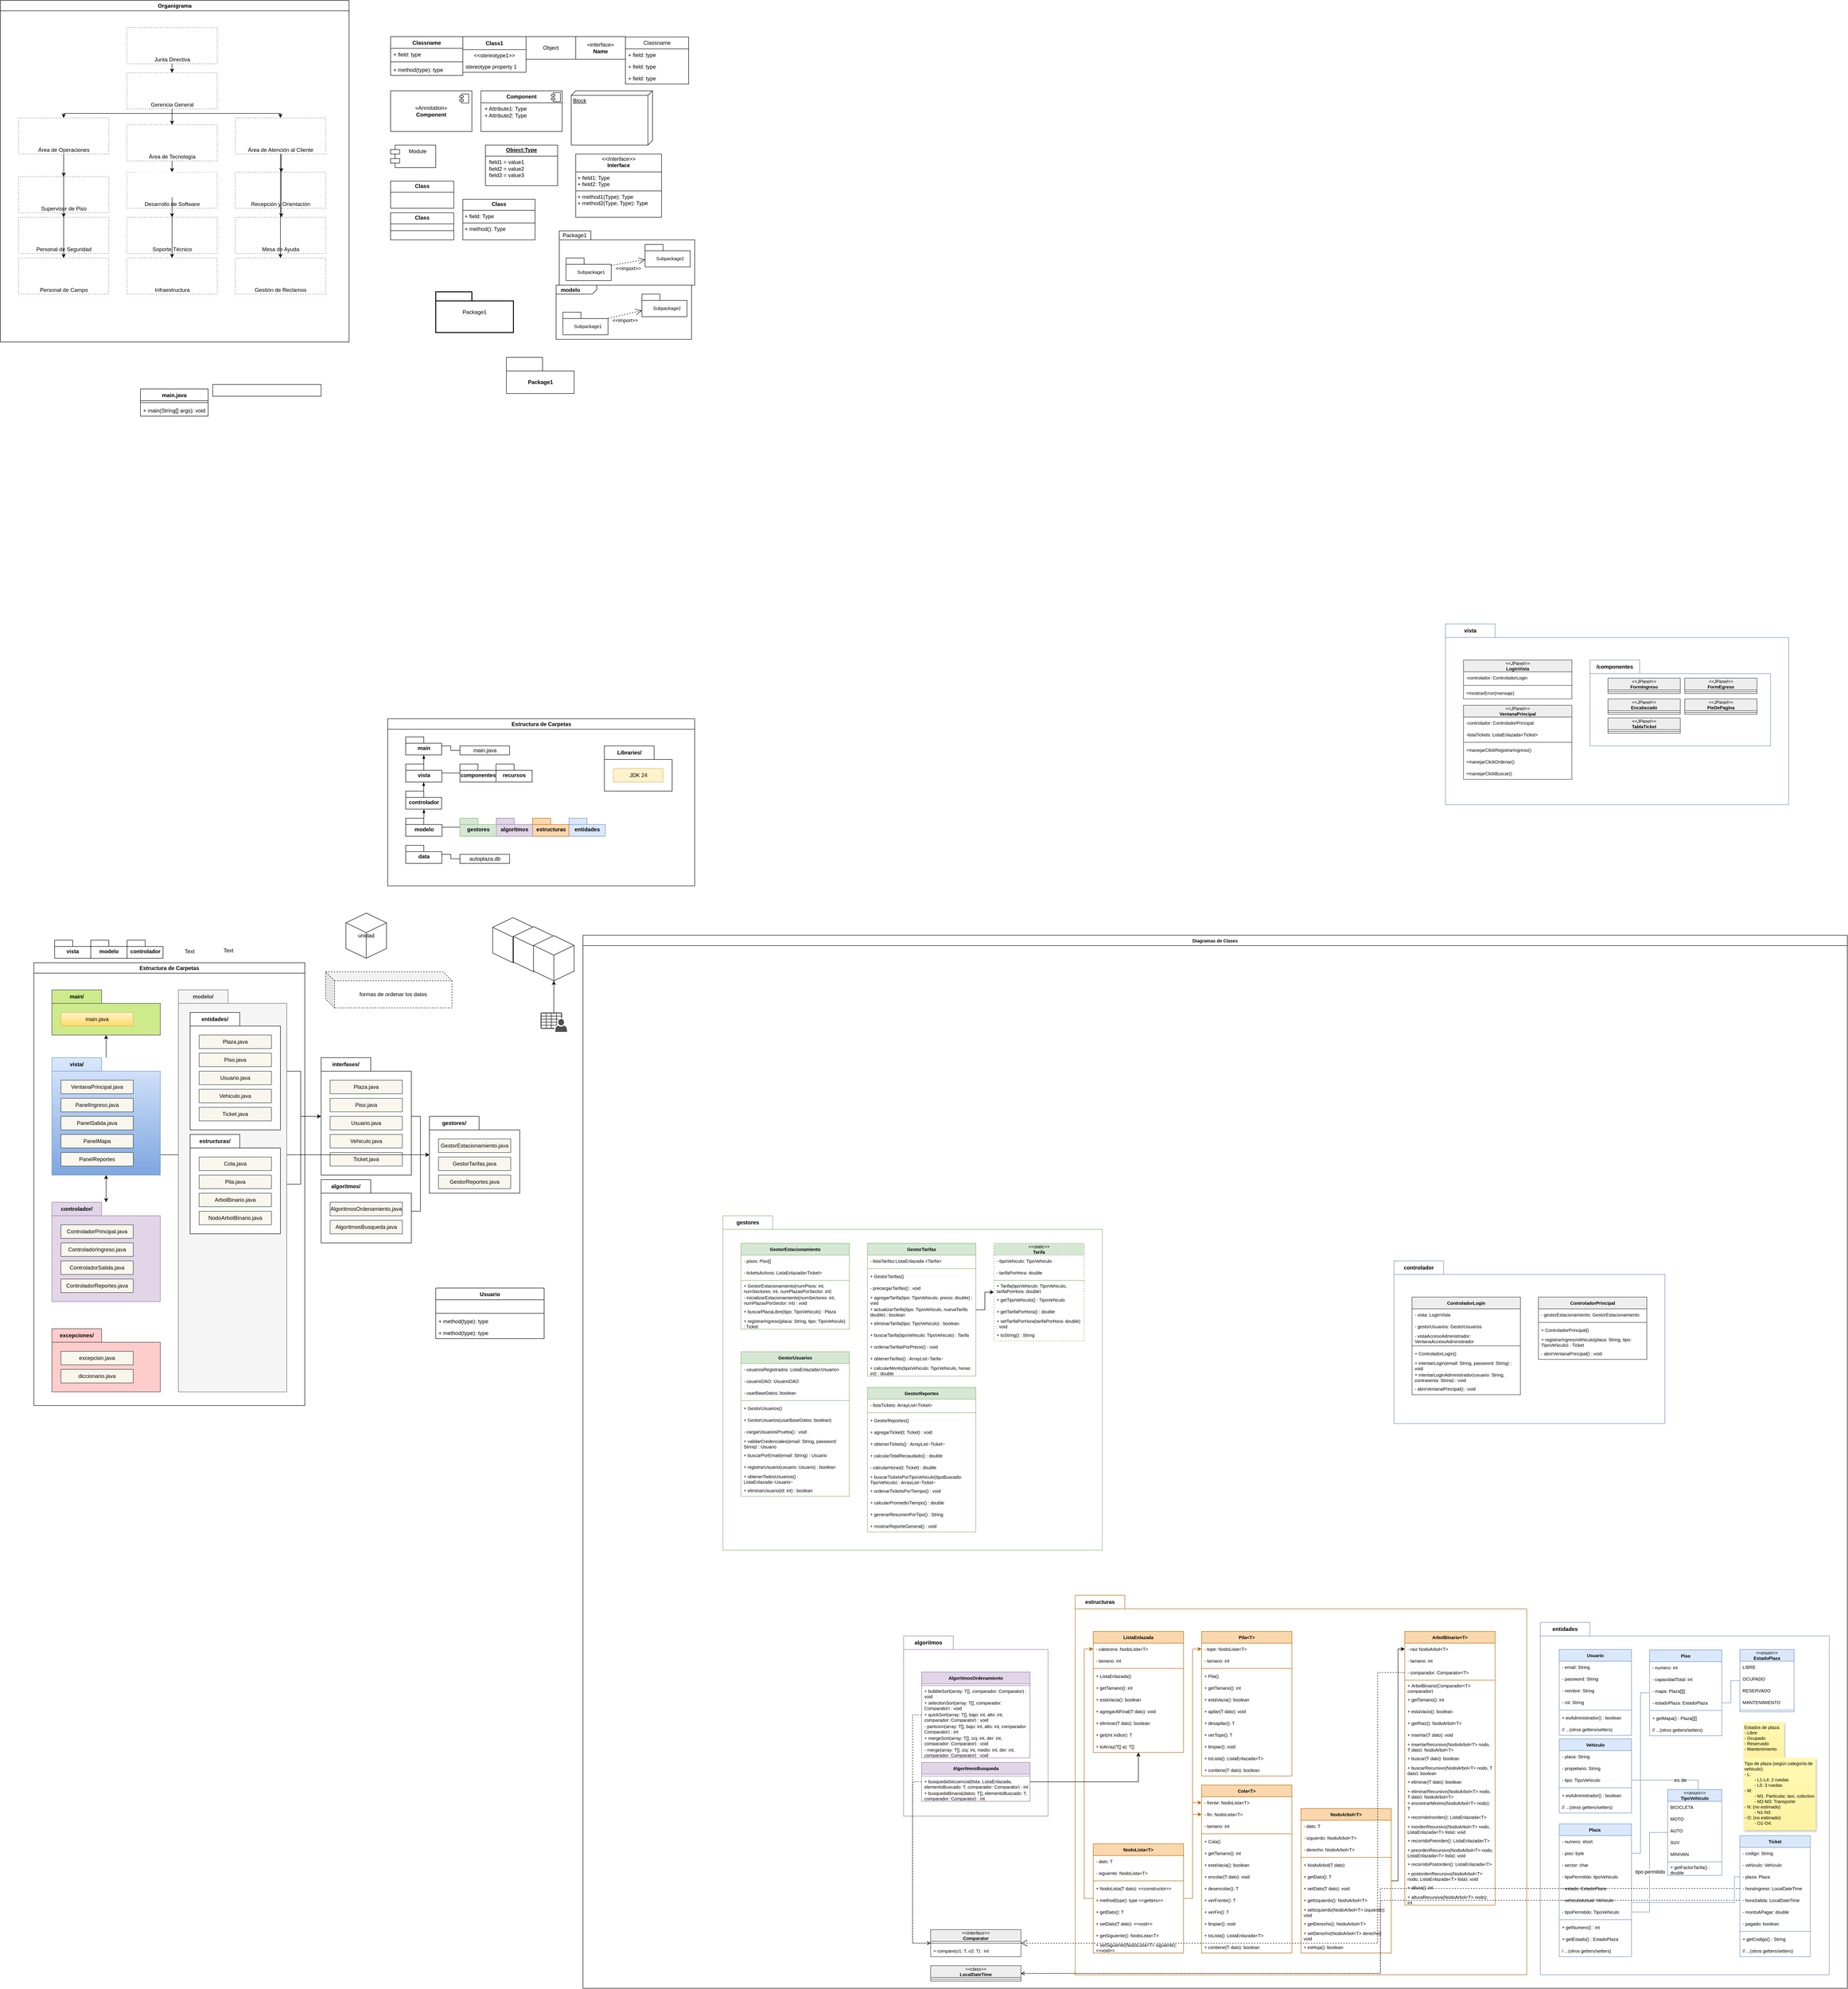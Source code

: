 <mxfile version="28.2.7">
  <diagram name="Página-1" id="cIHU0dxXWqZWaOvObGlX">
    <mxGraphModel dx="2886" dy="2715" grid="1" gridSize="10" guides="1" tooltips="1" connect="1" arrows="1" fold="1" page="1" pageScale="1" pageWidth="827" pageHeight="1169" math="0" shadow="0">
      <root>
        <mxCell id="0" />
        <mxCell id="1" style="" parent="0" />
        <mxCell id="vrDfNK2nrc3gdXkp-nxU-1" value="Classname" style="swimlane;fontStyle=1;align=center;verticalAlign=top;childLayout=stackLayout;horizontal=1;startSize=26;horizontalStack=0;resizeParent=1;resizeParentMax=0;resizeLast=0;collapsible=1;marginBottom=0;whiteSpace=wrap;html=1;" parent="1" vertex="1">
          <mxGeometry x="904" y="-820" width="160" height="86" as="geometry" />
        </mxCell>
        <mxCell id="vrDfNK2nrc3gdXkp-nxU-2" value="+ field: type" style="text;strokeColor=none;fillColor=none;align=left;verticalAlign=top;spacingLeft=4;spacingRight=4;overflow=hidden;rotatable=0;points=[[0,0.5],[1,0.5]];portConstraint=eastwest;whiteSpace=wrap;html=1;" parent="vrDfNK2nrc3gdXkp-nxU-1" vertex="1">
          <mxGeometry y="26" width="160" height="26" as="geometry" />
        </mxCell>
        <mxCell id="vrDfNK2nrc3gdXkp-nxU-3" value="" style="line;strokeWidth=1;fillColor=none;align=left;verticalAlign=middle;spacingTop=-1;spacingLeft=3;spacingRight=3;rotatable=0;labelPosition=right;points=[];portConstraint=eastwest;strokeColor=inherit;" parent="vrDfNK2nrc3gdXkp-nxU-1" vertex="1">
          <mxGeometry y="52" width="160" height="8" as="geometry" />
        </mxCell>
        <mxCell id="vrDfNK2nrc3gdXkp-nxU-4" value="+ method(type): type" style="text;strokeColor=none;fillColor=none;align=left;verticalAlign=top;spacingLeft=4;spacingRight=4;overflow=hidden;rotatable=0;points=[[0,0.5],[1,0.5]];portConstraint=eastwest;whiteSpace=wrap;html=1;" parent="vrDfNK2nrc3gdXkp-nxU-1" vertex="1">
          <mxGeometry y="60" width="160" height="26" as="geometry" />
        </mxCell>
        <mxCell id="vrDfNK2nrc3gdXkp-nxU-5" value="Class1" style="swimlane;fontStyle=1;align=center;verticalAlign=middle;childLayout=stackLayout;horizontal=1;startSize=29;horizontalStack=0;resizeParent=1;resizeParentMax=0;resizeLast=0;collapsible=0;marginBottom=0;html=1;whiteSpace=wrap;" parent="1" vertex="1">
          <mxGeometry x="1064" y="-820" width="140" height="79" as="geometry" />
        </mxCell>
        <mxCell id="vrDfNK2nrc3gdXkp-nxU-6" value="&amp;lt;&amp;lt;stereotype1&amp;gt;&amp;gt;" style="text;html=1;strokeColor=none;fillColor=none;align=center;verticalAlign=middle;spacingLeft=4;spacingRight=4;overflow=hidden;rotatable=0;points=[[0,0.5],[1,0.5]];portConstraint=eastwest;whiteSpace=wrap;" parent="vrDfNK2nrc3gdXkp-nxU-5" vertex="1">
          <mxGeometry y="29" width="140" height="25" as="geometry" />
        </mxCell>
        <mxCell id="vrDfNK2nrc3gdXkp-nxU-7" value="stereotype property 1" style="text;html=1;strokeColor=none;fillColor=none;align=left;verticalAlign=middle;spacingLeft=4;spacingRight=4;overflow=hidden;rotatable=0;points=[[0,0.5],[1,0.5]];portConstraint=eastwest;whiteSpace=wrap;" parent="vrDfNK2nrc3gdXkp-nxU-5" vertex="1">
          <mxGeometry y="54" width="140" height="25" as="geometry" />
        </mxCell>
        <mxCell id="vrDfNK2nrc3gdXkp-nxU-9" value="Object" style="html=1;whiteSpace=wrap;" parent="1" vertex="1">
          <mxGeometry x="1204" y="-820" width="110" height="50" as="geometry" />
        </mxCell>
        <mxCell id="vrDfNK2nrc3gdXkp-nxU-10" value="&amp;laquo;interface&amp;raquo;&lt;br&gt;&lt;b&gt;Name&lt;/b&gt;" style="html=1;whiteSpace=wrap;" parent="1" vertex="1">
          <mxGeometry x="1314" y="-820" width="110" height="50" as="geometry" />
        </mxCell>
        <mxCell id="vrDfNK2nrc3gdXkp-nxU-11" value="Classname" style="swimlane;fontStyle=0;childLayout=stackLayout;horizontal=1;startSize=26;fillColor=none;horizontalStack=0;resizeParent=1;resizeParentMax=0;resizeLast=0;collapsible=1;marginBottom=0;whiteSpace=wrap;html=1;" parent="1" vertex="1">
          <mxGeometry x="1424" y="-819" width="140" height="104" as="geometry" />
        </mxCell>
        <mxCell id="vrDfNK2nrc3gdXkp-nxU-12" value="+ field: type" style="text;strokeColor=none;fillColor=none;align=left;verticalAlign=top;spacingLeft=4;spacingRight=4;overflow=hidden;rotatable=0;points=[[0,0.5],[1,0.5]];portConstraint=eastwest;whiteSpace=wrap;html=1;" parent="vrDfNK2nrc3gdXkp-nxU-11" vertex="1">
          <mxGeometry y="26" width="140" height="26" as="geometry" />
        </mxCell>
        <mxCell id="vrDfNK2nrc3gdXkp-nxU-13" value="+ field: type" style="text;strokeColor=none;fillColor=none;align=left;verticalAlign=top;spacingLeft=4;spacingRight=4;overflow=hidden;rotatable=0;points=[[0,0.5],[1,0.5]];portConstraint=eastwest;whiteSpace=wrap;html=1;" parent="vrDfNK2nrc3gdXkp-nxU-11" vertex="1">
          <mxGeometry y="52" width="140" height="26" as="geometry" />
        </mxCell>
        <mxCell id="vrDfNK2nrc3gdXkp-nxU-14" value="+ field: type" style="text;strokeColor=none;fillColor=none;align=left;verticalAlign=top;spacingLeft=4;spacingRight=4;overflow=hidden;rotatable=0;points=[[0,0.5],[1,0.5]];portConstraint=eastwest;whiteSpace=wrap;html=1;" parent="vrDfNK2nrc3gdXkp-nxU-11" vertex="1">
          <mxGeometry y="78" width="140" height="26" as="geometry" />
        </mxCell>
        <mxCell id="vrDfNK2nrc3gdXkp-nxU-16" value="&amp;laquo;Annotation&amp;raquo;&lt;br/&gt;&lt;b&gt;Component&lt;/b&gt;" style="html=1;dropTarget=0;whiteSpace=wrap;" parent="1" vertex="1">
          <mxGeometry x="904" y="-700" width="180" height="90" as="geometry" />
        </mxCell>
        <mxCell id="vrDfNK2nrc3gdXkp-nxU-17" value="" style="shape=module;jettyWidth=8;jettyHeight=4;" parent="vrDfNK2nrc3gdXkp-nxU-16" vertex="1">
          <mxGeometry x="1" width="20" height="20" relative="1" as="geometry">
            <mxPoint x="-27" y="7" as="offset" />
          </mxGeometry>
        </mxCell>
        <mxCell id="vrDfNK2nrc3gdXkp-nxU-18" value="&lt;p style=&quot;margin:0px;margin-top:6px;text-align:center;&quot;&gt;&lt;b&gt;Component&lt;/b&gt;&lt;/p&gt;&lt;hr size=&quot;1&quot; style=&quot;border-style:solid;&quot;/&gt;&lt;p style=&quot;margin:0px;margin-left:8px;&quot;&gt;+ Attribute1: Type&lt;br/&gt;+ Attribute2: Type&lt;/p&gt;" style="align=left;overflow=fill;html=1;dropTarget=0;whiteSpace=wrap;" parent="1" vertex="1">
          <mxGeometry x="1104" y="-700" width="180" height="90" as="geometry" />
        </mxCell>
        <mxCell id="vrDfNK2nrc3gdXkp-nxU-19" value="" style="shape=component;jettyWidth=8;jettyHeight=4;" parent="vrDfNK2nrc3gdXkp-nxU-18" vertex="1">
          <mxGeometry x="1" width="20" height="20" relative="1" as="geometry">
            <mxPoint x="-24" y="4" as="offset" />
          </mxGeometry>
        </mxCell>
        <mxCell id="vrDfNK2nrc3gdXkp-nxU-20" value="Block" style="verticalAlign=top;align=left;spacingTop=8;spacingLeft=2;spacingRight=12;shape=cube;size=10;direction=south;fontStyle=4;html=1;whiteSpace=wrap;" parent="1" vertex="1">
          <mxGeometry x="1304" y="-700" width="180" height="120" as="geometry" />
        </mxCell>
        <mxCell id="vrDfNK2nrc3gdXkp-nxU-21" value="Module" style="shape=module;align=left;spacingLeft=20;align=center;verticalAlign=top;whiteSpace=wrap;html=1;" parent="1" vertex="1">
          <mxGeometry x="904" y="-580" width="100" height="50" as="geometry" />
        </mxCell>
        <mxCell id="vrDfNK2nrc3gdXkp-nxU-22" value="modelo" style="shape=folder;fontStyle=1;spacingTop=10;tabWidth=40;tabHeight=14;tabPosition=left;html=1;whiteSpace=wrap;" parent="1" vertex="1">
          <mxGeometry x="240" y="1180" width="80.5" height="40" as="geometry" />
        </mxCell>
        <mxCell id="vrDfNK2nrc3gdXkp-nxU-23" value="&lt;p style=&quot;margin:0px;margin-top:4px;text-align:center;text-decoration:underline;&quot;&gt;&lt;b&gt;Object:Type&lt;/b&gt;&lt;/p&gt;&lt;hr size=&quot;1&quot; style=&quot;border-style:solid;&quot;/&gt;&lt;p style=&quot;margin:0px;margin-left:8px;&quot;&gt;field1 = value1&lt;br/&gt;field2 = value2&lt;br&gt;field3 = value3&lt;/p&gt;" style="verticalAlign=top;align=left;overflow=fill;html=1;whiteSpace=wrap;" parent="1" vertex="1">
          <mxGeometry x="1114" y="-580" width="160" height="90" as="geometry" />
        </mxCell>
        <mxCell id="vrDfNK2nrc3gdXkp-nxU-24" value="&lt;p style=&quot;margin:0px;margin-top:4px;text-align:center;&quot;&gt;&lt;b&gt;Class&lt;/b&gt;&lt;/p&gt;&lt;hr size=&quot;1&quot; style=&quot;border-style:solid;&quot;/&gt;&lt;div style=&quot;height:2px;&quot;&gt;&lt;/div&gt;" style="verticalAlign=top;align=left;overflow=fill;html=1;whiteSpace=wrap;" parent="1" vertex="1">
          <mxGeometry x="904" y="-500" width="140" height="60" as="geometry" />
        </mxCell>
        <mxCell id="vrDfNK2nrc3gdXkp-nxU-25" value="&lt;p style=&quot;margin:0px;margin-top:4px;text-align:center;&quot;&gt;&lt;b&gt;Class&lt;/b&gt;&lt;/p&gt;&lt;hr size=&quot;1&quot; style=&quot;border-style:solid;&quot;/&gt;&lt;div style=&quot;height:2px;&quot;&gt;&lt;/div&gt;&lt;hr size=&quot;1&quot; style=&quot;border-style:solid;&quot;/&gt;&lt;div style=&quot;height:2px;&quot;&gt;&lt;/div&gt;" style="verticalAlign=top;align=left;overflow=fill;html=1;whiteSpace=wrap;" parent="1" vertex="1">
          <mxGeometry x="904" y="-430" width="140" height="60" as="geometry" />
        </mxCell>
        <mxCell id="vrDfNK2nrc3gdXkp-nxU-26" value="&lt;p style=&quot;margin:0px;margin-top:4px;text-align:center;&quot;&gt;&lt;b&gt;Class&lt;/b&gt;&lt;/p&gt;&lt;hr size=&quot;1&quot; style=&quot;border-style:solid;&quot;/&gt;&lt;p style=&quot;margin:0px;margin-left:4px;&quot;&gt;+ field: Type&lt;/p&gt;&lt;hr size=&quot;1&quot; style=&quot;border-style:solid;&quot;/&gt;&lt;p style=&quot;margin:0px;margin-left:4px;&quot;&gt;+ method(): Type&lt;/p&gt;" style="verticalAlign=top;align=left;overflow=fill;html=1;whiteSpace=wrap;" parent="1" vertex="1">
          <mxGeometry x="1064" y="-460" width="160" height="90" as="geometry" />
        </mxCell>
        <mxCell id="vrDfNK2nrc3gdXkp-nxU-28" value="&lt;p style=&quot;margin:0px;margin-top:4px;text-align:center;&quot;&gt;&lt;i&gt;&amp;lt;&amp;lt;Interface&amp;gt;&amp;gt;&lt;/i&gt;&lt;br/&gt;&lt;b&gt;Interface&lt;/b&gt;&lt;/p&gt;&lt;hr size=&quot;1&quot; style=&quot;border-style:solid;&quot;/&gt;&lt;p style=&quot;margin:0px;margin-left:4px;&quot;&gt;+ field1: Type&lt;br/&gt;+ field2: Type&lt;/p&gt;&lt;hr size=&quot;1&quot; style=&quot;border-style:solid;&quot;/&gt;&lt;p style=&quot;margin:0px;margin-left:4px;&quot;&gt;+ method1(Type): Type&lt;br/&gt;+ method2(Type, Type): Type&lt;/p&gt;" style="verticalAlign=top;align=left;overflow=fill;html=1;whiteSpace=wrap;" parent="1" vertex="1">
          <mxGeometry x="1314" y="-560" width="190" height="140" as="geometry" />
        </mxCell>
        <mxCell id="vrDfNK2nrc3gdXkp-nxU-62" value="Package1" style="shape=folder;xSize=90;align=left;spacingLeft=10;align=left;verticalAlign=top;spacingLeft=5;spacingTop=-4;tabWidth=70;tabHeight=20;tabPosition=left;html=1;recursiveResize=0;" parent="1" vertex="1">
          <mxGeometry x="1277.5" y="-390" width="300" height="120" as="geometry" />
        </mxCell>
        <mxCell id="vrDfNK2nrc3gdXkp-nxU-63" value="&#xa;Subpackage1" style="strokeColor=inherit;fillColor=inherit;gradientColor=inherit;shape=folder;spacingLeft=10;tabWidth=40;tabHeight=14;tabPosition=left;fontSize=10;html=1;whiteSpace=wrap;" parent="vrDfNK2nrc3gdXkp-nxU-62" vertex="1">
          <mxGeometry x="15" y="60" width="100" height="50" as="geometry" />
        </mxCell>
        <mxCell id="vrDfNK2nrc3gdXkp-nxU-64" value="&#xa;Subpackage2" style="strokeColor=inherit;fillColor=inherit;gradientColor=inherit;shape=folder;spacingLeft=10;tabWidth=40;tabHeight=14;tabPosition=left;fontSize=10;html=1;whiteSpace=wrap;" parent="vrDfNK2nrc3gdXkp-nxU-62" vertex="1">
          <mxGeometry x="190" y="30" width="100" height="50" as="geometry" />
        </mxCell>
        <mxCell id="vrDfNK2nrc3gdXkp-nxU-65" value="&amp;lt;&amp;lt;import&amp;gt;&amp;gt;" style="strokeColor=inherit;fillColor=inherit;gradientColor=inherit;edgeStyle=none;endArrow=open;dashed=1;verticalAlign=top;labelBackgroundColor=none;endSize=12;html=1;rounded=0;" parent="vrDfNK2nrc3gdXkp-nxU-62" source="vrDfNK2nrc3gdXkp-nxU-63" target="vrDfNK2nrc3gdXkp-nxU-64" edge="1">
          <mxGeometry relative="1" as="geometry" />
        </mxCell>
        <mxCell id="vrDfNK2nrc3gdXkp-nxU-70" value="Package1" style="shape=folder;tabWidth=80;tabHeight=20;tabPosition=left;strokeWidth=2;html=1;whiteSpace=wrap;align=center;" parent="1" vertex="1">
          <mxGeometry x="1004" y="-255" width="172" height="90" as="geometry" />
        </mxCell>
        <mxCell id="vrDfNK2nrc3gdXkp-nxU-61" value="Package1" style="shape=folder;fontStyle=1;tabWidth=80;tabHeight=30;tabPosition=left;html=1;boundedLbl=1;whiteSpace=wrap;" parent="1" vertex="1">
          <mxGeometry x="1160.5" y="-110" width="150" height="80" as="geometry" />
        </mxCell>
        <mxCell id="vrDfNK2nrc3gdXkp-nxU-75" value="vista" style="shape=folder;fontStyle=1;spacingTop=10;tabWidth=40;tabHeight=14;tabPosition=left;html=1;whiteSpace=wrap;" parent="1" vertex="1">
          <mxGeometry x="160" y="1180" width="80" height="40" as="geometry" />
        </mxCell>
        <mxCell id="vrDfNK2nrc3gdXkp-nxU-76" value="controlador" style="shape=folder;fontStyle=1;spacingTop=10;tabWidth=40;tabHeight=14;tabPosition=left;html=1;whiteSpace=wrap;" parent="1" vertex="1">
          <mxGeometry x="320.5" y="1180" width="79.5" height="40" as="geometry" />
        </mxCell>
        <mxCell id="vrDfNK2nrc3gdXkp-nxU-77" value="&lt;p style=&quot;margin:0px;margin-top:4px;margin-left:10px;text-align:left;&quot;&gt;&lt;b&gt;modelo&lt;/b&gt;&lt;/p&gt;" style="html=1;shape=mxgraph.sysml.package;xSize=90;align=left;spacingLeft=10;overflow=fill;recursiveResize=0;" parent="1" vertex="1">
          <mxGeometry x="1270.5" y="-270" width="300" height="120" as="geometry" />
        </mxCell>
        <mxCell id="vrDfNK2nrc3gdXkp-nxU-78" value="&#xa;Subpackage1" style="strokeColor=inherit;fillColor=inherit;gradientColor=inherit;shape=folder;spacingLeft=10;tabWidth=40;tabHeight=14;tabPosition=left;fontSize=10;html=1;whiteSpace=wrap;" parent="vrDfNK2nrc3gdXkp-nxU-77" vertex="1">
          <mxGeometry x="15" y="60" width="100" height="50" as="geometry" />
        </mxCell>
        <mxCell id="vrDfNK2nrc3gdXkp-nxU-79" value="&#xa;Subpackage2" style="strokeColor=inherit;fillColor=inherit;gradientColor=inherit;shape=folder;spacingLeft=10;tabWidth=40;tabHeight=14;tabPosition=left;fontSize=10;html=1;whiteSpace=wrap;" parent="vrDfNK2nrc3gdXkp-nxU-77" vertex="1">
          <mxGeometry x="190" y="20" width="100" height="50" as="geometry" />
        </mxCell>
        <mxCell id="vrDfNK2nrc3gdXkp-nxU-80" value="&amp;lt;&amp;lt;import&amp;gt;&amp;gt;" style="strokeColor=inherit;fillColor=inherit;gradientColor=inherit;edgeStyle=none;endArrow=open;dashed=1;verticalAlign=top;labelBackgroundColor=none;endSize=12;html=1;rounded=0;" parent="vrDfNK2nrc3gdXkp-nxU-77" source="vrDfNK2nrc3gdXkp-nxU-78" target="vrDfNK2nrc3gdXkp-nxU-79" edge="1">
          <mxGeometry relative="1" as="geometry" />
        </mxCell>
        <mxCell id="wcQ3GJ2d_ISAX4huMk6m-1" value="Organigrama" style="swimlane;whiteSpace=wrap;html=1;" parent="1" vertex="1">
          <mxGeometry x="40" y="-900" width="772" height="756" as="geometry" />
        </mxCell>
        <mxCell id="wcQ3GJ2d_ISAX4huMk6m-113" style="edgeStyle=elbowEdgeStyle;rounded=0;orthogonalLoop=1;jettySize=auto;html=1;entryX=0.5;entryY=0;entryDx=0;entryDy=0;elbow=vertical;" parent="wcQ3GJ2d_ISAX4huMk6m-1" source="wcQ3GJ2d_ISAX4huMk6m-12" target="wcQ3GJ2d_ISAX4huMk6m-31" edge="1">
          <mxGeometry relative="1" as="geometry" />
        </mxCell>
        <mxCell id="wcQ3GJ2d_ISAX4huMk6m-115" style="edgeStyle=elbowEdgeStyle;rounded=0;orthogonalLoop=1;jettySize=auto;html=1;elbow=vertical;entryX=0.5;entryY=0;entryDx=0;entryDy=0;" parent="wcQ3GJ2d_ISAX4huMk6m-1" source="wcQ3GJ2d_ISAX4huMk6m-12" target="wcQ3GJ2d_ISAX4huMk6m-37" edge="1">
          <mxGeometry relative="1" as="geometry">
            <mxPoint x="650" y="240" as="targetPoint" />
          </mxGeometry>
        </mxCell>
        <mxCell id="wcQ3GJ2d_ISAX4huMk6m-12" value="" style="swimlane;startSize=0;rounded=1;arcSize=50;glass=0;strokeColor=default;shadow=1;swimlaneLine=0;dashed=1;dashPattern=1 4;" parent="wcQ3GJ2d_ISAX4huMk6m-1" vertex="1">
          <mxGeometry x="280" y="160" width="200" height="80" as="geometry">
            <mxRectangle x="280" y="180" width="50" height="40" as="alternateBounds" />
          </mxGeometry>
        </mxCell>
        <mxCell id="wcQ3GJ2d_ISAX4huMk6m-13" value="Gerencia General" style="text;html=1;align=center;verticalAlign=bottom;resizable=0;points=[];autosize=1;strokeColor=none;fillColor=none;" parent="wcQ3GJ2d_ISAX4huMk6m-12" vertex="1">
          <mxGeometry x="40" y="50" width="120" height="30" as="geometry" />
        </mxCell>
        <mxCell id="wcQ3GJ2d_ISAX4huMk6m-7" value="" style="shape=image;html=1;verticalAlign=top;verticalLabelPosition=bottom;labelBackgroundColor=#ffffff;imageAspect=0;aspect=fixed;image=https://icons.diagrams.net/icon-cache1/Ionicons-2627/icon-person-stalker-1371.svg;clipPath=inset(12% 6.33% 28.33% 6%);" parent="wcQ3GJ2d_ISAX4huMk6m-12" vertex="1">
          <mxGeometry x="20" width="82" height="55.808" as="geometry" />
        </mxCell>
        <mxCell id="wcQ3GJ2d_ISAX4huMk6m-6" value="" style="shape=image;html=1;verticalAlign=top;verticalLabelPosition=bottom;labelBackgroundColor=#ffffff;imageAspect=0;aspect=fixed;image=https://icons.diagrams.net/icon-cache1/Ionicons-2627/icon-ios7-person-1293.svg;clipPath=inset(18.33% 18.67% 18.67% 18.33%);" parent="wcQ3GJ2d_ISAX4huMk6m-12" vertex="1">
          <mxGeometry x="120" y="10" width="45.81" height="45.81" as="geometry" />
        </mxCell>
        <mxCell id="wcQ3GJ2d_ISAX4huMk6m-5" value=" " style="shape=image;html=1;verticalAlign=top;verticalLabelPosition=bottom;labelBackgroundColor=#ffffff;imageAspect=0;aspect=fixed;image=https://icons.diagrams.net/icon-cache1/Ionicons-2627/icon-person-1372.svg;clipPath=inset(12% 12.33% 12.33% 12%);" parent="wcQ3GJ2d_ISAX4huMk6m-12" vertex="1">
          <mxGeometry x="89.5" y="10" width="45.81" height="45.81" as="geometry" />
        </mxCell>
        <mxCell id="wcQ3GJ2d_ISAX4huMk6m-14" value=" " style="shape=image;html=1;verticalAlign=top;verticalLabelPosition=bottom;labelBackgroundColor=#ffffff;imageAspect=0;aspect=fixed;image=https://icons.diagrams.net/icon-cache1/Ionicons-2627/icon-person-1372.svg;clipPath=inset(12% 12.33% 12.33% 12%);" parent="wcQ3GJ2d_ISAX4huMk6m-12" vertex="1">
          <mxGeometry x="150" y="10" width="45.81" height="45.81" as="geometry" />
        </mxCell>
        <mxCell id="wcQ3GJ2d_ISAX4huMk6m-15" value="" style="swimlane;startSize=0;rounded=1;arcSize=50;glass=0;strokeColor=default;shadow=1;swimlaneLine=0;dashed=1;dashPattern=1 4;" parent="wcQ3GJ2d_ISAX4huMk6m-1" vertex="1">
          <mxGeometry x="280" y="60" width="200" height="80" as="geometry">
            <mxRectangle x="280" y="180" width="50" height="40" as="alternateBounds" />
          </mxGeometry>
        </mxCell>
        <mxCell id="wcQ3GJ2d_ISAX4huMk6m-16" value="Junta Directiva" style="text;html=1;align=center;verticalAlign=bottom;resizable=0;points=[];autosize=1;strokeColor=none;fillColor=none;" parent="wcQ3GJ2d_ISAX4huMk6m-15" vertex="1">
          <mxGeometry x="49.99" y="50" width="100" height="30" as="geometry" />
        </mxCell>
        <mxCell id="wcQ3GJ2d_ISAX4huMk6m-21" value="" style="shape=image;html=1;verticalAlign=top;verticalLabelPosition=bottom;labelBackgroundColor=#ffffff;imageAspect=0;aspect=fixed;image=https://icons.diagrams.net/icon-cache1/Ionicons-2627/icon-ios7-person-1293.svg;clipPath=inset(18.33% 18.67% 18.67% 18.33%);" parent="wcQ3GJ2d_ISAX4huMk6m-15" vertex="1">
          <mxGeometry x="72.09" width="55.81" height="55.81" as="geometry" />
        </mxCell>
        <mxCell id="wcQ3GJ2d_ISAX4huMk6m-22" value=" " style="shape=image;html=1;verticalAlign=top;verticalLabelPosition=bottom;labelBackgroundColor=#ffffff;imageAspect=0;aspect=fixed;image=https://icons.diagrams.net/icon-cache1/Ionicons-2627/icon-person-1372.svg;clipPath=inset(12% 12.33% 12.33% 12%);" parent="wcQ3GJ2d_ISAX4huMk6m-15" vertex="1">
          <mxGeometry x="30" width="55.81" height="55.81" as="geometry" />
        </mxCell>
        <mxCell id="wcQ3GJ2d_ISAX4huMk6m-23" value=" " style="shape=image;html=1;verticalAlign=top;verticalLabelPosition=bottom;labelBackgroundColor=#ffffff;imageAspect=0;aspect=fixed;image=https://icons.diagrams.net/icon-cache1/Ionicons-2627/icon-person-1372.svg;clipPath=inset(12% 12.33% 12.33% 12%);" parent="wcQ3GJ2d_ISAX4huMk6m-15" vertex="1">
          <mxGeometry x="120" width="55.81" height="55.81" as="geometry" />
        </mxCell>
        <mxCell id="wcQ3GJ2d_ISAX4huMk6m-110" style="edgeStyle=elbowEdgeStyle;rounded=0;orthogonalLoop=1;jettySize=auto;html=1;entryX=0.5;entryY=0;entryDx=0;entryDy=0;" parent="wcQ3GJ2d_ISAX4huMk6m-1" source="wcQ3GJ2d_ISAX4huMk6m-24" target="wcQ3GJ2d_ISAX4huMk6m-62" edge="1">
          <mxGeometry relative="1" as="geometry" />
        </mxCell>
        <mxCell id="wcQ3GJ2d_ISAX4huMk6m-111" style="edgeStyle=elbowEdgeStyle;rounded=0;orthogonalLoop=1;jettySize=auto;html=1;entryX=0.5;entryY=0;entryDx=0;entryDy=0;" parent="wcQ3GJ2d_ISAX4huMk6m-1" source="wcQ3GJ2d_ISAX4huMk6m-24" target="wcQ3GJ2d_ISAX4huMk6m-68" edge="1">
          <mxGeometry relative="1" as="geometry" />
        </mxCell>
        <mxCell id="wcQ3GJ2d_ISAX4huMk6m-112" style="edgeStyle=elbowEdgeStyle;rounded=0;orthogonalLoop=1;jettySize=auto;html=1;entryX=0.5;entryY=0;entryDx=0;entryDy=0;" parent="wcQ3GJ2d_ISAX4huMk6m-1" source="wcQ3GJ2d_ISAX4huMk6m-24" target="wcQ3GJ2d_ISAX4huMk6m-74" edge="1">
          <mxGeometry relative="1" as="geometry" />
        </mxCell>
        <mxCell id="wcQ3GJ2d_ISAX4huMk6m-24" value="" style="swimlane;startSize=0;rounded=1;arcSize=50;glass=0;strokeColor=default;shadow=1;swimlaneLine=0;dashed=1;dashPattern=1 4;" parent="wcQ3GJ2d_ISAX4huMk6m-1" vertex="1">
          <mxGeometry x="280" y="275" width="200" height="80" as="geometry">
            <mxRectangle x="280" y="180" width="50" height="40" as="alternateBounds" />
          </mxGeometry>
        </mxCell>
        <mxCell id="wcQ3GJ2d_ISAX4huMk6m-25" value="Área de Tecnología" style="text;html=1;align=center;verticalAlign=bottom;resizable=0;points=[];autosize=1;strokeColor=none;fillColor=none;" parent="wcQ3GJ2d_ISAX4huMk6m-24" vertex="1">
          <mxGeometry x="35" y="50" width="130" height="30" as="geometry" />
        </mxCell>
        <mxCell id="wcQ3GJ2d_ISAX4huMk6m-26" value="" style="shape=image;html=1;verticalAlign=top;verticalLabelPosition=bottom;labelBackgroundColor=#ffffff;imageAspect=0;aspect=fixed;image=https://icons.diagrams.net/icon-cache1/Ionicons-2627/icon-person-stalker-1371.svg;clipPath=inset(12% 6.33% 28.33% 6%);" parent="wcQ3GJ2d_ISAX4huMk6m-24" vertex="1">
          <mxGeometry x="20" width="82" height="55.808" as="geometry" />
        </mxCell>
        <mxCell id="wcQ3GJ2d_ISAX4huMk6m-27" value="" style="shape=image;html=1;verticalAlign=top;verticalLabelPosition=bottom;labelBackgroundColor=#ffffff;imageAspect=0;aspect=fixed;image=https://icons.diagrams.net/icon-cache1/Ionicons-2627/icon-ios7-person-1293.svg;clipPath=inset(18.33% 18.67% 18.67% 18.33%);" parent="wcQ3GJ2d_ISAX4huMk6m-24" vertex="1">
          <mxGeometry x="120" y="10" width="45.81" height="45.81" as="geometry" />
        </mxCell>
        <mxCell id="wcQ3GJ2d_ISAX4huMk6m-28" value=" " style="shape=image;html=1;verticalAlign=top;verticalLabelPosition=bottom;labelBackgroundColor=#ffffff;imageAspect=0;aspect=fixed;image=https://icons.diagrams.net/icon-cache1/Ionicons-2627/icon-person-1372.svg;clipPath=inset(12% 12.33% 12.33% 12%);" parent="wcQ3GJ2d_ISAX4huMk6m-24" vertex="1">
          <mxGeometry x="89.5" y="10" width="45.81" height="45.81" as="geometry" />
        </mxCell>
        <mxCell id="wcQ3GJ2d_ISAX4huMk6m-29" value=" " style="shape=image;html=1;verticalAlign=top;verticalLabelPosition=bottom;labelBackgroundColor=#ffffff;imageAspect=0;aspect=fixed;image=https://icons.diagrams.net/icon-cache1/Ionicons-2627/icon-person-1372.svg;clipPath=inset(12% 12.33% 12.33% 12%);" parent="wcQ3GJ2d_ISAX4huMk6m-24" vertex="1">
          <mxGeometry x="150" y="10" width="45.81" height="45.81" as="geometry" />
        </mxCell>
        <mxCell id="wcQ3GJ2d_ISAX4huMk6m-116" style="edgeStyle=elbowEdgeStyle;rounded=0;orthogonalLoop=1;jettySize=auto;html=1;entryX=0.5;entryY=0;entryDx=0;entryDy=0;" parent="wcQ3GJ2d_ISAX4huMk6m-1" source="wcQ3GJ2d_ISAX4huMk6m-31" target="wcQ3GJ2d_ISAX4huMk6m-44" edge="1">
          <mxGeometry relative="1" as="geometry" />
        </mxCell>
        <mxCell id="wcQ3GJ2d_ISAX4huMk6m-118" style="edgeStyle=elbowEdgeStyle;rounded=0;orthogonalLoop=1;jettySize=auto;html=1;entryX=0.5;entryY=0;entryDx=0;entryDy=0;" parent="wcQ3GJ2d_ISAX4huMk6m-1" source="wcQ3GJ2d_ISAX4huMk6m-31" target="wcQ3GJ2d_ISAX4huMk6m-50" edge="1">
          <mxGeometry relative="1" as="geometry" />
        </mxCell>
        <mxCell id="wcQ3GJ2d_ISAX4huMk6m-121" style="edgeStyle=elbowEdgeStyle;rounded=0;orthogonalLoop=1;jettySize=auto;html=1;entryX=0.5;entryY=0;entryDx=0;entryDy=0;" parent="wcQ3GJ2d_ISAX4huMk6m-1" source="wcQ3GJ2d_ISAX4huMk6m-31" target="wcQ3GJ2d_ISAX4huMk6m-56" edge="1">
          <mxGeometry relative="1" as="geometry" />
        </mxCell>
        <mxCell id="wcQ3GJ2d_ISAX4huMk6m-31" value="" style="swimlane;startSize=0;rounded=1;arcSize=50;glass=0;strokeColor=default;shadow=1;swimlaneLine=0;dashed=1;dashPattern=1 4;" parent="wcQ3GJ2d_ISAX4huMk6m-1" vertex="1">
          <mxGeometry x="40" y="260" width="200" height="80" as="geometry">
            <mxRectangle x="280" y="180" width="50" height="40" as="alternateBounds" />
          </mxGeometry>
        </mxCell>
        <mxCell id="wcQ3GJ2d_ISAX4huMk6m-32" value="Área de Operaciones" style="text;html=1;align=center;verticalAlign=bottom;resizable=0;points=[];autosize=1;strokeColor=none;fillColor=none;" parent="wcQ3GJ2d_ISAX4huMk6m-31" vertex="1">
          <mxGeometry x="30" y="50" width="140" height="30" as="geometry" />
        </mxCell>
        <mxCell id="wcQ3GJ2d_ISAX4huMk6m-33" value="" style="shape=image;html=1;verticalAlign=top;verticalLabelPosition=bottom;labelBackgroundColor=#ffffff;imageAspect=0;aspect=fixed;image=https://icons.diagrams.net/icon-cache1/Ionicons-2627/icon-person-stalker-1371.svg;clipPath=inset(12% 6.33% 28.33% 6%);" parent="wcQ3GJ2d_ISAX4huMk6m-31" vertex="1">
          <mxGeometry x="20" width="82" height="55.808" as="geometry" />
        </mxCell>
        <mxCell id="wcQ3GJ2d_ISAX4huMk6m-34" value="" style="shape=image;html=1;verticalAlign=top;verticalLabelPosition=bottom;labelBackgroundColor=#ffffff;imageAspect=0;aspect=fixed;image=https://icons.diagrams.net/icon-cache1/Ionicons-2627/icon-ios7-person-1293.svg;clipPath=inset(18.33% 18.67% 18.67% 18.33%);" parent="wcQ3GJ2d_ISAX4huMk6m-31" vertex="1">
          <mxGeometry x="120" y="10" width="45.81" height="45.81" as="geometry" />
        </mxCell>
        <mxCell id="wcQ3GJ2d_ISAX4huMk6m-35" value=" " style="shape=image;html=1;verticalAlign=top;verticalLabelPosition=bottom;labelBackgroundColor=#ffffff;imageAspect=0;aspect=fixed;image=https://icons.diagrams.net/icon-cache1/Ionicons-2627/icon-person-1372.svg;clipPath=inset(12% 12.33% 12.33% 12%);" parent="wcQ3GJ2d_ISAX4huMk6m-31" vertex="1">
          <mxGeometry x="89.5" y="10" width="45.81" height="45.81" as="geometry" />
        </mxCell>
        <mxCell id="wcQ3GJ2d_ISAX4huMk6m-36" value=" " style="shape=image;html=1;verticalAlign=top;verticalLabelPosition=bottom;labelBackgroundColor=#ffffff;imageAspect=0;aspect=fixed;image=https://icons.diagrams.net/icon-cache1/Ionicons-2627/icon-person-1372.svg;clipPath=inset(12% 12.33% 12.33% 12%);" parent="wcQ3GJ2d_ISAX4huMk6m-31" vertex="1">
          <mxGeometry x="150" y="10" width="45.81" height="45.81" as="geometry" />
        </mxCell>
        <mxCell id="wcQ3GJ2d_ISAX4huMk6m-125" style="edgeStyle=elbowEdgeStyle;rounded=0;orthogonalLoop=1;jettySize=auto;html=1;entryX=1;entryY=0;entryDx=0;entryDy=0;" parent="wcQ3GJ2d_ISAX4huMk6m-1" source="wcQ3GJ2d_ISAX4huMk6m-37" target="wcQ3GJ2d_ISAX4huMk6m-88" edge="1">
          <mxGeometry relative="1" as="geometry" />
        </mxCell>
        <mxCell id="wcQ3GJ2d_ISAX4huMk6m-126" style="edgeStyle=elbowEdgeStyle;rounded=0;orthogonalLoop=1;jettySize=auto;html=1;entryX=1;entryY=0;entryDx=0;entryDy=0;" parent="wcQ3GJ2d_ISAX4huMk6m-1" source="wcQ3GJ2d_ISAX4huMk6m-37" target="wcQ3GJ2d_ISAX4huMk6m-82" edge="1">
          <mxGeometry relative="1" as="geometry" />
        </mxCell>
        <mxCell id="wcQ3GJ2d_ISAX4huMk6m-37" value="" style="swimlane;startSize=0;rounded=1;arcSize=50;glass=0;strokeColor=default;shadow=1;swimlaneLine=0;dashed=1;dashPattern=1 4;" parent="wcQ3GJ2d_ISAX4huMk6m-1" vertex="1">
          <mxGeometry x="520" y="260" width="200" height="80" as="geometry">
            <mxRectangle x="280" y="180" width="50" height="40" as="alternateBounds" />
          </mxGeometry>
        </mxCell>
        <mxCell id="wcQ3GJ2d_ISAX4huMk6m-38" value="Área de Atención al Cliente" style="text;html=1;align=center;verticalAlign=bottom;resizable=0;points=[];autosize=1;strokeColor=none;fillColor=none;" parent="wcQ3GJ2d_ISAX4huMk6m-37" vertex="1">
          <mxGeometry x="15" y="50" width="170" height="30" as="geometry" />
        </mxCell>
        <mxCell id="wcQ3GJ2d_ISAX4huMk6m-39" value="" style="shape=image;html=1;verticalAlign=top;verticalLabelPosition=bottom;labelBackgroundColor=#ffffff;imageAspect=0;aspect=fixed;image=https://icons.diagrams.net/icon-cache1/Ionicons-2627/icon-person-stalker-1371.svg;clipPath=inset(12% 6.33% 28.33% 6%);" parent="wcQ3GJ2d_ISAX4huMk6m-37" vertex="1">
          <mxGeometry x="20" width="82" height="55.808" as="geometry" />
        </mxCell>
        <mxCell id="wcQ3GJ2d_ISAX4huMk6m-40" value="" style="shape=image;html=1;verticalAlign=top;verticalLabelPosition=bottom;labelBackgroundColor=#ffffff;imageAspect=0;aspect=fixed;image=https://icons.diagrams.net/icon-cache1/Ionicons-2627/icon-ios7-person-1293.svg;clipPath=inset(18.33% 18.67% 18.67% 18.33%);" parent="wcQ3GJ2d_ISAX4huMk6m-37" vertex="1">
          <mxGeometry x="120" y="10" width="45.81" height="45.81" as="geometry" />
        </mxCell>
        <mxCell id="wcQ3GJ2d_ISAX4huMk6m-41" value=" " style="shape=image;html=1;verticalAlign=top;verticalLabelPosition=bottom;labelBackgroundColor=#ffffff;imageAspect=0;aspect=fixed;image=https://icons.diagrams.net/icon-cache1/Ionicons-2627/icon-person-1372.svg;clipPath=inset(12% 12.33% 12.33% 12%);" parent="wcQ3GJ2d_ISAX4huMk6m-37" vertex="1">
          <mxGeometry x="89.5" y="10" width="45.81" height="45.81" as="geometry" />
        </mxCell>
        <mxCell id="wcQ3GJ2d_ISAX4huMk6m-42" value=" " style="shape=image;html=1;verticalAlign=top;verticalLabelPosition=bottom;labelBackgroundColor=#ffffff;imageAspect=0;aspect=fixed;image=https://icons.diagrams.net/icon-cache1/Ionicons-2627/icon-person-1372.svg;clipPath=inset(12% 12.33% 12.33% 12%);" parent="wcQ3GJ2d_ISAX4huMk6m-37" vertex="1">
          <mxGeometry x="150" y="10" width="45.81" height="45.81" as="geometry" />
        </mxCell>
        <mxCell id="wcQ3GJ2d_ISAX4huMk6m-44" value="" style="swimlane;startSize=0;rounded=1;arcSize=50;glass=0;strokeColor=default;shadow=1;swimlaneLine=0;dashed=1;dashPattern=1 4;" parent="wcQ3GJ2d_ISAX4huMk6m-1" vertex="1">
          <mxGeometry x="40" y="390" width="200" height="80" as="geometry">
            <mxRectangle x="280" y="180" width="50" height="40" as="alternateBounds" />
          </mxGeometry>
        </mxCell>
        <mxCell id="wcQ3GJ2d_ISAX4huMk6m-45" value="Supervisor de Piso" style="text;html=1;align=center;verticalAlign=bottom;resizable=0;points=[];autosize=1;strokeColor=none;fillColor=none;" parent="wcQ3GJ2d_ISAX4huMk6m-44" vertex="1">
          <mxGeometry x="40" y="50" width="120" height="30" as="geometry" />
        </mxCell>
        <mxCell id="wcQ3GJ2d_ISAX4huMk6m-46" value="" style="shape=image;html=1;verticalAlign=top;verticalLabelPosition=bottom;labelBackgroundColor=#ffffff;imageAspect=0;aspect=fixed;image=https://icons.diagrams.net/icon-cache1/Ionicons-2627/icon-person-stalker-1371.svg;clipPath=inset(12% 6.33% 28.33% 6%);" parent="wcQ3GJ2d_ISAX4huMk6m-44" vertex="1">
          <mxGeometry x="20" width="82" height="55.808" as="geometry" />
        </mxCell>
        <mxCell id="wcQ3GJ2d_ISAX4huMk6m-47" value="" style="shape=image;html=1;verticalAlign=top;verticalLabelPosition=bottom;labelBackgroundColor=#ffffff;imageAspect=0;aspect=fixed;image=https://icons.diagrams.net/icon-cache1/Ionicons-2627/icon-ios7-person-1293.svg;clipPath=inset(18.33% 18.67% 18.67% 18.33%);" parent="wcQ3GJ2d_ISAX4huMk6m-44" vertex="1">
          <mxGeometry x="120" y="10" width="45.81" height="45.81" as="geometry" />
        </mxCell>
        <mxCell id="wcQ3GJ2d_ISAX4huMk6m-48" value=" " style="shape=image;html=1;verticalAlign=top;verticalLabelPosition=bottom;labelBackgroundColor=#ffffff;imageAspect=0;aspect=fixed;image=https://icons.diagrams.net/icon-cache1/Ionicons-2627/icon-person-1372.svg;clipPath=inset(12% 12.33% 12.33% 12%);" parent="wcQ3GJ2d_ISAX4huMk6m-44" vertex="1">
          <mxGeometry x="89.5" y="10" width="45.81" height="45.81" as="geometry" />
        </mxCell>
        <mxCell id="wcQ3GJ2d_ISAX4huMk6m-49" value=" " style="shape=image;html=1;verticalAlign=top;verticalLabelPosition=bottom;labelBackgroundColor=#ffffff;imageAspect=0;aspect=fixed;image=https://icons.diagrams.net/icon-cache1/Ionicons-2627/icon-person-1372.svg;clipPath=inset(12% 12.33% 12.33% 12%);" parent="wcQ3GJ2d_ISAX4huMk6m-44" vertex="1">
          <mxGeometry x="150" y="10" width="45.81" height="45.81" as="geometry" />
        </mxCell>
        <mxCell id="wcQ3GJ2d_ISAX4huMk6m-50" value="" style="swimlane;startSize=0;rounded=1;arcSize=50;glass=0;strokeColor=default;shadow=1;swimlaneLine=0;dashed=1;dashPattern=1 4;" parent="wcQ3GJ2d_ISAX4huMk6m-1" vertex="1">
          <mxGeometry x="40" y="480" width="200" height="80" as="geometry">
            <mxRectangle x="280" y="180" width="50" height="40" as="alternateBounds" />
          </mxGeometry>
        </mxCell>
        <mxCell id="wcQ3GJ2d_ISAX4huMk6m-51" value="Personal de Seguridad" style="text;html=1;align=center;verticalAlign=bottom;resizable=0;points=[];autosize=1;strokeColor=none;fillColor=none;" parent="wcQ3GJ2d_ISAX4huMk6m-50" vertex="1">
          <mxGeometry x="25" y="50" width="150" height="30" as="geometry" />
        </mxCell>
        <mxCell id="wcQ3GJ2d_ISAX4huMk6m-52" value="" style="shape=image;html=1;verticalAlign=top;verticalLabelPosition=bottom;labelBackgroundColor=#ffffff;imageAspect=0;aspect=fixed;image=https://icons.diagrams.net/icon-cache1/Ionicons-2627/icon-person-stalker-1371.svg;clipPath=inset(12% 6.33% 28.33% 6%);" parent="wcQ3GJ2d_ISAX4huMk6m-50" vertex="1">
          <mxGeometry x="20" width="82" height="55.808" as="geometry" />
        </mxCell>
        <mxCell id="wcQ3GJ2d_ISAX4huMk6m-53" value="" style="shape=image;html=1;verticalAlign=top;verticalLabelPosition=bottom;labelBackgroundColor=#ffffff;imageAspect=0;aspect=fixed;image=https://icons.diagrams.net/icon-cache1/Ionicons-2627/icon-ios7-person-1293.svg;clipPath=inset(18.33% 18.67% 18.67% 18.33%);" parent="wcQ3GJ2d_ISAX4huMk6m-50" vertex="1">
          <mxGeometry x="120" y="10" width="45.81" height="45.81" as="geometry" />
        </mxCell>
        <mxCell id="wcQ3GJ2d_ISAX4huMk6m-54" value=" " style="shape=image;html=1;verticalAlign=top;verticalLabelPosition=bottom;labelBackgroundColor=#ffffff;imageAspect=0;aspect=fixed;image=https://icons.diagrams.net/icon-cache1/Ionicons-2627/icon-person-1372.svg;clipPath=inset(12% 12.33% 12.33% 12%);" parent="wcQ3GJ2d_ISAX4huMk6m-50" vertex="1">
          <mxGeometry x="89.5" y="10" width="45.81" height="45.81" as="geometry" />
        </mxCell>
        <mxCell id="wcQ3GJ2d_ISAX4huMk6m-55" value=" " style="shape=image;html=1;verticalAlign=top;verticalLabelPosition=bottom;labelBackgroundColor=#ffffff;imageAspect=0;aspect=fixed;image=https://icons.diagrams.net/icon-cache1/Ionicons-2627/icon-person-1372.svg;clipPath=inset(12% 12.33% 12.33% 12%);" parent="wcQ3GJ2d_ISAX4huMk6m-50" vertex="1">
          <mxGeometry x="150" y="10" width="45.81" height="45.81" as="geometry" />
        </mxCell>
        <mxCell id="wcQ3GJ2d_ISAX4huMk6m-56" value="" style="swimlane;startSize=0;rounded=1;arcSize=50;glass=0;strokeColor=default;shadow=1;swimlaneLine=0;dashed=1;dashPattern=1 4;" parent="wcQ3GJ2d_ISAX4huMk6m-1" vertex="1">
          <mxGeometry x="40" y="570" width="200" height="80" as="geometry">
            <mxRectangle x="280" y="180" width="50" height="40" as="alternateBounds" />
          </mxGeometry>
        </mxCell>
        <mxCell id="wcQ3GJ2d_ISAX4huMk6m-57" value="Personal de Campo" style="text;html=1;align=center;verticalAlign=bottom;resizable=0;points=[];autosize=1;strokeColor=none;fillColor=none;" parent="wcQ3GJ2d_ISAX4huMk6m-56" vertex="1">
          <mxGeometry x="35" y="50" width="130" height="30" as="geometry" />
        </mxCell>
        <mxCell id="wcQ3GJ2d_ISAX4huMk6m-58" value="" style="shape=image;html=1;verticalAlign=top;verticalLabelPosition=bottom;labelBackgroundColor=#ffffff;imageAspect=0;aspect=fixed;image=https://icons.diagrams.net/icon-cache1/Ionicons-2627/icon-person-stalker-1371.svg;clipPath=inset(12% 6.33% 28.33% 6%);" parent="wcQ3GJ2d_ISAX4huMk6m-56" vertex="1">
          <mxGeometry x="20" width="82" height="55.808" as="geometry" />
        </mxCell>
        <mxCell id="wcQ3GJ2d_ISAX4huMk6m-59" value="" style="shape=image;html=1;verticalAlign=top;verticalLabelPosition=bottom;labelBackgroundColor=#ffffff;imageAspect=0;aspect=fixed;image=https://icons.diagrams.net/icon-cache1/Ionicons-2627/icon-ios7-person-1293.svg;clipPath=inset(18.33% 18.67% 18.67% 18.33%);" parent="wcQ3GJ2d_ISAX4huMk6m-56" vertex="1">
          <mxGeometry x="120" y="10" width="45.81" height="45.81" as="geometry" />
        </mxCell>
        <mxCell id="wcQ3GJ2d_ISAX4huMk6m-60" value=" " style="shape=image;html=1;verticalAlign=top;verticalLabelPosition=bottom;labelBackgroundColor=#ffffff;imageAspect=0;aspect=fixed;image=https://icons.diagrams.net/icon-cache1/Ionicons-2627/icon-person-1372.svg;clipPath=inset(12% 12.33% 12.33% 12%);" parent="wcQ3GJ2d_ISAX4huMk6m-56" vertex="1">
          <mxGeometry x="89.5" y="10" width="45.81" height="45.81" as="geometry" />
        </mxCell>
        <mxCell id="wcQ3GJ2d_ISAX4huMk6m-61" value=" " style="shape=image;html=1;verticalAlign=top;verticalLabelPosition=bottom;labelBackgroundColor=#ffffff;imageAspect=0;aspect=fixed;image=https://icons.diagrams.net/icon-cache1/Ionicons-2627/icon-person-1372.svg;clipPath=inset(12% 12.33% 12.33% 12%);" parent="wcQ3GJ2d_ISAX4huMk6m-56" vertex="1">
          <mxGeometry x="150" y="10" width="45.81" height="45.81" as="geometry" />
        </mxCell>
        <mxCell id="wcQ3GJ2d_ISAX4huMk6m-62" value="" style="swimlane;startSize=0;rounded=1;arcSize=50;glass=1;shadow=0;swimlaneLine=0;dashed=1;dashPattern=1 4;swimlaneFillColor=none;fillColor=none;strokeColor=default;" parent="wcQ3GJ2d_ISAX4huMk6m-1" vertex="1">
          <mxGeometry x="280" y="380" width="200" height="80" as="geometry">
            <mxRectangle x="280" y="180" width="50" height="40" as="alternateBounds" />
          </mxGeometry>
        </mxCell>
        <mxCell id="wcQ3GJ2d_ISAX4huMk6m-63" value="Desarrollo de Software" style="text;html=1;align=center;verticalAlign=bottom;resizable=0;points=[];autosize=1;strokeColor=none;fillColor=none;" parent="wcQ3GJ2d_ISAX4huMk6m-62" vertex="1">
          <mxGeometry x="25" y="50" width="150" height="30" as="geometry" />
        </mxCell>
        <mxCell id="wcQ3GJ2d_ISAX4huMk6m-64" value="" style="shape=image;html=1;verticalAlign=top;verticalLabelPosition=bottom;labelBackgroundColor=#ffffff;imageAspect=0;aspect=fixed;image=https://icons.diagrams.net/icon-cache1/Ionicons-2627/icon-person-stalker-1371.svg;clipPath=inset(12% 6.33% 28.33% 6%);imageBackground=default;" parent="wcQ3GJ2d_ISAX4huMk6m-62" vertex="1">
          <mxGeometry x="20" width="82" height="55.808" as="geometry" />
        </mxCell>
        <mxCell id="wcQ3GJ2d_ISAX4huMk6m-65" value="" style="shape=image;html=1;verticalAlign=top;verticalLabelPosition=bottom;labelBackgroundColor=#ffffff;imageAspect=0;aspect=fixed;image=https://icons.diagrams.net/icon-cache1/Ionicons-2627/icon-ios7-person-1293.svg;clipPath=inset(18.33% 18.67% 18.67% 18.33%);imageBackground=default;" parent="wcQ3GJ2d_ISAX4huMk6m-62" vertex="1">
          <mxGeometry x="120" y="10" width="45.81" height="45.81" as="geometry" />
        </mxCell>
        <mxCell id="wcQ3GJ2d_ISAX4huMk6m-66" value=" " style="shape=image;html=1;verticalAlign=top;verticalLabelPosition=bottom;labelBackgroundColor=#ffffff;imageAspect=0;aspect=fixed;image=https://icons.diagrams.net/icon-cache1/Ionicons-2627/icon-person-1372.svg;clipPath=inset(12% 12.33% 12.33% 12%);imageBackground=default;" parent="wcQ3GJ2d_ISAX4huMk6m-62" vertex="1">
          <mxGeometry x="89.5" y="10" width="45.81" height="45.81" as="geometry" />
        </mxCell>
        <mxCell id="wcQ3GJ2d_ISAX4huMk6m-67" value=" " style="shape=image;html=1;verticalAlign=top;verticalLabelPosition=bottom;labelBackgroundColor=#ffffff;imageAspect=0;aspect=fixed;image=https://icons.diagrams.net/icon-cache1/Ionicons-2627/icon-person-1372.svg;clipPath=inset(12% 12.33% 12.33% 12%);imageBackground=default;" parent="wcQ3GJ2d_ISAX4huMk6m-62" vertex="1">
          <mxGeometry x="150" y="10" width="45.81" height="45.81" as="geometry" />
        </mxCell>
        <mxCell id="wcQ3GJ2d_ISAX4huMk6m-68" value="" style="swimlane;startSize=0;rounded=1;arcSize=50;glass=0;strokeColor=default;shadow=1;swimlaneLine=0;dashed=1;dashPattern=1 4;" parent="wcQ3GJ2d_ISAX4huMk6m-1" vertex="1">
          <mxGeometry x="280" y="480" width="200" height="80" as="geometry">
            <mxRectangle x="280" y="180" width="50" height="40" as="alternateBounds" />
          </mxGeometry>
        </mxCell>
        <mxCell id="wcQ3GJ2d_ISAX4huMk6m-69" value="Soporte Técnico" style="text;html=1;align=center;verticalAlign=bottom;resizable=0;points=[];autosize=1;strokeColor=none;fillColor=none;" parent="wcQ3GJ2d_ISAX4huMk6m-68" vertex="1">
          <mxGeometry x="45" y="50" width="110" height="30" as="geometry" />
        </mxCell>
        <mxCell id="wcQ3GJ2d_ISAX4huMk6m-70" value="" style="shape=image;html=1;verticalAlign=top;verticalLabelPosition=bottom;labelBackgroundColor=#ffffff;imageAspect=0;aspect=fixed;image=https://icons.diagrams.net/icon-cache1/Ionicons-2627/icon-person-stalker-1371.svg;clipPath=inset(12% 6.33% 28.33% 6%);" parent="wcQ3GJ2d_ISAX4huMk6m-68" vertex="1">
          <mxGeometry x="20" width="82" height="55.808" as="geometry" />
        </mxCell>
        <mxCell id="wcQ3GJ2d_ISAX4huMk6m-71" value="" style="shape=image;html=1;verticalAlign=top;verticalLabelPosition=bottom;labelBackgroundColor=#ffffff;imageAspect=0;aspect=fixed;image=https://icons.diagrams.net/icon-cache1/Ionicons-2627/icon-ios7-person-1293.svg;clipPath=inset(18.33% 18.67% 18.67% 18.33%);" parent="wcQ3GJ2d_ISAX4huMk6m-68" vertex="1">
          <mxGeometry x="120" y="10" width="45.81" height="45.81" as="geometry" />
        </mxCell>
        <mxCell id="wcQ3GJ2d_ISAX4huMk6m-72" value=" " style="shape=image;html=1;verticalAlign=top;verticalLabelPosition=bottom;labelBackgroundColor=#ffffff;imageAspect=0;aspect=fixed;image=https://icons.diagrams.net/icon-cache1/Ionicons-2627/icon-person-1372.svg;clipPath=inset(12% 12.33% 12.33% 12%);" parent="wcQ3GJ2d_ISAX4huMk6m-68" vertex="1">
          <mxGeometry x="89.5" y="10" width="45.81" height="45.81" as="geometry" />
        </mxCell>
        <mxCell id="wcQ3GJ2d_ISAX4huMk6m-73" value=" " style="shape=image;html=1;verticalAlign=top;verticalLabelPosition=bottom;labelBackgroundColor=#ffffff;imageAspect=0;aspect=fixed;image=https://icons.diagrams.net/icon-cache1/Ionicons-2627/icon-person-1372.svg;clipPath=inset(12% 12.33% 12.33% 12%);" parent="wcQ3GJ2d_ISAX4huMk6m-68" vertex="1">
          <mxGeometry x="150" y="10" width="45.81" height="45.81" as="geometry" />
        </mxCell>
        <mxCell id="wcQ3GJ2d_ISAX4huMk6m-74" value="" style="swimlane;startSize=0;rounded=1;arcSize=50;glass=0;strokeColor=default;shadow=1;swimlaneLine=0;dashed=1;dashPattern=1 4;" parent="wcQ3GJ2d_ISAX4huMk6m-1" vertex="1">
          <mxGeometry x="280" y="570" width="200" height="80" as="geometry">
            <mxRectangle x="280" y="180" width="50" height="40" as="alternateBounds" />
          </mxGeometry>
        </mxCell>
        <mxCell id="wcQ3GJ2d_ISAX4huMk6m-75" value="Infraestructura" style="text;html=1;align=center;verticalAlign=bottom;resizable=0;points=[];autosize=1;strokeColor=none;fillColor=none;" parent="wcQ3GJ2d_ISAX4huMk6m-74" vertex="1">
          <mxGeometry x="50" y="50" width="100" height="30" as="geometry" />
        </mxCell>
        <mxCell id="wcQ3GJ2d_ISAX4huMk6m-76" value="" style="shape=image;html=1;verticalAlign=top;verticalLabelPosition=bottom;labelBackgroundColor=#ffffff;imageAspect=0;aspect=fixed;image=https://icons.diagrams.net/icon-cache1/Ionicons-2627/icon-person-stalker-1371.svg;clipPath=inset(12% 6.33% 28.33% 6%);" parent="wcQ3GJ2d_ISAX4huMk6m-74" vertex="1">
          <mxGeometry x="20" width="82" height="55.808" as="geometry" />
        </mxCell>
        <mxCell id="wcQ3GJ2d_ISAX4huMk6m-77" value="" style="shape=image;html=1;verticalAlign=top;verticalLabelPosition=bottom;labelBackgroundColor=#ffffff;imageAspect=0;aspect=fixed;image=https://icons.diagrams.net/icon-cache1/Ionicons-2627/icon-ios7-person-1293.svg;clipPath=inset(18.33% 18.67% 18.67% 18.33%);" parent="wcQ3GJ2d_ISAX4huMk6m-74" vertex="1">
          <mxGeometry x="120" y="10" width="45.81" height="45.81" as="geometry" />
        </mxCell>
        <mxCell id="wcQ3GJ2d_ISAX4huMk6m-78" value=" " style="shape=image;html=1;verticalAlign=top;verticalLabelPosition=bottom;labelBackgroundColor=#ffffff;imageAspect=0;aspect=fixed;image=https://icons.diagrams.net/icon-cache1/Ionicons-2627/icon-person-1372.svg;clipPath=inset(12% 12.33% 12.33% 12%);" parent="wcQ3GJ2d_ISAX4huMk6m-74" vertex="1">
          <mxGeometry x="89.5" y="10" width="45.81" height="45.81" as="geometry" />
        </mxCell>
        <mxCell id="wcQ3GJ2d_ISAX4huMk6m-79" value=" " style="shape=image;html=1;verticalAlign=top;verticalLabelPosition=bottom;labelBackgroundColor=#ffffff;imageAspect=0;aspect=fixed;image=https://icons.diagrams.net/icon-cache1/Ionicons-2627/icon-person-1372.svg;clipPath=inset(12% 12.33% 12.33% 12%);" parent="wcQ3GJ2d_ISAX4huMk6m-74" vertex="1">
          <mxGeometry x="150" y="10" width="45.81" height="45.81" as="geometry" />
        </mxCell>
        <mxCell id="wcQ3GJ2d_ISAX4huMk6m-80" value="" style="swimlane;startSize=0;rounded=1;arcSize=50;glass=0;strokeColor=default;shadow=1;swimlaneLine=0;dashed=1;dashPattern=1 4;" parent="wcQ3GJ2d_ISAX4huMk6m-1" vertex="1">
          <mxGeometry x="520" y="380" width="200" height="80" as="geometry">
            <mxRectangle x="280" y="180" width="50" height="40" as="alternateBounds" />
          </mxGeometry>
        </mxCell>
        <mxCell id="wcQ3GJ2d_ISAX4huMk6m-81" value="Recepción y Orientación" style="text;html=1;align=center;verticalAlign=bottom;resizable=0;points=[];autosize=1;strokeColor=none;fillColor=none;" parent="wcQ3GJ2d_ISAX4huMk6m-80" vertex="1">
          <mxGeometry x="25" y="50" width="150" height="30" as="geometry" />
        </mxCell>
        <mxCell id="wcQ3GJ2d_ISAX4huMk6m-82" value="" style="shape=image;html=1;verticalAlign=top;verticalLabelPosition=bottom;labelBackgroundColor=#ffffff;imageAspect=0;aspect=fixed;image=https://icons.diagrams.net/icon-cache1/Ionicons-2627/icon-person-stalker-1371.svg;clipPath=inset(12% 6.33% 28.33% 6%);" parent="wcQ3GJ2d_ISAX4huMk6m-80" vertex="1">
          <mxGeometry x="20" width="82" height="55.808" as="geometry" />
        </mxCell>
        <mxCell id="wcQ3GJ2d_ISAX4huMk6m-83" value="" style="shape=image;html=1;verticalAlign=top;verticalLabelPosition=bottom;labelBackgroundColor=#ffffff;imageAspect=0;aspect=fixed;image=https://icons.diagrams.net/icon-cache1/Ionicons-2627/icon-ios7-person-1293.svg;clipPath=inset(18.33% 18.67% 18.67% 18.33%);" parent="wcQ3GJ2d_ISAX4huMk6m-80" vertex="1">
          <mxGeometry x="120" y="10" width="45.81" height="45.81" as="geometry" />
        </mxCell>
        <mxCell id="wcQ3GJ2d_ISAX4huMk6m-84" value=" " style="shape=image;html=1;verticalAlign=top;verticalLabelPosition=bottom;labelBackgroundColor=#ffffff;imageAspect=0;aspect=fixed;image=https://icons.diagrams.net/icon-cache1/Ionicons-2627/icon-person-1372.svg;clipPath=inset(12% 12.33% 12.33% 12%);" parent="wcQ3GJ2d_ISAX4huMk6m-80" vertex="1">
          <mxGeometry x="89.5" y="10" width="45.81" height="45.81" as="geometry" />
        </mxCell>
        <mxCell id="wcQ3GJ2d_ISAX4huMk6m-85" value=" " style="shape=image;html=1;verticalAlign=top;verticalLabelPosition=bottom;labelBackgroundColor=#ffffff;imageAspect=0;aspect=fixed;image=https://icons.diagrams.net/icon-cache1/Ionicons-2627/icon-person-1372.svg;clipPath=inset(12% 12.33% 12.33% 12%);" parent="wcQ3GJ2d_ISAX4huMk6m-80" vertex="1">
          <mxGeometry x="150" y="10" width="45.81" height="45.81" as="geometry" />
        </mxCell>
        <mxCell id="wcQ3GJ2d_ISAX4huMk6m-86" value="" style="swimlane;startSize=0;rounded=1;arcSize=50;glass=0;strokeColor=default;shadow=1;swimlaneLine=0;dashed=1;dashPattern=1 4;" parent="wcQ3GJ2d_ISAX4huMk6m-1" vertex="1">
          <mxGeometry x="520" y="480" width="200" height="80" as="geometry">
            <mxRectangle x="280" y="180" width="50" height="40" as="alternateBounds" />
          </mxGeometry>
        </mxCell>
        <mxCell id="wcQ3GJ2d_ISAX4huMk6m-87" value="Mesa de Ayuda" style="text;html=1;align=center;verticalAlign=bottom;resizable=0;points=[];autosize=1;strokeColor=none;fillColor=none;" parent="wcQ3GJ2d_ISAX4huMk6m-86" vertex="1">
          <mxGeometry x="45" y="50" width="110" height="30" as="geometry" />
        </mxCell>
        <mxCell id="wcQ3GJ2d_ISAX4huMk6m-88" value="" style="shape=image;html=1;verticalAlign=top;verticalLabelPosition=bottom;labelBackgroundColor=#ffffff;imageAspect=0;aspect=fixed;image=https://icons.diagrams.net/icon-cache1/Ionicons-2627/icon-person-stalker-1371.svg;clipPath=inset(12% 6.33% 28.33% 6%);" parent="wcQ3GJ2d_ISAX4huMk6m-86" vertex="1">
          <mxGeometry x="20" width="82" height="55.808" as="geometry" />
        </mxCell>
        <mxCell id="wcQ3GJ2d_ISAX4huMk6m-89" value="" style="shape=image;html=1;verticalAlign=top;verticalLabelPosition=bottom;labelBackgroundColor=#ffffff;imageAspect=0;aspect=fixed;image=https://icons.diagrams.net/icon-cache1/Ionicons-2627/icon-ios7-person-1293.svg;clipPath=inset(18.33% 18.67% 18.67% 18.33%);" parent="wcQ3GJ2d_ISAX4huMk6m-86" vertex="1">
          <mxGeometry x="120" y="10" width="45.81" height="45.81" as="geometry" />
        </mxCell>
        <mxCell id="wcQ3GJ2d_ISAX4huMk6m-90" value=" " style="shape=image;html=1;verticalAlign=top;verticalLabelPosition=bottom;labelBackgroundColor=#ffffff;imageAspect=0;aspect=fixed;image=https://icons.diagrams.net/icon-cache1/Ionicons-2627/icon-person-1372.svg;clipPath=inset(12% 12.33% 12.33% 12%);" parent="wcQ3GJ2d_ISAX4huMk6m-86" vertex="1">
          <mxGeometry x="89.5" y="10" width="45.81" height="45.81" as="geometry" />
        </mxCell>
        <mxCell id="wcQ3GJ2d_ISAX4huMk6m-91" value=" " style="shape=image;html=1;verticalAlign=top;verticalLabelPosition=bottom;labelBackgroundColor=#ffffff;imageAspect=0;aspect=fixed;image=https://icons.diagrams.net/icon-cache1/Ionicons-2627/icon-person-1372.svg;clipPath=inset(12% 12.33% 12.33% 12%);" parent="wcQ3GJ2d_ISAX4huMk6m-86" vertex="1">
          <mxGeometry x="150" y="10" width="45.81" height="45.81" as="geometry" />
        </mxCell>
        <mxCell id="wcQ3GJ2d_ISAX4huMk6m-98" value="" style="swimlane;startSize=0;rounded=1;arcSize=50;glass=0;strokeColor=default;shadow=1;swimlaneLine=0;dashed=1;dashPattern=1 4;" parent="wcQ3GJ2d_ISAX4huMk6m-1" vertex="1">
          <mxGeometry x="520" y="570" width="200" height="80" as="geometry">
            <mxRectangle x="280" y="180" width="50" height="40" as="alternateBounds" />
          </mxGeometry>
        </mxCell>
        <mxCell id="wcQ3GJ2d_ISAX4huMk6m-99" value="Gestión de Reclamos" style="text;html=1;align=center;verticalAlign=bottom;resizable=0;points=[];autosize=1;strokeColor=none;fillColor=none;" parent="wcQ3GJ2d_ISAX4huMk6m-98" vertex="1">
          <mxGeometry x="30" y="50" width="140" height="30" as="geometry" />
        </mxCell>
        <mxCell id="wcQ3GJ2d_ISAX4huMk6m-100" value="" style="shape=image;html=1;verticalAlign=top;verticalLabelPosition=bottom;labelBackgroundColor=#ffffff;imageAspect=0;aspect=fixed;image=https://icons.diagrams.net/icon-cache1/Ionicons-2627/icon-person-stalker-1371.svg;clipPath=inset(12% 6.33% 28.33% 6%);" parent="wcQ3GJ2d_ISAX4huMk6m-98" vertex="1">
          <mxGeometry x="20" width="82" height="55.808" as="geometry" />
        </mxCell>
        <mxCell id="wcQ3GJ2d_ISAX4huMk6m-101" value="" style="shape=image;html=1;verticalAlign=top;verticalLabelPosition=bottom;labelBackgroundColor=#ffffff;imageAspect=0;aspect=fixed;image=https://icons.diagrams.net/icon-cache1/Ionicons-2627/icon-ios7-person-1293.svg;clipPath=inset(18.33% 18.67% 18.67% 18.33%);" parent="wcQ3GJ2d_ISAX4huMk6m-98" vertex="1">
          <mxGeometry x="120" y="10" width="45.81" height="45.81" as="geometry" />
        </mxCell>
        <mxCell id="wcQ3GJ2d_ISAX4huMk6m-102" value=" " style="shape=image;html=1;verticalAlign=top;verticalLabelPosition=bottom;labelBackgroundColor=#ffffff;imageAspect=0;aspect=fixed;image=https://icons.diagrams.net/icon-cache1/Ionicons-2627/icon-person-1372.svg;clipPath=inset(12% 12.33% 12.33% 12%);" parent="wcQ3GJ2d_ISAX4huMk6m-98" vertex="1">
          <mxGeometry x="89.5" y="10" width="45.81" height="45.81" as="geometry" />
        </mxCell>
        <mxCell id="wcQ3GJ2d_ISAX4huMk6m-103" value=" " style="shape=image;html=1;verticalAlign=top;verticalLabelPosition=bottom;labelBackgroundColor=#ffffff;imageAspect=0;aspect=fixed;image=https://icons.diagrams.net/icon-cache1/Ionicons-2627/icon-person-1372.svg;clipPath=inset(12% 12.33% 12.33% 12%);" parent="wcQ3GJ2d_ISAX4huMk6m-98" vertex="1">
          <mxGeometry x="150" y="10" width="45.81" height="45.81" as="geometry" />
        </mxCell>
        <mxCell id="wcQ3GJ2d_ISAX4huMk6m-104" style="edgeStyle=orthogonalEdgeStyle;rounded=0;orthogonalLoop=1;jettySize=auto;html=1;entryX=0.5;entryY=0;entryDx=0;entryDy=0;" parent="wcQ3GJ2d_ISAX4huMk6m-1" source="wcQ3GJ2d_ISAX4huMk6m-16" target="wcQ3GJ2d_ISAX4huMk6m-12" edge="1">
          <mxGeometry relative="1" as="geometry">
            <mxPoint x="590.0" y="180" as="targetPoint" />
          </mxGeometry>
        </mxCell>
        <mxCell id="wcQ3GJ2d_ISAX4huMk6m-106" style="edgeStyle=orthogonalEdgeStyle;rounded=0;orthogonalLoop=1;jettySize=auto;html=1;entryX=0.5;entryY=0;entryDx=0;entryDy=0;" parent="wcQ3GJ2d_ISAX4huMk6m-1" source="wcQ3GJ2d_ISAX4huMk6m-13" target="wcQ3GJ2d_ISAX4huMk6m-24" edge="1">
          <mxGeometry relative="1" as="geometry" />
        </mxCell>
        <mxCell id="wcQ3GJ2d_ISAX4huMk6m-127" style="edgeStyle=elbowEdgeStyle;rounded=0;orthogonalLoop=1;jettySize=auto;html=1;entryX=0.5;entryY=0;entryDx=0;entryDy=0;" parent="wcQ3GJ2d_ISAX4huMk6m-1" source="wcQ3GJ2d_ISAX4huMk6m-38" target="wcQ3GJ2d_ISAX4huMk6m-98" edge="1">
          <mxGeometry relative="1" as="geometry" />
        </mxCell>
        <mxCell id="wcQ3GJ2d_ISAX4huMk6m-129" value="Diagramas de Clases" style="swimlane;whiteSpace=wrap;html=1;strokeColor=default;startSize=23;fontSize=10;verticalAlign=middle;" parent="1" vertex="1">
          <mxGeometry x="1330" y="1169" width="2800" height="2331" as="geometry" />
        </mxCell>
        <mxCell id="Zt4G3mC0SEz_Hpj1JdIt-338" value="entidades" style="shape=folder;fontStyle=1;tabWidth=110;tabHeight=30;tabPosition=left;html=1;boundedLbl=1;labelInHeader=1;container=1;collapsible=0;recursiveResize=0;whiteSpace=wrap;fillColor=none;strokeColor=#6c8ebf;" parent="wcQ3GJ2d_ISAX4huMk6m-129" vertex="1">
          <mxGeometry x="2120" y="1521" width="640" height="780" as="geometry" />
        </mxCell>
        <mxCell id="vrDfNK2nrc3gdXkp-nxU-158" value="Plaza&amp;nbsp;" style="swimlane;fontStyle=1;align=center;verticalAlign=middle;childLayout=stackLayout;horizontal=1;startSize=26;horizontalStack=0;resizeParent=1;resizeParentMax=0;resizeLast=0;collapsible=1;marginBottom=0;whiteSpace=wrap;html=1;swimlaneFillColor=default;fillColor=#dae8fc;strokeColor=#6c8ebf;fontSize=10;" parent="Zt4G3mC0SEz_Hpj1JdIt-338" vertex="1">
          <mxGeometry x="42.09" y="446" width="160" height="294" as="geometry" />
        </mxCell>
        <mxCell id="vrDfNK2nrc3gdXkp-nxU-159" value="- numero: short" style="text;align=left;verticalAlign=middle;spacingLeft=4;spacingRight=4;overflow=hidden;rotatable=0;points=[[0,0.5],[1,0.5]];portConstraint=eastwest;whiteSpace=wrap;html=1;fontSize=10;" parent="vrDfNK2nrc3gdXkp-nxU-158" vertex="1">
          <mxGeometry y="26" width="160" height="26" as="geometry" />
        </mxCell>
        <mxCell id="vrDfNK2nrc3gdXkp-nxU-165" value="- piso: byte" style="text;align=left;verticalAlign=middle;spacingLeft=4;spacingRight=4;overflow=hidden;rotatable=0;points=[[0,0.5],[1,0.5]];portConstraint=eastwest;whiteSpace=wrap;html=1;fontSize=10;" parent="vrDfNK2nrc3gdXkp-nxU-158" vertex="1">
          <mxGeometry y="52" width="160" height="26" as="geometry" />
        </mxCell>
        <mxCell id="vrDfNK2nrc3gdXkp-nxU-166" value="- sector: char" style="text;align=left;verticalAlign=middle;spacingLeft=4;spacingRight=4;overflow=hidden;rotatable=0;points=[[0,0.5],[1,0.5]];portConstraint=eastwest;whiteSpace=wrap;html=1;fontSize=10;" parent="vrDfNK2nrc3gdXkp-nxU-158" vertex="1">
          <mxGeometry y="78" width="160" height="26" as="geometry" />
        </mxCell>
        <mxCell id="vrDfNK2nrc3gdXkp-nxU-167" value="- tipoPermitido: tipoVehiculo" style="text;align=left;verticalAlign=middle;spacingLeft=4;spacingRight=4;overflow=hidden;rotatable=0;points=[[0,0.5],[1,0.5]];portConstraint=eastwest;whiteSpace=wrap;html=1;fontSize=10;" parent="vrDfNK2nrc3gdXkp-nxU-158" vertex="1">
          <mxGeometry y="104" width="160" height="26" as="geometry" />
        </mxCell>
        <mxCell id="vrDfNK2nrc3gdXkp-nxU-168" value="- estado: EstadoPlaza" style="text;align=left;verticalAlign=middle;spacingLeft=4;spacingRight=4;overflow=hidden;rotatable=0;points=[[0,0.5],[1,0.5]];portConstraint=eastwest;whiteSpace=wrap;html=1;fontSize=10;" parent="vrDfNK2nrc3gdXkp-nxU-158" vertex="1">
          <mxGeometry y="130" width="160" height="26" as="geometry" />
        </mxCell>
        <mxCell id="vrDfNK2nrc3gdXkp-nxU-169" value="- vehiculoActual: Vehiculo" style="text;align=left;verticalAlign=middle;spacingLeft=4;spacingRight=4;overflow=hidden;rotatable=0;points=[[0,0.5],[1,0.5]];portConstraint=eastwest;whiteSpace=wrap;html=1;fontSize=10;" parent="vrDfNK2nrc3gdXkp-nxU-158" vertex="1">
          <mxGeometry y="156" width="160" height="26" as="geometry" />
        </mxCell>
        <mxCell id="vrDfNK2nrc3gdXkp-nxU-170" value="- tipoPermitido: TipoVehiculo" style="text;align=left;verticalAlign=middle;spacingLeft=4;spacingRight=4;overflow=hidden;rotatable=0;points=[[0,0.5],[1,0.5]];portConstraint=eastwest;whiteSpace=wrap;html=1;fontSize=10;" parent="vrDfNK2nrc3gdXkp-nxU-158" vertex="1">
          <mxGeometry y="182" width="160" height="26" as="geometry" />
        </mxCell>
        <mxCell id="vrDfNK2nrc3gdXkp-nxU-160" value="" style="line;strokeWidth=1;fillColor=none;align=left;verticalAlign=middle;spacingTop=-1;spacingLeft=3;spacingRight=3;rotatable=0;labelPosition=right;points=[];portConstraint=eastwest;strokeColor=inherit;fontSize=10;" parent="vrDfNK2nrc3gdXkp-nxU-158" vertex="1">
          <mxGeometry y="208" width="160" height="8" as="geometry" />
        </mxCell>
        <mxCell id="GR3QFACgrRJP4gwVEiyg-1" value="+ getNumero() : int" style="text;strokeColor=none;fillColor=none;align=left;verticalAlign=middle;spacingLeft=4;spacingRight=4;overflow=hidden;rotatable=0;points=[[0,0.5],[1,0.5]];portConstraint=eastwest;whiteSpace=wrap;html=1;fontSize=10;" parent="vrDfNK2nrc3gdXkp-nxU-158" vertex="1">
          <mxGeometry y="216" width="160" height="26" as="geometry" />
        </mxCell>
        <mxCell id="vrDfNK2nrc3gdXkp-nxU-161" value="+ getEstado() : EstadoPlaza" style="text;strokeColor=none;fillColor=none;align=left;verticalAlign=middle;spacingLeft=4;spacingRight=4;overflow=hidden;rotatable=0;points=[[0,0.5],[1,0.5]];portConstraint=eastwest;whiteSpace=wrap;html=1;fontSize=10;" parent="vrDfNK2nrc3gdXkp-nxU-158" vertex="1">
          <mxGeometry y="242" width="160" height="26" as="geometry" />
        </mxCell>
        <mxCell id="Zt4G3mC0SEz_Hpj1JdIt-342" value="&lt;span&gt;/ ...(otros getters/setters)&lt;/span&gt;" style="text;strokeColor=none;fillColor=none;align=left;verticalAlign=middle;spacingLeft=4;spacingRight=4;overflow=hidden;rotatable=0;points=[[0,0.5],[1,0.5]];portConstraint=eastwest;whiteSpace=wrap;html=1;fontSize=10;" parent="vrDfNK2nrc3gdXkp-nxU-158" vertex="1">
          <mxGeometry y="268" width="160" height="26" as="geometry" />
        </mxCell>
        <mxCell id="vrDfNK2nrc3gdXkp-nxU-171" value="&lt;div&gt;&lt;span style=&quot;background-color: transparent; color: light-dark(rgb(0, 0, 0), rgb(237, 237, 237));&quot;&gt;Estados de plaza:&lt;/span&gt;&lt;/div&gt;&lt;div&gt;- Libre&lt;/div&gt;&lt;div&gt;- Ocupado&lt;/div&gt;&lt;div&gt;- Reservado&lt;/div&gt;&lt;div&gt;- Mantenimiento&lt;/div&gt;" style="shape=note;whiteSpace=wrap;html=1;backgroundOutline=1;fontColor=#000000;darkOpacity=0.05;fillColor=#FFF9B2;strokeColor=none;fillStyle=solid;direction=west;gradientDirection=north;gradientColor=#FFF2A1;shadow=1;size=0;pointerEvents=1;align=left;verticalAlign=top;fontSize=10;fontStyle=0" parent="Zt4G3mC0SEz_Hpj1JdIt-338" vertex="1">
          <mxGeometry x="450" y="220" width="90" height="80" as="geometry" />
        </mxCell>
        <mxCell id="vrDfNK2nrc3gdXkp-nxU-172" value="&lt;div&gt;&lt;span style=&quot;background-color: transparent; color: light-dark(rgb(0, 0, 0), rgb(237, 237, 237));&quot;&gt;Tipo de plaza (según categoría de vehiculo):&lt;/span&gt;&lt;/div&gt;&lt;div&gt;- L:&amp;nbsp;&lt;/div&gt;&lt;div&gt;&lt;span style=&quot;white-space: pre;&quot;&gt;&#x9;&lt;/span&gt;- L1-L4: 2 ruedas&lt;br&gt;&lt;/div&gt;&lt;div&gt;&lt;span style=&quot;white-space: pre;&quot;&gt;&#x9;&lt;/span&gt;- L5: 3 ruedas&lt;br&gt;&lt;/div&gt;&lt;div&gt;- M:&amp;nbsp;&lt;/div&gt;&lt;div&gt;&lt;span style=&quot;white-space: pre;&quot;&gt;&#x9;&lt;/span&gt;- M1: Particular, taxi, colectivo&lt;br&gt;&lt;/div&gt;&lt;div&gt;&lt;span style=&quot;white-space: pre;&quot;&gt;&#x9;&lt;/span&gt;- M2-M3: Transporte&amp;nbsp;&amp;nbsp;&lt;br&gt;&lt;/div&gt;&lt;div&gt;- N: (no estimado)&lt;/div&gt;&lt;div&gt;&lt;span style=&quot;white-space: pre;&quot;&gt;&#x9;&lt;/span&gt;- N1-N3:&lt;br&gt;&lt;/div&gt;&lt;div&gt;- O: (no estimado)&lt;/div&gt;&lt;div&gt;&lt;span style=&quot;white-space: pre;&quot;&gt;&#x9;&lt;/span&gt;- O1-O4:&lt;br&gt;&lt;/div&gt;" style="shape=note;whiteSpace=wrap;html=1;backgroundOutline=1;fontColor=#000000;darkOpacity=0.05;fillColor=#FFF9B2;strokeColor=none;fillStyle=solid;direction=west;gradientDirection=north;gradientColor=#FFF2A1;shadow=1;size=0;pointerEvents=1;align=left;fontSize=10;verticalAlign=top;spacingTop=0;horizontal=1;" parent="Zt4G3mC0SEz_Hpj1JdIt-338" vertex="1">
          <mxGeometry x="450" y="300" width="160" height="160" as="geometry" />
        </mxCell>
        <mxCell id="GR3QFACgrRJP4gwVEiyg-2" value="Piso" style="swimlane;fontStyle=1;align=center;verticalAlign=middle;childLayout=stackLayout;horizontal=1;startSize=26;horizontalStack=0;resizeParent=1;resizeParentMax=0;resizeLast=0;collapsible=1;marginBottom=0;whiteSpace=wrap;html=1;fillColor=#dae8fc;strokeColor=#6c8ebf;swimlaneFillColor=default;fontSize=10;" parent="Zt4G3mC0SEz_Hpj1JdIt-338" vertex="1">
          <mxGeometry x="242.09" y="61" width="160" height="190" as="geometry" />
        </mxCell>
        <mxCell id="GR3QFACgrRJP4gwVEiyg-3" value="- numero: int" style="text;align=left;verticalAlign=middle;spacingLeft=4;spacingRight=4;overflow=hidden;rotatable=0;points=[[0,0.5],[1,0.5]];portConstraint=eastwest;whiteSpace=wrap;html=1;fontSize=10;" parent="GR3QFACgrRJP4gwVEiyg-2" vertex="1">
          <mxGeometry y="26" width="160" height="26" as="geometry" />
        </mxCell>
        <mxCell id="GR3QFACgrRJP4gwVEiyg-4" value="- capacidadTotal: int" style="text;align=left;verticalAlign=middle;spacingLeft=4;spacingRight=4;overflow=hidden;rotatable=0;points=[[0,0.5],[1,0.5]];portConstraint=eastwest;whiteSpace=wrap;html=1;fontSize=10;" parent="GR3QFACgrRJP4gwVEiyg-2" vertex="1">
          <mxGeometry y="52" width="160" height="26" as="geometry" />
        </mxCell>
        <mxCell id="GR3QFACgrRJP4gwVEiyg-5" value="- mapa: Plaza[][]" style="text;align=left;verticalAlign=middle;spacingLeft=4;spacingRight=4;overflow=hidden;rotatable=0;points=[[0,0.5],[1,0.5]];portConstraint=eastwest;whiteSpace=wrap;html=1;fontSize=10;" parent="GR3QFACgrRJP4gwVEiyg-2" vertex="1">
          <mxGeometry y="78" width="160" height="26" as="geometry" />
        </mxCell>
        <mxCell id="Zt4G3mC0SEz_Hpj1JdIt-381" value="- estadoPlaza: EstadoPlaza" style="text;align=left;verticalAlign=middle;spacingLeft=4;spacingRight=4;overflow=hidden;rotatable=0;points=[[0,0.5],[1,0.5]];portConstraint=eastwest;whiteSpace=wrap;html=1;fontSize=10;" parent="GR3QFACgrRJP4gwVEiyg-2" vertex="1">
          <mxGeometry y="104" width="160" height="26" as="geometry" />
        </mxCell>
        <mxCell id="GR3QFACgrRJP4gwVEiyg-11" value="" style="line;strokeWidth=1;fillColor=none;align=left;verticalAlign=middle;spacingTop=-1;spacingLeft=3;spacingRight=3;rotatable=0;labelPosition=right;points=[];portConstraint=eastwest;strokeColor=inherit;fontSize=10;" parent="GR3QFACgrRJP4gwVEiyg-2" vertex="1">
          <mxGeometry y="130" width="160" height="8" as="geometry" />
        </mxCell>
        <mxCell id="GR3QFACgrRJP4gwVEiyg-12" value="+ getMapa() : Plaza[][]" style="text;strokeColor=none;fillColor=none;align=left;verticalAlign=middle;spacingLeft=4;spacingRight=4;overflow=hidden;rotatable=0;points=[[0,0.5],[1,0.5]];portConstraint=eastwest;whiteSpace=wrap;html=1;fontSize=10;" parent="GR3QFACgrRJP4gwVEiyg-2" vertex="1">
          <mxGeometry y="138" width="160" height="26" as="geometry" />
        </mxCell>
        <mxCell id="GR3QFACgrRJP4gwVEiyg-13" value="// ...(otros getters/setters)" style="text;strokeColor=none;fillColor=none;align=left;verticalAlign=middle;spacingLeft=4;spacingRight=4;overflow=hidden;rotatable=0;points=[[0,0.5],[1,0.5]];portConstraint=eastwest;whiteSpace=wrap;html=1;fontSize=10;" parent="GR3QFACgrRJP4gwVEiyg-2" vertex="1">
          <mxGeometry y="164" width="160" height="26" as="geometry" />
        </mxCell>
        <mxCell id="GR3QFACgrRJP4gwVEiyg-16" value="Ticket" style="swimlane;fontStyle=1;align=center;verticalAlign=middle;childLayout=stackLayout;horizontal=1;startSize=26;horizontalStack=0;resizeParent=1;resizeParentMax=0;resizeLast=0;collapsible=1;marginBottom=0;whiteSpace=wrap;html=1;fillColor=#dae8fc;strokeColor=#6c8ebf;swimlaneFillColor=default;fontSize=10;" parent="Zt4G3mC0SEz_Hpj1JdIt-338" vertex="1">
          <mxGeometry x="442.09" y="472" width="155.81" height="268" as="geometry" />
        </mxCell>
        <mxCell id="GR3QFACgrRJP4gwVEiyg-17" value="- codigo: String" style="text;align=left;verticalAlign=middle;spacingLeft=4;spacingRight=4;overflow=hidden;rotatable=0;points=[[0,0.5],[1,0.5]];portConstraint=eastwest;whiteSpace=wrap;html=1;fontSize=10;" parent="GR3QFACgrRJP4gwVEiyg-16" vertex="1">
          <mxGeometry y="26" width="155.81" height="26" as="geometry" />
        </mxCell>
        <mxCell id="GR3QFACgrRJP4gwVEiyg-18" value="- vehiculo: Vehículo" style="text;align=left;verticalAlign=middle;spacingLeft=4;spacingRight=4;overflow=hidden;rotatable=0;points=[[0,0.5],[1,0.5]];portConstraint=eastwest;whiteSpace=wrap;html=1;fontSize=10;" parent="GR3QFACgrRJP4gwVEiyg-16" vertex="1">
          <mxGeometry y="52" width="155.81" height="26" as="geometry" />
        </mxCell>
        <mxCell id="GR3QFACgrRJP4gwVEiyg-24" value="- plaza: Plaza" style="text;align=left;verticalAlign=middle;spacingLeft=4;spacingRight=4;overflow=hidden;rotatable=0;points=[[0,0.5],[1,0.5]];portConstraint=eastwest;whiteSpace=wrap;html=1;fontSize=10;" parent="GR3QFACgrRJP4gwVEiyg-16" vertex="1">
          <mxGeometry y="78" width="155.81" height="26" as="geometry" />
        </mxCell>
        <mxCell id="GR3QFACgrRJP4gwVEiyg-25" value="- horaIngreso: LocalDateTime" style="text;align=left;verticalAlign=middle;spacingLeft=4;spacingRight=4;overflow=hidden;rotatable=0;points=[[0,0.5],[1,0.5]];portConstraint=eastwest;whiteSpace=wrap;html=1;fontSize=10;" parent="GR3QFACgrRJP4gwVEiyg-16" vertex="1">
          <mxGeometry y="104" width="155.81" height="26" as="geometry" />
        </mxCell>
        <mxCell id="GR3QFACgrRJP4gwVEiyg-26" value="- horaSalida: LocalDateTime" style="text;align=left;verticalAlign=middle;spacingLeft=4;spacingRight=4;overflow=hidden;rotatable=0;points=[[0,0.5],[1,0.5]];portConstraint=eastwest;whiteSpace=wrap;html=1;fontSize=10;" parent="GR3QFACgrRJP4gwVEiyg-16" vertex="1">
          <mxGeometry y="130" width="155.81" height="26" as="geometry" />
        </mxCell>
        <mxCell id="GR3QFACgrRJP4gwVEiyg-27" value="- montoAPagar: double" style="text;align=left;verticalAlign=middle;spacingLeft=4;spacingRight=4;overflow=hidden;rotatable=0;points=[[0,0.5],[1,0.5]];portConstraint=eastwest;whiteSpace=wrap;html=1;fontSize=10;" parent="GR3QFACgrRJP4gwVEiyg-16" vertex="1">
          <mxGeometry y="156" width="155.81" height="26" as="geometry" />
        </mxCell>
        <mxCell id="GR3QFACgrRJP4gwVEiyg-28" value="- pagado: boolean" style="text;align=left;verticalAlign=middle;spacingLeft=4;spacingRight=4;overflow=hidden;rotatable=0;points=[[0,0.5],[1,0.5]];portConstraint=eastwest;whiteSpace=wrap;html=1;fontSize=10;" parent="GR3QFACgrRJP4gwVEiyg-16" vertex="1">
          <mxGeometry y="182" width="155.81" height="26" as="geometry" />
        </mxCell>
        <mxCell id="GR3QFACgrRJP4gwVEiyg-21" value="" style="line;strokeWidth=1;fillColor=none;align=left;verticalAlign=middle;spacingTop=-1;spacingLeft=3;spacingRight=3;rotatable=0;labelPosition=right;points=[];portConstraint=eastwest;strokeColor=inherit;fontSize=10;" parent="GR3QFACgrRJP4gwVEiyg-16" vertex="1">
          <mxGeometry y="208" width="155.81" height="8" as="geometry" />
        </mxCell>
        <mxCell id="GR3QFACgrRJP4gwVEiyg-22" value="+ getCodigo() : String" style="text;strokeColor=none;fillColor=none;align=left;verticalAlign=middle;spacingLeft=4;spacingRight=4;overflow=hidden;rotatable=0;points=[[0,0.5],[1,0.5]];portConstraint=eastwest;whiteSpace=wrap;html=1;fontSize=10;" parent="GR3QFACgrRJP4gwVEiyg-16" vertex="1">
          <mxGeometry y="216" width="155.81" height="26" as="geometry" />
        </mxCell>
        <mxCell id="GR3QFACgrRJP4gwVEiyg-23" value="// ...(otros getters/setters)" style="text;strokeColor=none;fillColor=none;align=left;verticalAlign=middle;spacingLeft=4;spacingRight=4;overflow=hidden;rotatable=0;points=[[0,0.5],[1,0.5]];portConstraint=eastwest;whiteSpace=wrap;html=1;fontSize=10;" parent="GR3QFACgrRJP4gwVEiyg-16" vertex="1">
          <mxGeometry y="242" width="155.81" height="26" as="geometry" />
        </mxCell>
        <mxCell id="GR3QFACgrRJP4gwVEiyg-29" value="Usuario" style="swimlane;fontStyle=1;align=center;verticalAlign=middle;childLayout=stackLayout;horizontal=1;startSize=26;horizontalStack=0;resizeParent=1;resizeParentMax=0;resizeLast=0;collapsible=1;marginBottom=0;whiteSpace=wrap;html=1;fillColor=#dae8fc;strokeColor=#6c8ebf;swimlaneFillColor=default;fontSize=10;" parent="Zt4G3mC0SEz_Hpj1JdIt-338" vertex="1">
          <mxGeometry x="42.09" y="60" width="160" height="190" as="geometry" />
        </mxCell>
        <mxCell id="GR3QFACgrRJP4gwVEiyg-33" value="&lt;span&gt;- email: String&lt;/span&gt;" style="text;align=left;verticalAlign=middle;spacingLeft=4;spacingRight=4;overflow=hidden;rotatable=0;points=[[0,0.5],[1,0.5]];portConstraint=eastwest;whiteSpace=wrap;html=1;fontSize=10;" parent="GR3QFACgrRJP4gwVEiyg-29" vertex="1">
          <mxGeometry y="26" width="160" height="26" as="geometry" />
        </mxCell>
        <mxCell id="Zt4G3mC0SEz_Hpj1JdIt-339" value="&lt;span&gt;- password: String&lt;/span&gt;" style="text;align=left;verticalAlign=middle;spacingLeft=4;spacingRight=4;overflow=hidden;rotatable=0;points=[[0,0.5],[1,0.5]];portConstraint=eastwest;whiteSpace=wrap;html=1;fontSize=10;" parent="GR3QFACgrRJP4gwVEiyg-29" vertex="1">
          <mxGeometry y="52" width="160" height="26" as="geometry" />
        </mxCell>
        <mxCell id="Zt4G3mC0SEz_Hpj1JdIt-340" value="&lt;span&gt;- nombre: String&lt;/span&gt;" style="text;align=left;verticalAlign=middle;spacingLeft=4;spacingRight=4;overflow=hidden;rotatable=0;points=[[0,0.5],[1,0.5]];portConstraint=eastwest;whiteSpace=wrap;html=1;fontSize=10;" parent="GR3QFACgrRJP4gwVEiyg-29" vertex="1">
          <mxGeometry y="78" width="160" height="26" as="geometry" />
        </mxCell>
        <mxCell id="Zt4G3mC0SEz_Hpj1JdIt-341" value="&lt;span&gt;- rol: String&lt;/span&gt;" style="text;align=left;verticalAlign=middle;spacingLeft=4;spacingRight=4;overflow=hidden;rotatable=0;points=[[0,0.5],[1,0.5]];portConstraint=eastwest;whiteSpace=wrap;html=1;fontSize=10;" parent="GR3QFACgrRJP4gwVEiyg-29" vertex="1">
          <mxGeometry y="104" width="160" height="26" as="geometry" />
        </mxCell>
        <mxCell id="GR3QFACgrRJP4gwVEiyg-34" value="" style="line;strokeWidth=1;fillColor=none;align=left;verticalAlign=middle;spacingTop=-1;spacingLeft=3;spacingRight=3;rotatable=0;labelPosition=right;points=[];portConstraint=eastwest;strokeColor=inherit;fontSize=10;" parent="GR3QFACgrRJP4gwVEiyg-29" vertex="1">
          <mxGeometry y="130" width="160" height="8" as="geometry" />
        </mxCell>
        <mxCell id="GR3QFACgrRJP4gwVEiyg-35" value="+ esAdministrador() : boolean" style="text;strokeColor=none;fillColor=none;align=left;verticalAlign=middle;spacingLeft=4;spacingRight=4;overflow=hidden;rotatable=0;points=[[0,0.5],[1,0.5]];portConstraint=eastwest;whiteSpace=wrap;html=1;fontSize=10;" parent="GR3QFACgrRJP4gwVEiyg-29" vertex="1">
          <mxGeometry y="138" width="160" height="26" as="geometry" />
        </mxCell>
        <mxCell id="GR3QFACgrRJP4gwVEiyg-36" value="// ...(otros getters/setters)" style="text;strokeColor=none;fillColor=none;align=left;verticalAlign=middle;spacingLeft=4;spacingRight=4;overflow=hidden;rotatable=0;points=[[0,0.5],[1,0.5]];portConstraint=eastwest;whiteSpace=wrap;html=1;fontSize=10;" parent="GR3QFACgrRJP4gwVEiyg-29" vertex="1">
          <mxGeometry y="164" width="160" height="26" as="geometry" />
        </mxCell>
        <mxCell id="Zt4G3mC0SEz_Hpj1JdIt-343" value="&lt;font&gt;&lt;i style=&quot;font-weight: 400;&quot;&gt;&amp;lt;&amp;lt;enum&amp;gt;&amp;gt;&lt;/i&gt;&lt;br style=&quot;font-weight: 400;&quot;&gt;&lt;b style=&quot;&quot;&gt;EstadoPlaza&lt;/b&gt;&lt;/font&gt;" style="swimlane;fontStyle=1;align=center;verticalAlign=middle;childLayout=stackLayout;horizontal=1;startSize=26;horizontalStack=0;resizeParent=1;resizeParentMax=0;resizeLast=0;collapsible=1;marginBottom=0;whiteSpace=wrap;html=1;fillColor=#dae8fc;strokeColor=#6c8ebf;swimlaneFillColor=default;fontSize=10;" parent="Zt4G3mC0SEz_Hpj1JdIt-338" vertex="1">
          <mxGeometry x="442.09" y="60" width="120" height="138" as="geometry" />
        </mxCell>
        <mxCell id="Zt4G3mC0SEz_Hpj1JdIt-346" value="LIBRE" style="text;strokeColor=none;fillColor=none;align=left;verticalAlign=middle;spacingLeft=4;spacingRight=4;overflow=hidden;rotatable=0;points=[[0,0.5],[1,0.5]];portConstraint=eastwest;whiteSpace=wrap;html=1;fontSize=10;" parent="Zt4G3mC0SEz_Hpj1JdIt-343" vertex="1">
          <mxGeometry y="26" width="120" height="26" as="geometry" />
        </mxCell>
        <mxCell id="Zt4G3mC0SEz_Hpj1JdIt-349" value="OCUPADO" style="text;strokeColor=none;fillColor=none;align=left;verticalAlign=middle;spacingLeft=4;spacingRight=4;overflow=hidden;rotatable=0;points=[[0,0.5],[1,0.5]];portConstraint=eastwest;whiteSpace=wrap;html=1;fontSize=10;" parent="Zt4G3mC0SEz_Hpj1JdIt-343" vertex="1">
          <mxGeometry y="52" width="120" height="26" as="geometry" />
        </mxCell>
        <mxCell id="Zt4G3mC0SEz_Hpj1JdIt-348" value="RESERVADO" style="text;strokeColor=none;fillColor=none;align=left;verticalAlign=middle;spacingLeft=4;spacingRight=4;overflow=hidden;rotatable=0;points=[[0,0.5],[1,0.5]];portConstraint=eastwest;whiteSpace=wrap;html=1;fontSize=10;" parent="Zt4G3mC0SEz_Hpj1JdIt-343" vertex="1">
          <mxGeometry y="78" width="120" height="26" as="geometry" />
        </mxCell>
        <mxCell id="Zt4G3mC0SEz_Hpj1JdIt-347" value="MANTENIMIENTO" style="text;strokeColor=none;fillColor=none;align=left;verticalAlign=middle;spacingLeft=4;spacingRight=4;overflow=hidden;rotatable=0;points=[[0,0.5],[1,0.5]];portConstraint=eastwest;whiteSpace=wrap;html=1;fontSize=10;" parent="Zt4G3mC0SEz_Hpj1JdIt-343" vertex="1">
          <mxGeometry y="104" width="120" height="26" as="geometry" />
        </mxCell>
        <mxCell id="Zt4G3mC0SEz_Hpj1JdIt-344" value="" style="line;strokeWidth=1;fillColor=none;align=left;verticalAlign=middle;spacingTop=-1;spacingLeft=3;spacingRight=3;rotatable=0;labelPosition=right;points=[];portConstraint=eastwest;strokeColor=inherit;fontSize=10;" parent="Zt4G3mC0SEz_Hpj1JdIt-343" vertex="1">
          <mxGeometry y="130" width="120" height="8" as="geometry" />
        </mxCell>
        <mxCell id="Zt4G3mC0SEz_Hpj1JdIt-350" value="&lt;font&gt;&lt;i style=&quot;font-weight: 400;&quot;&gt;&amp;lt;&amp;lt;enum&amp;gt;&amp;gt;&lt;/i&gt;&lt;br style=&quot;font-weight: 400;&quot;&gt;&lt;b style=&quot;&quot;&gt;TipoVehiculo&lt;/b&gt;&lt;/font&gt;" style="swimlane;fontStyle=1;align=center;verticalAlign=middle;childLayout=stackLayout;horizontal=1;startSize=26;horizontalStack=0;resizeParent=1;resizeParentMax=0;resizeLast=0;collapsible=1;marginBottom=0;whiteSpace=wrap;html=1;fillColor=#dae8fc;strokeColor=#6c8ebf;swimlaneFillColor=default;fontSize=10;" parent="Zt4G3mC0SEz_Hpj1JdIt-338" vertex="1">
          <mxGeometry x="282.09" y="370" width="120" height="190" as="geometry" />
        </mxCell>
        <mxCell id="Zt4G3mC0SEz_Hpj1JdIt-351" value="BICICLETA" style="text;strokeColor=none;fillColor=none;align=left;verticalAlign=middle;spacingLeft=4;spacingRight=4;overflow=hidden;rotatable=0;points=[[0,0.5],[1,0.5]];portConstraint=eastwest;whiteSpace=wrap;html=1;fontSize=10;" parent="Zt4G3mC0SEz_Hpj1JdIt-350" vertex="1">
          <mxGeometry y="26" width="120" height="26" as="geometry" />
        </mxCell>
        <mxCell id="Zt4G3mC0SEz_Hpj1JdIt-352" value="MOTO" style="text;strokeColor=none;fillColor=none;align=left;verticalAlign=middle;spacingLeft=4;spacingRight=4;overflow=hidden;rotatable=0;points=[[0,0.5],[1,0.5]];portConstraint=eastwest;whiteSpace=wrap;html=1;fontSize=10;" parent="Zt4G3mC0SEz_Hpj1JdIt-350" vertex="1">
          <mxGeometry y="52" width="120" height="26" as="geometry" />
        </mxCell>
        <mxCell id="Zt4G3mC0SEz_Hpj1JdIt-353" value="AUTO" style="text;strokeColor=none;fillColor=none;align=left;verticalAlign=middle;spacingLeft=4;spacingRight=4;overflow=hidden;rotatable=0;points=[[0,0.5],[1,0.5]];portConstraint=eastwest;whiteSpace=wrap;html=1;fontSize=10;" parent="Zt4G3mC0SEz_Hpj1JdIt-350" vertex="1">
          <mxGeometry y="78" width="120" height="26" as="geometry" />
        </mxCell>
        <mxCell id="Zt4G3mC0SEz_Hpj1JdIt-354" value="SUV" style="text;strokeColor=none;fillColor=none;align=left;verticalAlign=middle;spacingLeft=4;spacingRight=4;overflow=hidden;rotatable=0;points=[[0,0.5],[1,0.5]];portConstraint=eastwest;whiteSpace=wrap;html=1;fontSize=10;" parent="Zt4G3mC0SEz_Hpj1JdIt-350" vertex="1">
          <mxGeometry y="104" width="120" height="26" as="geometry" />
        </mxCell>
        <mxCell id="Zt4G3mC0SEz_Hpj1JdIt-356" value="MINIVAN&lt;span style=&quot;color: rgba(0, 0, 0, 0); font-family: monospace; font-size: 0px; text-wrap-mode: nowrap;&quot;&gt;%3CmxGraphModel%3E%3Croot%3E%3CmxCell%20id%3D%220%22%2F%3E%3CmxCell%20id%3D%221%22%20parent%3D%220%22%2F%3E%3CmxCell%20id%3D%222%22%20value%3D%22%26lt%3Bfont%26gt%3B%26lt%3Bi%20style%3D%26quot%3Bfont-weight%3A%20400%3B%26quot%3B%26gt%3B%26amp%3Blt%3B%26amp%3Blt%3Benum%26amp%3Bgt%3B%26amp%3Bgt%3B%26lt%3B%2Fi%26gt%3B%26lt%3Bbr%20style%3D%26quot%3Bfont-weight%3A%20400%3B%26quot%3B%26gt%3B%26lt%3Bb%20style%3D%26quot%3B%26quot%3B%26gt%3BEstadoPlaza%26lt%3B%2Fb%26gt%3B%26lt%3B%2Ffont%26gt%3B%22%20style%3D%22swimlane%3BfontStyle%3D1%3Balign%3Dcenter%3BverticalAlign%3Dmiddle%3BchildLayout%3DstackLayout%3Bhorizontal%3D1%3BstartSize%3D26%3BhorizontalStack%3D0%3BresizeParent%3D1%3BresizeParentMax%3D0%3BresizeLast%3D0%3Bcollapsible%3D1%3BmarginBottom%3D0%3BwhiteSpace%3Dwrap%3Bhtml%3D1%3BfillColor%3D%23eeeeee%3BstrokeColor%3D%2336393d%3BswimlaneFillColor%3Ddefault%3BfontSize%3D10%3B%22%20vertex%3D%221%22%20parent%3D%221%22%3E%3CmxGeometry%20x%3D%22640%22%20y%3D%22360%22%20width%3D%22120%22%20height%3D%22138%22%20as%3D%22geometry%22%2F%3E%3C%2FmxCell%3E%3CmxCell%20id%3D%223%22%20value%3D%22LIBRE%22%20style%3D%22text%3BstrokeColor%3Dnone%3BfillColor%3Dnone%3Balign%3Dleft%3BverticalAlign%3Dmiddle%3BspacingLeft%3D4%3BspacingRight%3D4%3Boverflow%3Dhidden%3Brotatable%3D0%3Bpoints%3D%5B%5B0%2C0.5%5D%2C%5B1%2C0.5%5D%5D%3BportConstraint%3Deastwest%3BwhiteSpace%3Dwrap%3Bhtml%3D1%3BfontSize%3D10%3B%22%20vertex%3D%221%22%20parent%3D%222%22%3E%3CmxGeometry%20y%3D%2226%22%20width%3D%22120%22%20height%3D%2226%22%20as%3D%22geometry%22%2F%3E%3C%2FmxCell%3E%3CmxCell%20id%3D%224%22%20value%3D%22OCUPADO%22%20style%3D%22text%3BstrokeColor%3Dnone%3BfillColor%3Dnone%3Balign%3Dleft%3BverticalAlign%3Dmiddle%3BspacingLeft%3D4%3BspacingRight%3D4%3Boverflow%3Dhidden%3Brotatable%3D0%3Bpoints%3D%5B%5B0%2C0.5%5D%2C%5B1%2C0.5%5D%5D%3BportConstraint%3Deastwest%3BwhiteSpace%3Dwrap%3Bhtml%3D1%3BfontSize%3D10%3B%22%20vertex%3D%221%22%20parent%3D%222%22%3E%3CmxGeometry%20y%3D%2252%22%20width%3D%22120%22%20height%3D%2226%22%20as%3D%22geometry%22%2F%3E%3C%2FmxCell%3E%3CmxCell%20id%3D%225%22%20value%3D%22RESERVADO%22%20style%3D%22text%3BstrokeColor%3Dnone%3BfillColor%3Dnone%3Balign%3Dleft%3BverticalAlign%3Dmiddle%3BspacingLeft%3D4%3BspacingRight%3D4%3Boverflow%3Dhidden%3Brotatable%3D0%3Bpoints%3D%5B%5B0%2C0.5%5D%2C%5B1%2C0.5%5D%5D%3BportConstraint%3Deastwest%3BwhiteSpace%3Dwrap%3Bhtml%3D1%3BfontSize%3D10%3B%22%20vertex%3D%221%22%20parent%3D%222%22%3E%3CmxGeometry%20y%3D%2278%22%20width%3D%22120%22%20height%3D%2226%22%20as%3D%22geometry%22%2F%3E%3C%2FmxCell%3E%3CmxCell%20id%3D%226%22%20value%3D%22MANTENIMIENTO%22%20style%3D%22text%3BstrokeColor%3Dnone%3BfillColor%3Dnone%3Balign%3Dleft%3BverticalAlign%3Dmiddle%3BspacingLeft%3D4%3BspacingRight%3D4%3Boverflow%3Dhidden%3Brotatable%3D0%3Bpoints%3D%5B%5B0%2C0.5%5D%2C%5B1%2C0.5%5D%5D%3BportConstraint%3Deastwest%3BwhiteSpace%3Dwrap%3Bhtml%3D1%3BfontSize%3D10%3B%22%20vertex%3D%221%22%20parent%3D%222%22%3E%3CmxGeometry%20y%3D%22104%22%20width%3D%22120%22%20height%3D%2226%22%20as%3D%22geometry%22%2F%3E%3C%2FmxCell%3E%3CmxCell%20id%3D%227%22%20value%3D%22%22%20style%3D%22line%3BstrokeWidth%3D1%3BfillColor%3Dnone%3Balign%3Dleft%3BverticalAlign%3Dmiddle%3BspacingTop%3D-1%3BspacingLeft%3D3%3BspacingRight%3D3%3Brotatable%3D0%3BlabelPosition%3Dright%3Bpoints%3D%5B%5D%3BportConstraint%3Deastwest%3BstrokeColor%3Dinherit%3BfontSize%3D10%3B%22%20vertex%3D%221%22%20parent%3D%222%22%3E%3CmxGeometry%20y%3D%22130%22%20width%3D%22120%22%20height%3D%228%22%20as%3D%22geometry%22%2F%3E%3C%2FmxCell%3E%3C%2Froot%3E%3C%2FmxGraphModel%3E&lt;/span&gt;" style="text;strokeColor=none;fillColor=none;align=left;verticalAlign=middle;spacingLeft=4;spacingRight=4;overflow=hidden;rotatable=0;points=[[0,0.5],[1,0.5]];portConstraint=eastwest;whiteSpace=wrap;html=1;fontSize=10;" parent="Zt4G3mC0SEz_Hpj1JdIt-350" vertex="1">
          <mxGeometry y="130" width="120" height="26" as="geometry" />
        </mxCell>
        <mxCell id="Zt4G3mC0SEz_Hpj1JdIt-355" value="" style="line;strokeWidth=1;fillColor=none;align=left;verticalAlign=middle;spacingTop=-1;spacingLeft=3;spacingRight=3;rotatable=0;labelPosition=right;points=[];portConstraint=eastwest;strokeColor=inherit;fontSize=10;" parent="Zt4G3mC0SEz_Hpj1JdIt-350" vertex="1">
          <mxGeometry y="156" width="120" height="8" as="geometry" />
        </mxCell>
        <mxCell id="Zt4G3mC0SEz_Hpj1JdIt-357" value="+ getFactorTarifa() : double" style="text;strokeColor=none;fillColor=none;align=left;verticalAlign=middle;spacingLeft=4;spacingRight=4;overflow=hidden;rotatable=0;points=[[0,0.5],[1,0.5]];portConstraint=eastwest;whiteSpace=wrap;html=1;fontSize=10;" parent="Zt4G3mC0SEz_Hpj1JdIt-350" vertex="1">
          <mxGeometry y="164" width="120" height="26" as="geometry" />
        </mxCell>
        <mxCell id="Zt4G3mC0SEz_Hpj1JdIt-358" value="Vehiculo" style="swimlane;fontStyle=1;align=center;verticalAlign=middle;childLayout=stackLayout;horizontal=1;startSize=26;horizontalStack=0;resizeParent=1;resizeParentMax=0;resizeLast=0;collapsible=1;marginBottom=0;whiteSpace=wrap;html=1;fillColor=#dae8fc;strokeColor=#6c8ebf;swimlaneFillColor=default;fontSize=10;" parent="Zt4G3mC0SEz_Hpj1JdIt-338" vertex="1">
          <mxGeometry x="42.09" y="258" width="160" height="164" as="geometry" />
        </mxCell>
        <mxCell id="Zt4G3mC0SEz_Hpj1JdIt-359" value="- placa: String" style="text;align=left;verticalAlign=middle;spacingLeft=4;spacingRight=4;overflow=hidden;rotatable=0;points=[[0,0.5],[1,0.5]];portConstraint=eastwest;whiteSpace=wrap;html=1;fontSize=10;" parent="Zt4G3mC0SEz_Hpj1JdIt-358" vertex="1">
          <mxGeometry y="26" width="160" height="26" as="geometry" />
        </mxCell>
        <mxCell id="Zt4G3mC0SEz_Hpj1JdIt-360" value="- propietario: String" style="text;align=left;verticalAlign=middle;spacingLeft=4;spacingRight=4;overflow=hidden;rotatable=0;points=[[0,0.5],[1,0.5]];portConstraint=eastwest;whiteSpace=wrap;html=1;fontSize=10;" parent="Zt4G3mC0SEz_Hpj1JdIt-358" vertex="1">
          <mxGeometry y="52" width="160" height="26" as="geometry" />
        </mxCell>
        <mxCell id="Zt4G3mC0SEz_Hpj1JdIt-362" value="&lt;span&gt;- tipo:&amp;nbsp;&lt;/span&gt;TipoVehiculo" style="text;align=left;verticalAlign=middle;spacingLeft=4;spacingRight=4;overflow=hidden;rotatable=0;points=[[0,0.5],[1,0.5]];portConstraint=eastwest;whiteSpace=wrap;html=1;fontSize=10;" parent="Zt4G3mC0SEz_Hpj1JdIt-358" vertex="1">
          <mxGeometry y="78" width="160" height="26" as="geometry" />
        </mxCell>
        <mxCell id="Zt4G3mC0SEz_Hpj1JdIt-363" value="" style="line;strokeWidth=1;fillColor=none;align=left;verticalAlign=middle;spacingTop=-1;spacingLeft=3;spacingRight=3;rotatable=0;labelPosition=right;points=[];portConstraint=eastwest;strokeColor=inherit;fontSize=10;" parent="Zt4G3mC0SEz_Hpj1JdIt-358" vertex="1">
          <mxGeometry y="104" width="160" height="8" as="geometry" />
        </mxCell>
        <mxCell id="Zt4G3mC0SEz_Hpj1JdIt-364" value="+ esAdministrador() : boolean" style="text;strokeColor=none;fillColor=none;align=left;verticalAlign=middle;spacingLeft=4;spacingRight=4;overflow=hidden;rotatable=0;points=[[0,0.5],[1,0.5]];portConstraint=eastwest;whiteSpace=wrap;html=1;fontSize=10;" parent="Zt4G3mC0SEz_Hpj1JdIt-358" vertex="1">
          <mxGeometry y="112" width="160" height="26" as="geometry" />
        </mxCell>
        <mxCell id="Zt4G3mC0SEz_Hpj1JdIt-365" value="// ...(otros getters/setters)" style="text;strokeColor=none;fillColor=none;align=left;verticalAlign=middle;spacingLeft=4;spacingRight=4;overflow=hidden;rotatable=0;points=[[0,0.5],[1,0.5]];portConstraint=eastwest;whiteSpace=wrap;html=1;fontSize=10;" parent="Zt4G3mC0SEz_Hpj1JdIt-358" vertex="1">
          <mxGeometry y="138" width="160" height="26" as="geometry" />
        </mxCell>
        <mxCell id="Zt4G3mC0SEz_Hpj1JdIt-375" style="edgeStyle=elbowEdgeStyle;rounded=0;orthogonalLoop=1;jettySize=auto;html=1;endArrow=none;endFill=0;fillColor=#dae8fc;strokeColor=#6c8ebf;" parent="Zt4G3mC0SEz_Hpj1JdIt-338" source="vrDfNK2nrc3gdXkp-nxU-170" target="Zt4G3mC0SEz_Hpj1JdIt-350" edge="1">
          <mxGeometry relative="1" as="geometry" />
        </mxCell>
        <mxCell id="Zt4G3mC0SEz_Hpj1JdIt-376" value="tipo permitido" style="edgeLabel;html=1;align=center;verticalAlign=middle;resizable=0;points=[];" parent="Zt4G3mC0SEz_Hpj1JdIt-375" vertex="1" connectable="0">
          <mxGeometry x="0.008" y="-1" relative="1" as="geometry">
            <mxPoint as="offset" />
          </mxGeometry>
        </mxCell>
        <mxCell id="Zt4G3mC0SEz_Hpj1JdIt-377" style="edgeStyle=elbowEdgeStyle;rounded=0;orthogonalLoop=1;jettySize=auto;html=1;fillColor=#dae8fc;strokeColor=#6c8ebf;endArrow=none;endFill=0;" parent="Zt4G3mC0SEz_Hpj1JdIt-338" source="Zt4G3mC0SEz_Hpj1JdIt-362" target="Zt4G3mC0SEz_Hpj1JdIt-350" edge="1">
          <mxGeometry relative="1" as="geometry">
            <Array as="points">
              <mxPoint x="350" y="400" />
            </Array>
          </mxGeometry>
        </mxCell>
        <mxCell id="Zt4G3mC0SEz_Hpj1JdIt-378" value="es de" style="edgeLabel;html=1;align=center;verticalAlign=middle;resizable=0;points=[];" parent="Zt4G3mC0SEz_Hpj1JdIt-377" vertex="1" connectable="0">
          <mxGeometry x="0.28" relative="1" as="geometry">
            <mxPoint as="offset" />
          </mxGeometry>
        </mxCell>
        <mxCell id="Zt4G3mC0SEz_Hpj1JdIt-379" style="edgeStyle=elbowEdgeStyle;rounded=0;orthogonalLoop=1;jettySize=auto;html=1;fillColor=#dae8fc;strokeColor=#6c8ebf;startArrow=none;startFill=0;endArrow=none;endFill=0;" parent="Zt4G3mC0SEz_Hpj1JdIt-338" source="vrDfNK2nrc3gdXkp-nxU-165" target="GR3QFACgrRJP4gwVEiyg-2" edge="1">
          <mxGeometry relative="1" as="geometry" />
        </mxCell>
        <mxCell id="Zt4G3mC0SEz_Hpj1JdIt-380" style="edgeStyle=elbowEdgeStyle;rounded=0;orthogonalLoop=1;jettySize=auto;html=1;fillColor=#dae8fc;strokeColor=#6c8ebf;startArrow=none;startFill=0;endArrow=none;endFill=0;" parent="Zt4G3mC0SEz_Hpj1JdIt-338" source="GR3QFACgrRJP4gwVEiyg-24" target="vrDfNK2nrc3gdXkp-nxU-158" edge="1">
          <mxGeometry relative="1" as="geometry">
            <Array as="points">
              <mxPoint x="430" y="620" />
            </Array>
          </mxGeometry>
        </mxCell>
        <mxCell id="Zt4G3mC0SEz_Hpj1JdIt-382" style="edgeStyle=elbowEdgeStyle;rounded=0;orthogonalLoop=1;jettySize=auto;html=1;fillColor=#dae8fc;strokeColor=#6c8ebf;startArrow=none;startFill=0;endArrow=none;endFill=0;" parent="Zt4G3mC0SEz_Hpj1JdIt-338" source="Zt4G3mC0SEz_Hpj1JdIt-381" target="Zt4G3mC0SEz_Hpj1JdIt-343" edge="1">
          <mxGeometry relative="1" as="geometry" />
        </mxCell>
        <mxCell id="Zt4G3mC0SEz_Hpj1JdIt-1" value="estructuras" style="shape=folder;fontStyle=1;tabWidth=110;tabHeight=30;tabPosition=left;html=1;boundedLbl=1;labelInHeader=1;container=1;collapsible=0;recursiveResize=0;whiteSpace=wrap;fillColor=none;strokeColor=#b46504;gradientColor=none;" parent="wcQ3GJ2d_ISAX4huMk6m-129" vertex="1">
          <mxGeometry x="1090" y="1461" width="1000" height="840" as="geometry" />
        </mxCell>
        <mxCell id="8ny5EwJe3-n7vBKi941V-1" value="ArbolBinario&amp;lt;T&amp;gt;" style="swimlane;fontStyle=1;align=center;verticalAlign=middle;childLayout=stackLayout;horizontal=1;startSize=26;horizontalStack=0;resizeParent=1;resizeParentMax=0;resizeLast=0;collapsible=1;marginBottom=0;whiteSpace=wrap;html=1;fillColor=#fad7ac;strokeColor=#b46504;swimlaneFillColor=default;fontSize=10;" parent="Zt4G3mC0SEz_Hpj1JdIt-1" vertex="1">
          <mxGeometry x="730" y="80" width="200" height="606" as="geometry" />
        </mxCell>
        <mxCell id="8ny5EwJe3-n7vBKi941V-2" value="&lt;span&gt;- raiz NodoArbol&amp;lt;T&amp;gt;&lt;/span&gt;" style="text;align=left;verticalAlign=middle;spacingLeft=4;spacingRight=4;overflow=hidden;rotatable=0;points=[[0,0.5],[1,0.5]];portConstraint=eastwest;whiteSpace=wrap;html=1;fontSize=10;" parent="8ny5EwJe3-n7vBKi941V-1" vertex="1">
          <mxGeometry y="26" width="200" height="26" as="geometry" />
        </mxCell>
        <mxCell id="uA9QtGb-VmGv2mz4b00I-7" value="&lt;span&gt;- tamano: int&lt;/span&gt;" style="text;align=left;verticalAlign=middle;spacingLeft=4;spacingRight=4;overflow=hidden;rotatable=0;points=[[0,0.5],[1,0.5]];portConstraint=eastwest;whiteSpace=wrap;html=1;fontSize=10;" parent="8ny5EwJe3-n7vBKi941V-1" vertex="1">
          <mxGeometry y="52" width="200" height="26" as="geometry" />
        </mxCell>
        <mxCell id="uA9QtGb-VmGv2mz4b00I-8" value="- comparador: Comparator&amp;lt;T&amp;gt;" style="text;align=left;verticalAlign=middle;spacingLeft=4;spacingRight=4;overflow=hidden;rotatable=0;points=[[0,0.5],[1,0.5]];portConstraint=eastwest;whiteSpace=wrap;html=1;fontSize=10;" parent="8ny5EwJe3-n7vBKi941V-1" vertex="1">
          <mxGeometry y="78" width="200" height="26" as="geometry" />
        </mxCell>
        <mxCell id="8ny5EwJe3-n7vBKi941V-3" value="" style="line;strokeWidth=1;fillColor=none;align=left;verticalAlign=middle;spacingTop=-1;spacingLeft=3;spacingRight=3;rotatable=0;labelPosition=right;points=[];portConstraint=eastwest;strokeColor=inherit;fontSize=10;" parent="8ny5EwJe3-n7vBKi941V-1" vertex="1">
          <mxGeometry y="104" width="200" height="8" as="geometry" />
        </mxCell>
        <mxCell id="uA9QtGb-VmGv2mz4b00I-9" value="+&amp;nbsp;ArbolBinario(Comparador&amp;lt;T&amp;gt; comparador)" style="text;strokeColor=none;fillColor=none;align=left;verticalAlign=middle;spacingLeft=4;spacingRight=4;overflow=hidden;rotatable=0;points=[[0,0.5],[1,0.5]];portConstraint=eastwest;whiteSpace=wrap;html=1;fontSize=10;" parent="8ny5EwJe3-n7vBKi941V-1" vertex="1">
          <mxGeometry y="112" width="200" height="26" as="geometry" />
        </mxCell>
        <mxCell id="uA9QtGb-VmGv2mz4b00I-10" value="+&amp;nbsp;getTamano(): int" style="text;strokeColor=none;fillColor=none;align=left;verticalAlign=middle;spacingLeft=4;spacingRight=4;overflow=hidden;rotatable=0;points=[[0,0.5],[1,0.5]];portConstraint=eastwest;whiteSpace=wrap;html=1;fontSize=10;" parent="8ny5EwJe3-n7vBKi941V-1" vertex="1">
          <mxGeometry y="138" width="200" height="26" as="geometry" />
        </mxCell>
        <mxCell id="uA9QtGb-VmGv2mz4b00I-11" value="+&amp;nbsp;estaVacio(): boolean" style="text;strokeColor=none;fillColor=none;align=left;verticalAlign=middle;spacingLeft=4;spacingRight=4;overflow=hidden;rotatable=0;points=[[0,0.5],[1,0.5]];portConstraint=eastwest;whiteSpace=wrap;html=1;fontSize=10;" parent="8ny5EwJe3-n7vBKi941V-1" vertex="1">
          <mxGeometry y="164" width="200" height="26" as="geometry" />
        </mxCell>
        <mxCell id="uA9QtGb-VmGv2mz4b00I-12" value="+&amp;nbsp;getRaiz():&amp;nbsp;NodoArbol&amp;lt;T&amp;gt;" style="text;strokeColor=none;fillColor=none;align=left;verticalAlign=middle;spacingLeft=4;spacingRight=4;overflow=hidden;rotatable=0;points=[[0,0.5],[1,0.5]];portConstraint=eastwest;whiteSpace=wrap;html=1;fontSize=10;" parent="8ny5EwJe3-n7vBKi941V-1" vertex="1">
          <mxGeometry y="190" width="200" height="26" as="geometry" />
        </mxCell>
        <mxCell id="uA9QtGb-VmGv2mz4b00I-13" value="+&amp;nbsp;insertar(T dato): void" style="text;strokeColor=none;fillColor=none;align=left;verticalAlign=middle;spacingLeft=4;spacingRight=4;overflow=hidden;rotatable=0;points=[[0,0.5],[1,0.5]];portConstraint=eastwest;whiteSpace=wrap;html=1;fontSize=10;" parent="8ny5EwJe3-n7vBKi941V-1" vertex="1">
          <mxGeometry y="216" width="200" height="26" as="geometry" />
        </mxCell>
        <mxCell id="uA9QtGb-VmGv2mz4b00I-14" value="+&amp;nbsp;insertarRecursivo(NodoArbol&amp;lt;T&amp;gt; nodo, T dato):&amp;nbsp;NodoArbol&amp;lt;T&amp;gt;" style="text;strokeColor=none;fillColor=none;align=left;verticalAlign=middle;spacingLeft=4;spacingRight=4;overflow=hidden;rotatable=0;points=[[0,0.5],[1,0.5]];portConstraint=eastwest;whiteSpace=wrap;html=1;fontSize=10;" parent="8ny5EwJe3-n7vBKi941V-1" vertex="1">
          <mxGeometry y="242" width="200" height="26" as="geometry" />
        </mxCell>
        <mxCell id="uA9QtGb-VmGv2mz4b00I-15" value="+&amp;nbsp;buscar(T dato): boolean" style="text;strokeColor=none;fillColor=none;align=left;verticalAlign=middle;spacingLeft=4;spacingRight=4;overflow=hidden;rotatable=0;points=[[0,0.5],[1,0.5]];portConstraint=eastwest;whiteSpace=wrap;html=1;fontSize=10;" parent="8ny5EwJe3-n7vBKi941V-1" vertex="1">
          <mxGeometry y="268" width="200" height="26" as="geometry" />
        </mxCell>
        <mxCell id="uA9QtGb-VmGv2mz4b00I-16" value="+&amp;nbsp;buscarRecursivo(NodoArbol&amp;lt;T&amp;gt; nodo, T dato): boolean" style="text;strokeColor=none;fillColor=none;align=left;verticalAlign=middle;spacingLeft=4;spacingRight=4;overflow=hidden;rotatable=0;points=[[0,0.5],[1,0.5]];portConstraint=eastwest;whiteSpace=wrap;html=1;fontSize=10;" parent="8ny5EwJe3-n7vBKi941V-1" vertex="1">
          <mxGeometry y="294" width="200" height="26" as="geometry" />
        </mxCell>
        <mxCell id="uA9QtGb-VmGv2mz4b00I-17" value="+&amp;nbsp;eliminar(T dato): boolean" style="text;strokeColor=none;fillColor=none;align=left;verticalAlign=middle;spacingLeft=4;spacingRight=4;overflow=hidden;rotatable=0;points=[[0,0.5],[1,0.5]];portConstraint=eastwest;whiteSpace=wrap;html=1;fontSize=10;" parent="8ny5EwJe3-n7vBKi941V-1" vertex="1">
          <mxGeometry y="320" width="200" height="26" as="geometry" />
        </mxCell>
        <mxCell id="uA9QtGb-VmGv2mz4b00I-18" value="+&amp;nbsp;eliminarRecursivo(NodoArbol&amp;lt;T&amp;gt; nodo, T dato):&amp;nbsp;NodoArbol&amp;lt;T&amp;gt;" style="text;strokeColor=none;fillColor=none;align=left;verticalAlign=middle;spacingLeft=4;spacingRight=4;overflow=hidden;rotatable=0;points=[[0,0.5],[1,0.5]];portConstraint=eastwest;whiteSpace=wrap;html=1;fontSize=10;" parent="8ny5EwJe3-n7vBKi941V-1" vertex="1">
          <mxGeometry y="346" width="200" height="26" as="geometry" />
        </mxCell>
        <mxCell id="uA9QtGb-VmGv2mz4b00I-20" value="+&amp;nbsp;encontrarMinimo(NodoArbol&amp;lt;T&amp;gt; nodo): T" style="text;strokeColor=none;fillColor=none;align=left;verticalAlign=middle;spacingLeft=4;spacingRight=4;overflow=hidden;rotatable=0;points=[[0,0.5],[1,0.5]];portConstraint=eastwest;whiteSpace=wrap;html=1;fontSize=10;" parent="8ny5EwJe3-n7vBKi941V-1" vertex="1">
          <mxGeometry y="372" width="200" height="26" as="geometry" />
        </mxCell>
        <mxCell id="uA9QtGb-VmGv2mz4b00I-21" value="+&amp;nbsp;recorridoInorden():&amp;nbsp;ListaEnlazada&amp;lt;T&amp;gt;" style="text;strokeColor=none;fillColor=none;align=left;verticalAlign=middle;spacingLeft=4;spacingRight=4;overflow=hidden;rotatable=0;points=[[0,0.5],[1,0.5]];portConstraint=eastwest;whiteSpace=wrap;html=1;fontSize=10;" parent="8ny5EwJe3-n7vBKi941V-1" vertex="1">
          <mxGeometry y="398" width="200" height="26" as="geometry" />
        </mxCell>
        <mxCell id="uA9QtGb-VmGv2mz4b00I-22" value="+&amp;nbsp;inordenRecursivo(NodoArbol&amp;lt;T&amp;gt; nodo, ListaEnlazada&amp;lt;T&amp;gt; lista): void" style="text;strokeColor=none;fillColor=none;align=left;verticalAlign=middle;spacingLeft=4;spacingRight=4;overflow=hidden;rotatable=0;points=[[0,0.5],[1,0.5]];portConstraint=eastwest;whiteSpace=wrap;html=1;fontSize=10;" parent="8ny5EwJe3-n7vBKi941V-1" vertex="1">
          <mxGeometry y="424" width="200" height="26" as="geometry" />
        </mxCell>
        <mxCell id="uA9QtGb-VmGv2mz4b00I-23" value="+&amp;nbsp;recorridoPreorden():&amp;nbsp;ListaEnlazada&amp;lt;T&amp;gt;" style="text;strokeColor=none;fillColor=none;align=left;verticalAlign=middle;spacingLeft=4;spacingRight=4;overflow=hidden;rotatable=0;points=[[0,0.5],[1,0.5]];portConstraint=eastwest;whiteSpace=wrap;html=1;fontSize=10;" parent="8ny5EwJe3-n7vBKi941V-1" vertex="1">
          <mxGeometry y="450" width="200" height="26" as="geometry" />
        </mxCell>
        <mxCell id="uA9QtGb-VmGv2mz4b00I-24" value="+&amp;nbsp;preordenRecursivo(NodoArbol&amp;lt;T&amp;gt; nodo, ListaEnlazada&amp;lt;T&amp;gt; lista): void" style="text;strokeColor=none;fillColor=none;align=left;verticalAlign=middle;spacingLeft=4;spacingRight=4;overflow=hidden;rotatable=0;points=[[0,0.5],[1,0.5]];portConstraint=eastwest;whiteSpace=wrap;html=1;fontSize=10;" parent="8ny5EwJe3-n7vBKi941V-1" vertex="1">
          <mxGeometry y="476" width="200" height="26" as="geometry" />
        </mxCell>
        <mxCell id="uA9QtGb-VmGv2mz4b00I-19" value="+&amp;nbsp;recorridoPostorden():&amp;nbsp;ListaEnlazada&amp;lt;T&amp;gt;" style="text;strokeColor=none;fillColor=none;align=left;verticalAlign=middle;spacingLeft=4;spacingRight=4;overflow=hidden;rotatable=0;points=[[0,0.5],[1,0.5]];portConstraint=eastwest;whiteSpace=wrap;html=1;fontSize=10;" parent="8ny5EwJe3-n7vBKi941V-1" vertex="1">
          <mxGeometry y="502" width="200" height="26" as="geometry" />
        </mxCell>
        <mxCell id="uA9QtGb-VmGv2mz4b00I-26" value="+&amp;nbsp;postordenRecursivo(NodoArbol&amp;lt;T&amp;gt; nodo, ListaEnlazada&amp;lt;T&amp;gt; lista): void" style="text;strokeColor=none;fillColor=none;align=left;verticalAlign=middle;spacingLeft=4;spacingRight=4;overflow=hidden;rotatable=0;points=[[0,0.5],[1,0.5]];portConstraint=eastwest;whiteSpace=wrap;html=1;fontSize=10;" parent="8ny5EwJe3-n7vBKi941V-1" vertex="1">
          <mxGeometry y="528" width="200" height="26" as="geometry" />
        </mxCell>
        <mxCell id="uA9QtGb-VmGv2mz4b00I-25" value="+&amp;nbsp;altura(): int" style="text;strokeColor=none;fillColor=none;align=left;verticalAlign=middle;spacingLeft=4;spacingRight=4;overflow=hidden;rotatable=0;points=[[0,0.5],[1,0.5]];portConstraint=eastwest;whiteSpace=wrap;html=1;fontSize=10;" parent="8ny5EwJe3-n7vBKi941V-1" vertex="1">
          <mxGeometry y="554" width="200" height="26" as="geometry" />
        </mxCell>
        <mxCell id="uA9QtGb-VmGv2mz4b00I-27" value="+&amp;nbsp;alturaRecursiva(NodoArbol&amp;lt;T&amp;gt; nodo): int" style="text;strokeColor=none;fillColor=none;align=left;verticalAlign=middle;spacingLeft=4;spacingRight=4;overflow=hidden;rotatable=0;points=[[0,0.5],[1,0.5]];portConstraint=eastwest;whiteSpace=wrap;html=1;fontSize=10;" parent="8ny5EwJe3-n7vBKi941V-1" vertex="1">
          <mxGeometry y="580" width="200" height="26" as="geometry" />
        </mxCell>
        <mxCell id="8ny5EwJe3-n7vBKi941V-83" value="Cola&amp;lt;T&amp;gt;" style="swimlane;fontStyle=1;align=center;verticalAlign=middle;childLayout=stackLayout;horizontal=1;startSize=26;horizontalStack=0;resizeParent=1;resizeParentMax=0;resizeLast=0;collapsible=1;marginBottom=0;whiteSpace=wrap;html=1;fillColor=#fad7ac;strokeColor=#b46504;swimlaneFillColor=default;fontSize=10;" parent="Zt4G3mC0SEz_Hpj1JdIt-1" vertex="1">
          <mxGeometry x="280" y="420" width="200" height="372" as="geometry" />
        </mxCell>
        <mxCell id="Zt4G3mC0SEz_Hpj1JdIt-82" value="- frente:&amp;nbsp;NodoLista&amp;lt;T&amp;gt;" style="text;align=left;verticalAlign=middle;spacingLeft=4;spacingRight=4;overflow=hidden;rotatable=0;points=[[0,0.5],[1,0.5]];portConstraint=eastwest;whiteSpace=wrap;html=1;fontSize=10;" parent="8ny5EwJe3-n7vBKi941V-83" vertex="1">
          <mxGeometry y="26" width="200" height="26" as="geometry" />
        </mxCell>
        <mxCell id="Zt4G3mC0SEz_Hpj1JdIt-83" value="- fin:&amp;nbsp;NodoLista&amp;lt;T&amp;gt;" style="text;align=left;verticalAlign=middle;spacingLeft=4;spacingRight=4;overflow=hidden;rotatable=0;points=[[0,0.5],[1,0.5]];portConstraint=eastwest;whiteSpace=wrap;html=1;fontSize=10;" parent="8ny5EwJe3-n7vBKi941V-83" vertex="1">
          <mxGeometry y="52" width="200" height="26" as="geometry" />
        </mxCell>
        <mxCell id="Zt4G3mC0SEz_Hpj1JdIt-84" value="- tamano: int" style="text;align=left;verticalAlign=middle;spacingLeft=4;spacingRight=4;overflow=hidden;rotatable=0;points=[[0,0.5],[1,0.5]];portConstraint=eastwest;whiteSpace=wrap;html=1;fontSize=10;" parent="8ny5EwJe3-n7vBKi941V-83" vertex="1">
          <mxGeometry y="78" width="200" height="26" as="geometry" />
        </mxCell>
        <mxCell id="8ny5EwJe3-n7vBKi941V-85" value="" style="line;strokeWidth=1;fillColor=none;align=left;verticalAlign=middle;spacingTop=-1;spacingLeft=3;spacingRight=3;rotatable=0;labelPosition=right;points=[];portConstraint=eastwest;strokeColor=inherit;fontSize=10;" parent="8ny5EwJe3-n7vBKi941V-83" vertex="1">
          <mxGeometry y="104" width="200" height="8" as="geometry" />
        </mxCell>
        <mxCell id="Zt4G3mC0SEz_Hpj1JdIt-86" value="+&amp;nbsp;Cola()" style="text;strokeColor=none;fillColor=none;align=left;verticalAlign=middle;spacingLeft=4;spacingRight=4;overflow=hidden;rotatable=0;points=[[0,0.5],[1,0.5]];portConstraint=eastwest;whiteSpace=wrap;html=1;fontSize=10;" parent="8ny5EwJe3-n7vBKi941V-83" vertex="1">
          <mxGeometry y="112" width="200" height="26" as="geometry" />
        </mxCell>
        <mxCell id="Zt4G3mC0SEz_Hpj1JdIt-87" value="+&amp;nbsp;getTamano(): int" style="text;strokeColor=none;fillColor=none;align=left;verticalAlign=middle;spacingLeft=4;spacingRight=4;overflow=hidden;rotatable=0;points=[[0,0.5],[1,0.5]];portConstraint=eastwest;whiteSpace=wrap;html=1;fontSize=10;" parent="8ny5EwJe3-n7vBKi941V-83" vertex="1">
          <mxGeometry y="138" width="200" height="26" as="geometry" />
        </mxCell>
        <mxCell id="Zt4G3mC0SEz_Hpj1JdIt-88" value="+&amp;nbsp;estaVacia(): boolean" style="text;strokeColor=none;fillColor=none;align=left;verticalAlign=middle;spacingLeft=4;spacingRight=4;overflow=hidden;rotatable=0;points=[[0,0.5],[1,0.5]];portConstraint=eastwest;whiteSpace=wrap;html=1;fontSize=10;" parent="8ny5EwJe3-n7vBKi941V-83" vertex="1">
          <mxGeometry y="164" width="200" height="26" as="geometry" />
        </mxCell>
        <mxCell id="Zt4G3mC0SEz_Hpj1JdIt-89" value="+&amp;nbsp;encolar(T dato): void" style="text;strokeColor=none;fillColor=none;align=left;verticalAlign=middle;spacingLeft=4;spacingRight=4;overflow=hidden;rotatable=0;points=[[0,0.5],[1,0.5]];portConstraint=eastwest;whiteSpace=wrap;html=1;fontSize=10;" parent="8ny5EwJe3-n7vBKi941V-83" vertex="1">
          <mxGeometry y="190" width="200" height="26" as="geometry" />
        </mxCell>
        <mxCell id="Zt4G3mC0SEz_Hpj1JdIt-90" value="+&amp;nbsp;desencolar(): T" style="text;strokeColor=none;fillColor=none;align=left;verticalAlign=middle;spacingLeft=4;spacingRight=4;overflow=hidden;rotatable=0;points=[[0,0.5],[1,0.5]];portConstraint=eastwest;whiteSpace=wrap;html=1;fontSize=10;" parent="8ny5EwJe3-n7vBKi941V-83" vertex="1">
          <mxGeometry y="216" width="200" height="26" as="geometry" />
        </mxCell>
        <mxCell id="Zt4G3mC0SEz_Hpj1JdIt-91" value="+&amp;nbsp;verFrente(): T" style="text;strokeColor=none;fillColor=none;align=left;verticalAlign=middle;spacingLeft=4;spacingRight=4;overflow=hidden;rotatable=0;points=[[0,0.5],[1,0.5]];portConstraint=eastwest;whiteSpace=wrap;html=1;fontSize=10;" parent="8ny5EwJe3-n7vBKi941V-83" vertex="1">
          <mxGeometry y="242" width="200" height="26" as="geometry" />
        </mxCell>
        <mxCell id="Zt4G3mC0SEz_Hpj1JdIt-92" value="+&amp;nbsp;verFin(): T" style="text;strokeColor=none;fillColor=none;align=left;verticalAlign=middle;spacingLeft=4;spacingRight=4;overflow=hidden;rotatable=0;points=[[0,0.5],[1,0.5]];portConstraint=eastwest;whiteSpace=wrap;html=1;fontSize=10;" parent="8ny5EwJe3-n7vBKi941V-83" vertex="1">
          <mxGeometry y="268" width="200" height="26" as="geometry" />
        </mxCell>
        <mxCell id="Zt4G3mC0SEz_Hpj1JdIt-93" value="+&amp;nbsp;limpiar(): void" style="text;strokeColor=none;fillColor=none;align=left;verticalAlign=middle;spacingLeft=4;spacingRight=4;overflow=hidden;rotatable=0;points=[[0,0.5],[1,0.5]];portConstraint=eastwest;whiteSpace=wrap;html=1;fontSize=10;" parent="8ny5EwJe3-n7vBKi941V-83" vertex="1">
          <mxGeometry y="294" width="200" height="26" as="geometry" />
        </mxCell>
        <mxCell id="Zt4G3mC0SEz_Hpj1JdIt-94" value="+&amp;nbsp;toLista():&amp;nbsp;ListaEnlazada&amp;lt;T&amp;gt;" style="text;strokeColor=none;fillColor=none;align=left;verticalAlign=middle;spacingLeft=4;spacingRight=4;overflow=hidden;rotatable=0;points=[[0,0.5],[1,0.5]];portConstraint=eastwest;whiteSpace=wrap;html=1;fontSize=10;" parent="8ny5EwJe3-n7vBKi941V-83" vertex="1">
          <mxGeometry y="320" width="200" height="26" as="geometry" />
        </mxCell>
        <mxCell id="8ny5EwJe3-n7vBKi941V-86" value="+&amp;nbsp;contiene(T dato): boolean" style="text;strokeColor=none;fillColor=none;align=left;verticalAlign=middle;spacingLeft=4;spacingRight=4;overflow=hidden;rotatable=0;points=[[0,0.5],[1,0.5]];portConstraint=eastwest;whiteSpace=wrap;html=1;fontSize=10;" parent="8ny5EwJe3-n7vBKi941V-83" vertex="1">
          <mxGeometry y="346" width="200" height="26" as="geometry" />
        </mxCell>
        <mxCell id="8ny5EwJe3-n7vBKi941V-14" value="ListaEnlazada" style="swimlane;fontStyle=1;align=center;verticalAlign=middle;childLayout=stackLayout;horizontal=1;startSize=26;horizontalStack=0;resizeParent=1;resizeParentMax=0;resizeLast=0;collapsible=1;marginBottom=0;whiteSpace=wrap;html=1;fillColor=#fad7ac;strokeColor=#b46504;swimlaneFillColor=default;fontSize=10;" parent="Zt4G3mC0SEz_Hpj1JdIt-1" vertex="1">
          <mxGeometry x="40" y="80" width="200" height="268" as="geometry" />
        </mxCell>
        <mxCell id="8ny5EwJe3-n7vBKi941V-119" value="- cabecera: NodoLista&amp;lt;T&amp;gt;" style="text;align=left;verticalAlign=middle;spacingLeft=4;spacingRight=4;overflow=hidden;rotatable=0;points=[[0,0.5],[1,0.5]];portConstraint=eastwest;whiteSpace=wrap;html=1;fontSize=10;" parent="8ny5EwJe3-n7vBKi941V-14" vertex="1">
          <mxGeometry y="26" width="200" height="26" as="geometry" />
        </mxCell>
        <mxCell id="8ny5EwJe3-n7vBKi941V-120" value="- tamano: int" style="text;align=left;verticalAlign=middle;spacingLeft=4;spacingRight=4;overflow=hidden;rotatable=0;points=[[0,0.5],[1,0.5]];portConstraint=eastwest;whiteSpace=wrap;html=1;fontSize=10;" parent="8ny5EwJe3-n7vBKi941V-14" vertex="1">
          <mxGeometry y="52" width="200" height="26" as="geometry" />
        </mxCell>
        <mxCell id="8ny5EwJe3-n7vBKi941V-16" value="" style="line;strokeWidth=1;fillColor=none;align=left;verticalAlign=middle;spacingTop=-1;spacingLeft=3;spacingRight=3;rotatable=0;labelPosition=right;points=[];portConstraint=eastwest;strokeColor=inherit;fontSize=10;" parent="8ny5EwJe3-n7vBKi941V-14" vertex="1">
          <mxGeometry y="78" width="200" height="8" as="geometry" />
        </mxCell>
        <mxCell id="8ny5EwJe3-n7vBKi941V-121" value="+ ListaEnlazada()" style="text;strokeColor=none;fillColor=none;align=left;verticalAlign=middle;spacingLeft=4;spacingRight=4;overflow=hidden;rotatable=0;points=[[0,0.5],[1,0.5]];portConstraint=eastwest;whiteSpace=wrap;html=1;fontSize=10;" parent="8ny5EwJe3-n7vBKi941V-14" vertex="1">
          <mxGeometry y="86" width="200" height="26" as="geometry" />
        </mxCell>
        <mxCell id="8ny5EwJe3-n7vBKi941V-17" value="+ getTamano(): int" style="text;strokeColor=none;fillColor=none;align=left;verticalAlign=middle;spacingLeft=4;spacingRight=4;overflow=hidden;rotatable=0;points=[[0,0.5],[1,0.5]];portConstraint=eastwest;whiteSpace=wrap;html=1;fontSize=10;" parent="8ny5EwJe3-n7vBKi941V-14" vertex="1">
          <mxGeometry y="112" width="200" height="26" as="geometry" />
        </mxCell>
        <mxCell id="8ny5EwJe3-n7vBKi941V-18" value="+ estaVacia(): boolean" style="text;strokeColor=none;fillColor=none;align=left;verticalAlign=middle;spacingLeft=4;spacingRight=4;overflow=hidden;rotatable=0;points=[[0,0.5],[1,0.5]];portConstraint=eastwest;whiteSpace=wrap;html=1;fontSize=10;" parent="8ny5EwJe3-n7vBKi941V-14" vertex="1">
          <mxGeometry y="138" width="200" height="26" as="geometry" />
        </mxCell>
        <mxCell id="8ny5EwJe3-n7vBKi941V-124" value="+ agregarAlFinal(T dato): void" style="text;strokeColor=none;fillColor=none;align=left;verticalAlign=middle;spacingLeft=4;spacingRight=4;overflow=hidden;rotatable=0;points=[[0,0.5],[1,0.5]];portConstraint=eastwest;whiteSpace=wrap;html=1;fontSize=10;" parent="8ny5EwJe3-n7vBKi941V-14" vertex="1">
          <mxGeometry y="164" width="200" height="26" as="geometry" />
        </mxCell>
        <mxCell id="8ny5EwJe3-n7vBKi941V-125" value="+ eliminar(T dato): boolean" style="text;strokeColor=none;fillColor=none;align=left;verticalAlign=middle;spacingLeft=4;spacingRight=4;overflow=hidden;rotatable=0;points=[[0,0.5],[1,0.5]];portConstraint=eastwest;whiteSpace=wrap;html=1;fontSize=10;" parent="8ny5EwJe3-n7vBKi941V-14" vertex="1">
          <mxGeometry y="190" width="200" height="26" as="geometry" />
        </mxCell>
        <mxCell id="8ny5EwJe3-n7vBKi941V-126" value="+ get(int indice): T" style="text;strokeColor=none;fillColor=none;align=left;verticalAlign=middle;spacingLeft=4;spacingRight=4;overflow=hidden;rotatable=0;points=[[0,0.5],[1,0.5]];portConstraint=eastwest;whiteSpace=wrap;html=1;fontSize=10;" parent="8ny5EwJe3-n7vBKi941V-14" vertex="1">
          <mxGeometry y="216" width="200" height="26" as="geometry" />
        </mxCell>
        <mxCell id="8ny5EwJe3-n7vBKi941V-127" value="+ toArray(T[] a):&amp;nbsp;T[]" style="text;strokeColor=none;fillColor=none;align=left;verticalAlign=middle;spacingLeft=4;spacingRight=4;overflow=hidden;rotatable=0;points=[[0,0.5],[1,0.5]];portConstraint=eastwest;whiteSpace=wrap;html=1;fontSize=10;" parent="8ny5EwJe3-n7vBKi941V-14" vertex="1">
          <mxGeometry y="242" width="200" height="26" as="geometry" />
        </mxCell>
        <mxCell id="Zt4G3mC0SEz_Hpj1JdIt-100" style="edgeStyle=elbowEdgeStyle;rounded=0;orthogonalLoop=1;jettySize=auto;html=1;" parent="Zt4G3mC0SEz_Hpj1JdIt-1" source="8ny5EwJe3-n7vBKi941V-88" target="8ny5EwJe3-n7vBKi941V-2" edge="1">
          <mxGeometry relative="1" as="geometry" />
        </mxCell>
        <mxCell id="8ny5EwJe3-n7vBKi941V-88" value="NodoArbol&amp;lt;T&amp;gt;" style="swimlane;fontStyle=1;align=center;verticalAlign=middle;childLayout=stackLayout;horizontal=1;startSize=26;horizontalStack=0;resizeParent=1;resizeParentMax=0;resizeLast=0;collapsible=1;marginBottom=0;whiteSpace=wrap;html=1;fillColor=#fad7ac;strokeColor=#b46504;swimlaneFillColor=default;fontSize=10;" parent="Zt4G3mC0SEz_Hpj1JdIt-1" vertex="1">
          <mxGeometry x="500" y="472" width="200" height="320" as="geometry" />
        </mxCell>
        <mxCell id="uA9QtGb-VmGv2mz4b00I-36" value="-&amp;nbsp;dato: T" style="text;align=left;verticalAlign=middle;spacingLeft=4;spacingRight=4;overflow=hidden;rotatable=0;points=[[0,0.5],[1,0.5]];portConstraint=eastwest;whiteSpace=wrap;html=1;fontSize=10;" parent="8ny5EwJe3-n7vBKi941V-88" vertex="1">
          <mxGeometry y="26" width="200" height="26" as="geometry" />
        </mxCell>
        <mxCell id="uA9QtGb-VmGv2mz4b00I-35" value="- izquierdo:&amp;nbsp;NodoArbol&amp;lt;T&amp;gt;" style="text;align=left;verticalAlign=middle;spacingLeft=4;spacingRight=4;overflow=hidden;rotatable=0;points=[[0,0.5],[1,0.5]];portConstraint=eastwest;whiteSpace=wrap;html=1;fontSize=10;" parent="8ny5EwJe3-n7vBKi941V-88" vertex="1">
          <mxGeometry y="52" width="200" height="26" as="geometry" />
        </mxCell>
        <mxCell id="uA9QtGb-VmGv2mz4b00I-34" value="- derecho:&amp;nbsp;NodoArbol&amp;lt;T&amp;gt;" style="text;align=left;verticalAlign=middle;spacingLeft=4;spacingRight=4;overflow=hidden;rotatable=0;points=[[0,0.5],[1,0.5]];portConstraint=eastwest;whiteSpace=wrap;html=1;fontSize=10;" parent="8ny5EwJe3-n7vBKi941V-88" vertex="1">
          <mxGeometry y="78" width="200" height="26" as="geometry" />
        </mxCell>
        <mxCell id="8ny5EwJe3-n7vBKi941V-90" value="" style="line;strokeWidth=1;fillColor=none;align=left;verticalAlign=middle;spacingTop=-1;spacingLeft=3;spacingRight=3;rotatable=0;labelPosition=right;points=[];portConstraint=eastwest;strokeColor=inherit;fontSize=10;" parent="8ny5EwJe3-n7vBKi941V-88" vertex="1">
          <mxGeometry y="104" width="200" height="8" as="geometry" />
        </mxCell>
        <mxCell id="uA9QtGb-VmGv2mz4b00I-44" value="+&amp;nbsp;NodoArbol(T dato)" style="text;strokeColor=none;fillColor=none;align=left;verticalAlign=middle;spacingLeft=4;spacingRight=4;overflow=hidden;rotatable=0;points=[[0,0.5],[1,0.5]];portConstraint=eastwest;whiteSpace=wrap;html=1;fontSize=10;" parent="8ny5EwJe3-n7vBKi941V-88" vertex="1">
          <mxGeometry y="112" width="200" height="26" as="geometry" />
        </mxCell>
        <mxCell id="uA9QtGb-VmGv2mz4b00I-45" value="+&amp;nbsp;getDato(): T" style="text;strokeColor=none;fillColor=none;align=left;verticalAlign=middle;spacingLeft=4;spacingRight=4;overflow=hidden;rotatable=0;points=[[0,0.5],[1,0.5]];portConstraint=eastwest;whiteSpace=wrap;html=1;fontSize=10;" parent="8ny5EwJe3-n7vBKi941V-88" vertex="1">
          <mxGeometry y="138" width="200" height="26" as="geometry" />
        </mxCell>
        <mxCell id="uA9QtGb-VmGv2mz4b00I-46" value="+&amp;nbsp;setDato(T dato): void" style="text;strokeColor=none;fillColor=none;align=left;verticalAlign=middle;spacingLeft=4;spacingRight=4;overflow=hidden;rotatable=0;points=[[0,0.5],[1,0.5]];portConstraint=eastwest;whiteSpace=wrap;html=1;fontSize=10;" parent="8ny5EwJe3-n7vBKi941V-88" vertex="1">
          <mxGeometry y="164" width="200" height="26" as="geometry" />
        </mxCell>
        <mxCell id="uA9QtGb-VmGv2mz4b00I-47" value="+&amp;nbsp;getIzquierdo():&amp;nbsp;NodoArbol&amp;lt;T&amp;gt;" style="text;strokeColor=none;fillColor=none;align=left;verticalAlign=middle;spacingLeft=4;spacingRight=4;overflow=hidden;rotatable=0;points=[[0,0.5],[1,0.5]];portConstraint=eastwest;whiteSpace=wrap;html=1;fontSize=10;" parent="8ny5EwJe3-n7vBKi941V-88" vertex="1">
          <mxGeometry y="190" width="200" height="26" as="geometry" />
        </mxCell>
        <mxCell id="uA9QtGb-VmGv2mz4b00I-48" value="+&amp;nbsp;setIzquierdo(NodoArbol&amp;lt;T&amp;gt; izquierdo): void" style="text;strokeColor=none;fillColor=none;align=left;verticalAlign=middle;spacingLeft=4;spacingRight=4;overflow=hidden;rotatable=0;points=[[0,0.5],[1,0.5]];portConstraint=eastwest;whiteSpace=wrap;html=1;fontSize=10;" parent="8ny5EwJe3-n7vBKi941V-88" vertex="1">
          <mxGeometry y="216" width="200" height="26" as="geometry" />
        </mxCell>
        <mxCell id="uA9QtGb-VmGv2mz4b00I-49" value="+ getDerecho():&amp;nbsp;NodoArbol&amp;lt;T&amp;gt;" style="text;strokeColor=none;fillColor=none;align=left;verticalAlign=middle;spacingLeft=4;spacingRight=4;overflow=hidden;rotatable=0;points=[[0,0.5],[1,0.5]];portConstraint=eastwest;whiteSpace=wrap;html=1;fontSize=10;" parent="8ny5EwJe3-n7vBKi941V-88" vertex="1">
          <mxGeometry y="242" width="200" height="26" as="geometry" />
        </mxCell>
        <mxCell id="uA9QtGb-VmGv2mz4b00I-50" value="+&amp;nbsp;setDerecho(NodoArbol&amp;lt;T&amp;gt; derecho): void" style="text;strokeColor=none;fillColor=none;align=left;verticalAlign=middle;spacingLeft=4;spacingRight=4;overflow=hidden;rotatable=0;points=[[0,0.5],[1,0.5]];portConstraint=eastwest;whiteSpace=wrap;html=1;fontSize=10;" parent="8ny5EwJe3-n7vBKi941V-88" vertex="1">
          <mxGeometry y="268" width="200" height="26" as="geometry" />
        </mxCell>
        <mxCell id="uA9QtGb-VmGv2mz4b00I-51" value="+&amp;nbsp;esHoja(): boolean" style="text;strokeColor=none;fillColor=none;align=left;verticalAlign=middle;spacingLeft=4;spacingRight=4;overflow=hidden;rotatable=0;points=[[0,0.5],[1,0.5]];portConstraint=eastwest;whiteSpace=wrap;html=1;fontSize=10;" parent="8ny5EwJe3-n7vBKi941V-88" vertex="1">
          <mxGeometry y="294" width="200" height="26" as="geometry" />
        </mxCell>
        <mxCell id="Zt4G3mC0SEz_Hpj1JdIt-95" style="edgeStyle=elbowEdgeStyle;rounded=0;orthogonalLoop=1;jettySize=auto;html=1;fillColor=#fad7ac;strokeColor=#b46504;" parent="Zt4G3mC0SEz_Hpj1JdIt-1" source="8ny5EwJe3-n7vBKi941V-93" target="uA9QtGb-VmGv2mz4b00I-53" edge="1">
          <mxGeometry relative="1" as="geometry" />
        </mxCell>
        <mxCell id="Zt4G3mC0SEz_Hpj1JdIt-98" style="edgeStyle=elbowEdgeStyle;rounded=0;orthogonalLoop=1;jettySize=auto;html=1;fillColor=#fad7ac;strokeColor=#b46504;" parent="Zt4G3mC0SEz_Hpj1JdIt-1" source="8ny5EwJe3-n7vBKi941V-93" target="8ny5EwJe3-n7vBKi941V-119" edge="1">
          <mxGeometry relative="1" as="geometry">
            <Array as="points">
              <mxPoint x="20" y="390" />
            </Array>
          </mxGeometry>
        </mxCell>
        <mxCell id="Zt4G3mC0SEz_Hpj1JdIt-99" style="edgeStyle=elbowEdgeStyle;rounded=0;orthogonalLoop=1;jettySize=auto;html=1;fillColor=#fad7ac;strokeColor=#b46504;" parent="Zt4G3mC0SEz_Hpj1JdIt-1" source="8ny5EwJe3-n7vBKi941V-93" target="Zt4G3mC0SEz_Hpj1JdIt-83" edge="1">
          <mxGeometry relative="1" as="geometry" />
        </mxCell>
        <mxCell id="8ny5EwJe3-n7vBKi941V-93" value="NodoLista&amp;lt;T&amp;gt;" style="swimlane;fontStyle=1;align=center;verticalAlign=middle;childLayout=stackLayout;horizontal=1;startSize=26;horizontalStack=0;resizeParent=1;resizeParentMax=0;resizeLast=0;collapsible=1;marginBottom=0;whiteSpace=wrap;html=1;fillColor=#fad7ac;strokeColor=#b46504;swimlaneFillColor=default;fontSize=10;" parent="Zt4G3mC0SEz_Hpj1JdIt-1" vertex="1">
          <mxGeometry x="40" y="550" width="200" height="242" as="geometry" />
        </mxCell>
        <mxCell id="8ny5EwJe3-n7vBKi941V-13" value="- dato: T" style="text;align=left;verticalAlign=middle;spacingLeft=4;spacingRight=4;overflow=hidden;rotatable=0;points=[[0,0.5],[1,0.5]];portConstraint=eastwest;whiteSpace=wrap;html=1;fontSize=10;" parent="8ny5EwJe3-n7vBKi941V-93" vertex="1">
          <mxGeometry y="26" width="200" height="26" as="geometry" />
        </mxCell>
        <mxCell id="8ny5EwJe3-n7vBKi941V-114" value="- siguiente: NodoLista&amp;lt;T&amp;gt;" style="text;align=left;verticalAlign=middle;spacingLeft=4;spacingRight=4;overflow=hidden;rotatable=0;points=[[0,0.5],[1,0.5]];portConstraint=eastwest;whiteSpace=wrap;html=1;fontSize=10;" parent="8ny5EwJe3-n7vBKi941V-93" vertex="1">
          <mxGeometry y="52" width="200" height="26" as="geometry" />
        </mxCell>
        <mxCell id="8ny5EwJe3-n7vBKi941V-95" value="" style="line;strokeWidth=1;fillColor=none;align=left;verticalAlign=middle;spacingTop=-1;spacingLeft=3;spacingRight=3;rotatable=0;labelPosition=right;points=[];portConstraint=eastwest;strokeColor=inherit;fontSize=10;" parent="8ny5EwJe3-n7vBKi941V-93" vertex="1">
          <mxGeometry y="78" width="200" height="8" as="geometry" />
        </mxCell>
        <mxCell id="8ny5EwJe3-n7vBKi941V-97" value="+ NodoLista(T dato): &amp;lt;&amp;lt;constructor&amp;gt;&amp;gt;" style="text;strokeColor=none;fillColor=none;align=left;verticalAlign=middle;spacingLeft=4;spacingRight=4;overflow=hidden;rotatable=0;points=[[0,0.5],[1,0.5]];portConstraint=eastwest;whiteSpace=wrap;html=1;fontSize=10;" parent="8ny5EwJe3-n7vBKi941V-93" vertex="1">
          <mxGeometry y="86" width="200" height="26" as="geometry" />
        </mxCell>
        <mxCell id="8ny5EwJe3-n7vBKi941V-96" value="+ method(type): type &amp;lt;&amp;lt;getters&amp;gt;&amp;gt;" style="text;strokeColor=none;fillColor=none;align=left;verticalAlign=middle;spacingLeft=4;spacingRight=4;overflow=hidden;rotatable=0;points=[[0,0.5],[1,0.5]];portConstraint=eastwest;whiteSpace=wrap;html=1;fontSize=10;" parent="8ny5EwJe3-n7vBKi941V-93" vertex="1">
          <mxGeometry y="112" width="200" height="26" as="geometry" />
        </mxCell>
        <mxCell id="8ny5EwJe3-n7vBKi941V-115" value="+ getDato(): T" style="text;strokeColor=none;fillColor=none;align=left;verticalAlign=middle;spacingLeft=4;spacingRight=4;overflow=hidden;rotatable=0;points=[[0,0.5],[1,0.5]];portConstraint=eastwest;whiteSpace=wrap;html=1;fontSize=10;" parent="8ny5EwJe3-n7vBKi941V-93" vertex="1">
          <mxGeometry y="138" width="200" height="26" as="geometry" />
        </mxCell>
        <mxCell id="8ny5EwJe3-n7vBKi941V-116" value="+ setDato(T dato): &amp;lt;&amp;lt;void&amp;gt;&amp;gt;" style="text;strokeColor=none;fillColor=none;align=left;verticalAlign=middle;spacingLeft=4;spacingRight=4;overflow=hidden;rotatable=0;points=[[0,0.5],[1,0.5]];portConstraint=eastwest;whiteSpace=wrap;html=1;fontSize=10;" parent="8ny5EwJe3-n7vBKi941V-93" vertex="1">
          <mxGeometry y="164" width="200" height="26" as="geometry" />
        </mxCell>
        <mxCell id="8ny5EwJe3-n7vBKi941V-117" value="+ getSiguiente():&amp;nbsp;NodoLista&amp;lt;T&amp;gt;" style="text;strokeColor=none;fillColor=none;align=left;verticalAlign=middle;spacingLeft=4;spacingRight=4;overflow=hidden;rotatable=0;points=[[0,0.5],[1,0.5]];portConstraint=eastwest;whiteSpace=wrap;html=1;fontSize=10;" parent="8ny5EwJe3-n7vBKi941V-93" vertex="1">
          <mxGeometry y="190" width="200" height="26" as="geometry" />
        </mxCell>
        <mxCell id="8ny5EwJe3-n7vBKi941V-118" value="+ setSiguiente(NodoLista&amp;lt;T&amp;gt; siguiente): &amp;lt;&amp;lt;void&amp;gt;&amp;gt;" style="text;strokeColor=none;fillColor=none;align=left;verticalAlign=middle;spacingLeft=4;spacingRight=4;overflow=hidden;rotatable=0;points=[[0,0.5],[1,0.5]];portConstraint=eastwest;whiteSpace=wrap;html=1;fontSize=10;" parent="8ny5EwJe3-n7vBKi941V-93" vertex="1">
          <mxGeometry y="216" width="200" height="26" as="geometry" />
        </mxCell>
        <mxCell id="8ny5EwJe3-n7vBKi941V-98" value="Pila&amp;lt;T&amp;gt;" style="swimlane;fontStyle=1;align=center;verticalAlign=middle;childLayout=stackLayout;horizontal=1;startSize=26;horizontalStack=0;resizeParent=1;resizeParentMax=0;resizeLast=0;collapsible=1;marginBottom=0;whiteSpace=wrap;html=1;fillColor=#fad7ac;strokeColor=#b46504;swimlaneFillColor=default;fontSize=10;" parent="Zt4G3mC0SEz_Hpj1JdIt-1" vertex="1">
          <mxGeometry x="280" y="80" width="200" height="320" as="geometry" />
        </mxCell>
        <mxCell id="uA9QtGb-VmGv2mz4b00I-53" value="-&amp;nbsp;tope:&amp;nbsp;NodoLista&amp;lt;T&amp;gt;" style="text;align=left;verticalAlign=middle;spacingLeft=4;spacingRight=4;overflow=hidden;rotatable=0;points=[[0,0.5],[1,0.5]];portConstraint=eastwest;whiteSpace=wrap;html=1;fontSize=10;" parent="8ny5EwJe3-n7vBKi941V-98" vertex="1">
          <mxGeometry y="26" width="200" height="26" as="geometry" />
        </mxCell>
        <mxCell id="uA9QtGb-VmGv2mz4b00I-54" value="-&amp;nbsp;tamano: int" style="text;align=left;verticalAlign=middle;spacingLeft=4;spacingRight=4;overflow=hidden;rotatable=0;points=[[0,0.5],[1,0.5]];portConstraint=eastwest;whiteSpace=wrap;html=1;fontSize=10;" parent="8ny5EwJe3-n7vBKi941V-98" vertex="1">
          <mxGeometry y="52" width="200" height="26" as="geometry" />
        </mxCell>
        <mxCell id="8ny5EwJe3-n7vBKi941V-100" value="" style="line;strokeWidth=1;fillColor=none;align=left;verticalAlign=middle;spacingTop=-1;spacingLeft=3;spacingRight=3;rotatable=0;labelPosition=right;points=[];portConstraint=eastwest;strokeColor=inherit;fontSize=10;" parent="8ny5EwJe3-n7vBKi941V-98" vertex="1">
          <mxGeometry y="78" width="200" height="8" as="geometry" />
        </mxCell>
        <mxCell id="uA9QtGb-VmGv2mz4b00I-59" value="+&amp;nbsp;Pila()" style="text;strokeColor=none;fillColor=none;align=left;verticalAlign=middle;spacingLeft=4;spacingRight=4;overflow=hidden;rotatable=0;points=[[0,0.5],[1,0.5]];portConstraint=eastwest;whiteSpace=wrap;html=1;fontSize=10;" parent="8ny5EwJe3-n7vBKi941V-98" vertex="1">
          <mxGeometry y="86" width="200" height="26" as="geometry" />
        </mxCell>
        <mxCell id="uA9QtGb-VmGv2mz4b00I-60" value="+&amp;nbsp;getTamano(): int" style="text;strokeColor=none;fillColor=none;align=left;verticalAlign=middle;spacingLeft=4;spacingRight=4;overflow=hidden;rotatable=0;points=[[0,0.5],[1,0.5]];portConstraint=eastwest;whiteSpace=wrap;html=1;fontSize=10;" parent="8ny5EwJe3-n7vBKi941V-98" vertex="1">
          <mxGeometry y="112" width="200" height="26" as="geometry" />
        </mxCell>
        <mxCell id="uA9QtGb-VmGv2mz4b00I-61" value="+ estaVacia(): boolean" style="text;strokeColor=none;fillColor=none;align=left;verticalAlign=middle;spacingLeft=4;spacingRight=4;overflow=hidden;rotatable=0;points=[[0,0.5],[1,0.5]];portConstraint=eastwest;whiteSpace=wrap;html=1;fontSize=10;" parent="8ny5EwJe3-n7vBKi941V-98" vertex="1">
          <mxGeometry y="138" width="200" height="26" as="geometry" />
        </mxCell>
        <mxCell id="uA9QtGb-VmGv2mz4b00I-62" value="+&amp;nbsp;apilar(T dato): void" style="text;strokeColor=none;fillColor=none;align=left;verticalAlign=middle;spacingLeft=4;spacingRight=4;overflow=hidden;rotatable=0;points=[[0,0.5],[1,0.5]];portConstraint=eastwest;whiteSpace=wrap;html=1;fontSize=10;" parent="8ny5EwJe3-n7vBKi941V-98" vertex="1">
          <mxGeometry y="164" width="200" height="26" as="geometry" />
        </mxCell>
        <mxCell id="uA9QtGb-VmGv2mz4b00I-63" value="+&amp;nbsp;desapilar(): T" style="text;strokeColor=none;fillColor=none;align=left;verticalAlign=middle;spacingLeft=4;spacingRight=4;overflow=hidden;rotatable=0;points=[[0,0.5],[1,0.5]];portConstraint=eastwest;whiteSpace=wrap;html=1;fontSize=10;" parent="8ny5EwJe3-n7vBKi941V-98" vertex="1">
          <mxGeometry y="190" width="200" height="26" as="geometry" />
        </mxCell>
        <mxCell id="uA9QtGb-VmGv2mz4b00I-64" value="+&amp;nbsp;verTope(): T" style="text;strokeColor=none;fillColor=none;align=left;verticalAlign=middle;spacingLeft=4;spacingRight=4;overflow=hidden;rotatable=0;points=[[0,0.5],[1,0.5]];portConstraint=eastwest;whiteSpace=wrap;html=1;fontSize=10;" parent="8ny5EwJe3-n7vBKi941V-98" vertex="1">
          <mxGeometry y="216" width="200" height="26" as="geometry" />
        </mxCell>
        <mxCell id="uA9QtGb-VmGv2mz4b00I-65" value="+&amp;nbsp;limpiar(): void" style="text;strokeColor=none;fillColor=none;align=left;verticalAlign=middle;spacingLeft=4;spacingRight=4;overflow=hidden;rotatable=0;points=[[0,0.5],[1,0.5]];portConstraint=eastwest;whiteSpace=wrap;html=1;fontSize=10;" parent="8ny5EwJe3-n7vBKi941V-98" vertex="1">
          <mxGeometry y="242" width="200" height="26" as="geometry" />
        </mxCell>
        <mxCell id="uA9QtGb-VmGv2mz4b00I-66" value="+&amp;nbsp;toLista():&amp;nbsp;ListaEnlazada&amp;lt;T&amp;gt;" style="text;strokeColor=none;fillColor=none;align=left;verticalAlign=middle;spacingLeft=4;spacingRight=4;overflow=hidden;rotatable=0;points=[[0,0.5],[1,0.5]];portConstraint=eastwest;whiteSpace=wrap;html=1;fontSize=10;" parent="8ny5EwJe3-n7vBKi941V-98" vertex="1">
          <mxGeometry y="268" width="200" height="26" as="geometry" />
        </mxCell>
        <mxCell id="8ny5EwJe3-n7vBKi941V-101" value="+&amp;nbsp;contiene(T dato): boolean" style="text;strokeColor=none;fillColor=none;align=left;verticalAlign=middle;spacingLeft=4;spacingRight=4;overflow=hidden;rotatable=0;points=[[0,0.5],[1,0.5]];portConstraint=eastwest;whiteSpace=wrap;html=1;fontSize=10;" parent="8ny5EwJe3-n7vBKi941V-98" vertex="1">
          <mxGeometry y="294" width="200" height="26" as="geometry" />
        </mxCell>
        <mxCell id="Zt4G3mC0SEz_Hpj1JdIt-96" style="edgeStyle=elbowEdgeStyle;rounded=0;orthogonalLoop=1;jettySize=auto;html=1;fillColor=#fad7ac;strokeColor=#b46504;" parent="Zt4G3mC0SEz_Hpj1JdIt-1" source="8ny5EwJe3-n7vBKi941V-93" target="Zt4G3mC0SEz_Hpj1JdIt-82" edge="1">
          <mxGeometry relative="1" as="geometry">
            <mxPoint x="480" y="430" as="sourcePoint" />
            <mxPoint x="340" y="547" as="targetPoint" />
          </mxGeometry>
        </mxCell>
        <mxCell id="Zt4G3mC0SEz_Hpj1JdIt-212" value="algoritmos" style="shape=folder;fontStyle=1;tabWidth=110;tabHeight=30;tabPosition=left;html=1;boundedLbl=1;labelInHeader=1;container=1;collapsible=0;recursiveResize=0;whiteSpace=wrap;fillColor=none;strokeColor=#9673a6;" parent="wcQ3GJ2d_ISAX4huMk6m-129" vertex="1">
          <mxGeometry x="710" y="1551" width="320" height="399" as="geometry" />
        </mxCell>
        <mxCell id="Zt4G3mC0SEz_Hpj1JdIt-326" value="AlgoritmosOrdenamiento" style="swimlane;fontStyle=1;align=center;verticalAlign=middle;childLayout=stackLayout;horizontal=1;startSize=26;horizontalStack=0;resizeParent=1;resizeParentMax=0;resizeLast=0;collapsible=1;marginBottom=0;whiteSpace=wrap;html=1;fillColor=#e1d5e7;strokeColor=#9673a6;swimlaneFillColor=default;fontSize=10;" parent="Zt4G3mC0SEz_Hpj1JdIt-212" vertex="1">
          <mxGeometry x="40" y="80" width="240" height="190" as="geometry" />
        </mxCell>
        <mxCell id="Zt4G3mC0SEz_Hpj1JdIt-327" value="" style="line;strokeWidth=1;fillColor=none;align=left;verticalAlign=middle;spacingTop=-1;spacingLeft=3;spacingRight=3;rotatable=0;labelPosition=right;points=[];portConstraint=eastwest;strokeColor=inherit;fontSize=10;" parent="Zt4G3mC0SEz_Hpj1JdIt-326" vertex="1">
          <mxGeometry y="26" width="240" height="8" as="geometry" />
        </mxCell>
        <mxCell id="Zt4G3mC0SEz_Hpj1JdIt-332" value="+ bubbleSort(array: T[], comparador: Comparator) : void" style="text;strokeColor=none;fillColor=none;align=left;verticalAlign=middle;spacingLeft=4;spacingRight=4;overflow=hidden;rotatable=0;points=[[0,0.5],[1,0.5]];portConstraint=eastwest;whiteSpace=wrap;html=1;fontSize=10;" parent="Zt4G3mC0SEz_Hpj1JdIt-326" vertex="1">
          <mxGeometry y="34" width="240" height="26" as="geometry" />
        </mxCell>
        <mxCell id="Zt4G3mC0SEz_Hpj1JdIt-333" value="+ selectionSort(array: T[], comparador: Comparator) : void" style="text;strokeColor=none;fillColor=none;align=left;verticalAlign=middle;spacingLeft=4;spacingRight=4;overflow=hidden;rotatable=0;points=[[0,0.5],[1,0.5]];portConstraint=eastwest;whiteSpace=wrap;html=1;fontSize=10;" parent="Zt4G3mC0SEz_Hpj1JdIt-326" vertex="1">
          <mxGeometry y="60" width="240" height="26" as="geometry" />
        </mxCell>
        <mxCell id="Zt4G3mC0SEz_Hpj1JdIt-334" value="+ quickSort(array: T[], bajo: int, alto: int, comparador: Comparator) : void" style="text;strokeColor=none;fillColor=none;align=left;verticalAlign=middle;spacingLeft=4;spacingRight=4;overflow=hidden;rotatable=0;points=[[0,0.5],[1,0.5]];portConstraint=eastwest;whiteSpace=wrap;html=1;fontSize=10;" parent="Zt4G3mC0SEz_Hpj1JdIt-326" vertex="1">
          <mxGeometry y="86" width="240" height="26" as="geometry" />
        </mxCell>
        <mxCell id="Zt4G3mC0SEz_Hpj1JdIt-335" value="- particion(array: T[], bajo: int, alto: int, comparador: Comparator) : int" style="text;strokeColor=none;fillColor=none;align=left;verticalAlign=middle;spacingLeft=4;spacingRight=4;overflow=hidden;rotatable=0;points=[[0,0.5],[1,0.5]];portConstraint=eastwest;whiteSpace=wrap;html=1;fontSize=10;" parent="Zt4G3mC0SEz_Hpj1JdIt-326" vertex="1">
          <mxGeometry y="112" width="240" height="26" as="geometry" />
        </mxCell>
        <mxCell id="Zt4G3mC0SEz_Hpj1JdIt-336" value="+ mergeSort(array: T[], izq: int, der: int, comparador: Comparator) : void" style="text;strokeColor=none;fillColor=none;align=left;verticalAlign=middle;spacingLeft=4;spacingRight=4;overflow=hidden;rotatable=0;points=[[0,0.5],[1,0.5]];portConstraint=eastwest;whiteSpace=wrap;html=1;fontSize=10;" parent="Zt4G3mC0SEz_Hpj1JdIt-326" vertex="1">
          <mxGeometry y="138" width="240" height="26" as="geometry" />
        </mxCell>
        <mxCell id="Zt4G3mC0SEz_Hpj1JdIt-329" value="- merge(array: T[], izq: int, medio: int, der: int, comparador: Comparator) : void" style="text;strokeColor=none;fillColor=none;align=left;verticalAlign=middle;spacingLeft=4;spacingRight=4;overflow=hidden;rotatable=0;points=[[0,0.5],[1,0.5]];portConstraint=eastwest;whiteSpace=wrap;html=1;fontSize=10;" parent="Zt4G3mC0SEz_Hpj1JdIt-326" vertex="1">
          <mxGeometry y="164" width="240" height="26" as="geometry" />
        </mxCell>
        <mxCell id="8ny5EwJe3-n7vBKi941V-103" value="AlgoritmosBusqueda" style="swimlane;fontStyle=1;align=center;verticalAlign=middle;childLayout=stackLayout;horizontal=1;startSize=26;horizontalStack=0;resizeParent=1;resizeParentMax=0;resizeLast=0;collapsible=1;marginBottom=0;whiteSpace=wrap;html=1;fillColor=#e1d5e7;strokeColor=#9673a6;swimlaneFillColor=default;fontSize=10;" parent="Zt4G3mC0SEz_Hpj1JdIt-212" vertex="1">
          <mxGeometry x="40" y="280" width="240" height="86" as="geometry" />
        </mxCell>
        <mxCell id="8ny5EwJe3-n7vBKi941V-105" value="" style="line;strokeWidth=1;fillColor=none;align=left;verticalAlign=middle;spacingTop=-1;spacingLeft=3;spacingRight=3;rotatable=0;labelPosition=right;points=[];portConstraint=eastwest;strokeColor=inherit;fontSize=10;" parent="8ny5EwJe3-n7vBKi941V-103" vertex="1">
          <mxGeometry y="26" width="240" height="8" as="geometry" />
        </mxCell>
        <mxCell id="Zt4G3mC0SEz_Hpj1JdIt-305" value="+ busquedaSecuencial(lista: ListaEnlazada, elementoBuscado: T, comparador: Comparator) : int" style="text;strokeColor=none;fillColor=none;align=left;verticalAlign=middle;spacingLeft=4;spacingRight=4;overflow=hidden;rotatable=0;points=[[0,0.5],[1,0.5]];portConstraint=eastwest;whiteSpace=wrap;html=1;fontSize=10;" parent="8ny5EwJe3-n7vBKi941V-103" vertex="1">
          <mxGeometry y="34" width="240" height="26" as="geometry" />
        </mxCell>
        <mxCell id="Zt4G3mC0SEz_Hpj1JdIt-306" value="+ busquedaBinaria(datos: T[], elementoBuscado: T, comparador: Comparator) : int" style="text;strokeColor=none;fillColor=none;align=left;verticalAlign=middle;spacingLeft=4;spacingRight=4;overflow=hidden;rotatable=0;points=[[0,0.5],[1,0.5]];portConstraint=eastwest;whiteSpace=wrap;html=1;fontSize=10;" parent="8ny5EwJe3-n7vBKi941V-103" vertex="1">
          <mxGeometry y="60" width="240" height="26" as="geometry" />
        </mxCell>
        <mxCell id="Zt4G3mC0SEz_Hpj1JdIt-331" style="edgeStyle=orthogonalEdgeStyle;rounded=0;orthogonalLoop=1;jettySize=auto;html=1;" parent="wcQ3GJ2d_ISAX4huMk6m-129" source="8ny5EwJe3-n7vBKi941V-103" target="8ny5EwJe3-n7vBKi941V-14" edge="1">
          <mxGeometry relative="1" as="geometry" />
        </mxCell>
        <mxCell id="VeDaKi47-yhVOcTrir_q-85" value="controlador" style="shape=folder;fontStyle=1;tabWidth=110;tabHeight=30;tabPosition=left;html=1;boundedLbl=1;labelInHeader=1;container=1;collapsible=0;recursiveResize=0;whiteSpace=wrap;fillColor=none;strokeColor=#6c8ebf;" vertex="1" parent="wcQ3GJ2d_ISAX4huMk6m-129">
          <mxGeometry x="1796" y="721" width="600" height="360" as="geometry" />
        </mxCell>
        <mxCell id="VeDaKi47-yhVOcTrir_q-154" style="edgeStyle=elbowEdgeStyle;rounded=0;orthogonalLoop=1;jettySize=auto;html=1;fillColor=#dae8fc;strokeColor=#6c8ebf;startArrow=none;startFill=0;endArrow=none;endFill=0;" edge="1" parent="VeDaKi47-yhVOcTrir_q-85" target="VeDaKi47-yhVOcTrir_q-127">
          <mxGeometry relative="1" as="geometry">
            <mxPoint x="402.09" y="178" as="sourcePoint" />
          </mxGeometry>
        </mxCell>
        <mxCell id="VeDaKi47-yhVOcTrir_q-155" value="ControladorLogin" style="swimlane;fontStyle=1;align=center;verticalAlign=middle;childLayout=stackLayout;horizontal=1;startSize=26;horizontalStack=0;resizeParent=1;resizeParentMax=0;resizeLast=0;collapsible=1;marginBottom=0;whiteSpace=wrap;html=1;fillColor=#eeeeee;strokeColor=#36393d;swimlaneFillColor=default;fontSize=10;" vertex="1" parent="VeDaKi47-yhVOcTrir_q-85">
          <mxGeometry x="40" y="80" width="240" height="216" as="geometry" />
        </mxCell>
        <mxCell id="VeDaKi47-yhVOcTrir_q-156" value="- vista: LoginVista" style="text;align=left;verticalAlign=middle;spacingLeft=4;spacingRight=4;overflow=hidden;rotatable=0;points=[[0,0.5],[1,0.5]];portConstraint=eastwest;whiteSpace=wrap;html=1;fontSize=10;" vertex="1" parent="VeDaKi47-yhVOcTrir_q-155">
          <mxGeometry y="26" width="240" height="26" as="geometry" />
        </mxCell>
        <mxCell id="VeDaKi47-yhVOcTrir_q-157" value="- gestorUsuarios: GestorUsuarios" style="text;align=left;verticalAlign=middle;spacingLeft=4;spacingRight=4;overflow=hidden;rotatable=0;points=[[0,0.5],[1,0.5]];portConstraint=eastwest;whiteSpace=wrap;html=1;fontSize=10;" vertex="1" parent="VeDaKi47-yhVOcTrir_q-155">
          <mxGeometry y="52" width="240" height="26" as="geometry" />
        </mxCell>
        <mxCell id="VeDaKi47-yhVOcTrir_q-158" value="- vistaAccesoAdministrador: VentanaAccesoAdministrador" style="text;align=left;verticalAlign=middle;spacingLeft=4;spacingRight=4;overflow=hidden;rotatable=0;points=[[0,0.5],[1,0.5]];portConstraint=eastwest;whiteSpace=wrap;html=1;fontSize=10;" vertex="1" parent="VeDaKi47-yhVOcTrir_q-155">
          <mxGeometry y="78" width="240" height="26" as="geometry" />
        </mxCell>
        <mxCell id="VeDaKi47-yhVOcTrir_q-159" value="" style="line;strokeWidth=1;fillColor=none;align=left;verticalAlign=middle;spacingTop=-1;spacingLeft=3;spacingRight=3;rotatable=0;labelPosition=right;points=[];portConstraint=eastwest;strokeColor=inherit;fontSize=10;" vertex="1" parent="VeDaKi47-yhVOcTrir_q-155">
          <mxGeometry y="104" width="240" height="8" as="geometry" />
        </mxCell>
        <mxCell id="VeDaKi47-yhVOcTrir_q-160" value="+ ControladorLogin()" style="text;strokeColor=none;fillColor=none;align=left;verticalAlign=middle;spacingLeft=4;spacingRight=4;overflow=hidden;rotatable=0;points=[[0,0.5],[1,0.5]];portConstraint=eastwest;whiteSpace=wrap;html=1;fontSize=10;" vertex="1" parent="VeDaKi47-yhVOcTrir_q-155">
          <mxGeometry y="112" width="240" height="26" as="geometry" />
        </mxCell>
        <mxCell id="VeDaKi47-yhVOcTrir_q-161" value="+ intentarLogin(email: String, password: String) : void" style="text;strokeColor=none;fillColor=none;align=left;verticalAlign=middle;spacingLeft=4;spacingRight=4;overflow=hidden;rotatable=0;points=[[0,0.5],[1,0.5]];portConstraint=eastwest;whiteSpace=wrap;html=1;fontSize=10;" vertex="1" parent="VeDaKi47-yhVOcTrir_q-155">
          <mxGeometry y="138" width="240" height="26" as="geometry" />
        </mxCell>
        <mxCell id="VeDaKi47-yhVOcTrir_q-162" value="+ intentarLoginAdministrador(usuario: String, contrasenia: String) : void" style="text;strokeColor=none;fillColor=none;align=left;verticalAlign=middle;spacingLeft=4;spacingRight=4;overflow=hidden;rotatable=0;points=[[0,0.5],[1,0.5]];portConstraint=eastwest;whiteSpace=wrap;html=1;fontSize=10;" vertex="1" parent="VeDaKi47-yhVOcTrir_q-155">
          <mxGeometry y="164" width="240" height="26" as="geometry" />
        </mxCell>
        <mxCell id="VeDaKi47-yhVOcTrir_q-163" value="- abrirVentanaPrincipal() : void" style="text;strokeColor=none;fillColor=none;align=left;verticalAlign=middle;spacingLeft=4;spacingRight=4;overflow=hidden;rotatable=0;points=[[0,0.5],[1,0.5]];portConstraint=eastwest;whiteSpace=wrap;html=1;fontSize=10;" vertex="1" parent="VeDaKi47-yhVOcTrir_q-155">
          <mxGeometry y="190" width="240" height="26" as="geometry" />
        </mxCell>
        <mxCell id="VeDaKi47-yhVOcTrir_q-168" value="ControladorPrincipal" style="swimlane;fontStyle=1;align=center;verticalAlign=middle;childLayout=stackLayout;horizontal=1;startSize=26;horizontalStack=0;resizeParent=1;resizeParentMax=0;resizeLast=0;collapsible=1;marginBottom=0;whiteSpace=wrap;html=1;fillColor=#eeeeee;strokeColor=#36393d;swimlaneFillColor=default;fontSize=10;" vertex="1" parent="VeDaKi47-yhVOcTrir_q-85">
          <mxGeometry x="320" y="80" width="240" height="138" as="geometry" />
        </mxCell>
        <mxCell id="VeDaKi47-yhVOcTrir_q-169" value="- gestorEstacionamiento: GestorEstacionamiento" style="text;align=left;verticalAlign=middle;spacingLeft=4;spacingRight=4;overflow=hidden;rotatable=0;points=[[0,0.5],[1,0.5]];portConstraint=eastwest;whiteSpace=wrap;html=1;fontSize=10;" vertex="1" parent="VeDaKi47-yhVOcTrir_q-168">
          <mxGeometry y="26" width="240" height="26" as="geometry" />
        </mxCell>
        <mxCell id="VeDaKi47-yhVOcTrir_q-172" value="" style="line;strokeWidth=1;fillColor=none;align=left;verticalAlign=middle;spacingTop=-1;spacingLeft=3;spacingRight=3;rotatable=0;labelPosition=right;points=[];portConstraint=eastwest;strokeColor=inherit;fontSize=10;" vertex="1" parent="VeDaKi47-yhVOcTrir_q-168">
          <mxGeometry y="52" width="240" height="8" as="geometry" />
        </mxCell>
        <mxCell id="VeDaKi47-yhVOcTrir_q-173" value="+ ControladorPrincipal()" style="text;strokeColor=none;fillColor=none;align=left;verticalAlign=middle;spacingLeft=4;spacingRight=4;overflow=hidden;rotatable=0;points=[[0,0.5],[1,0.5]];portConstraint=eastwest;whiteSpace=wrap;html=1;fontSize=10;" vertex="1" parent="VeDaKi47-yhVOcTrir_q-168">
          <mxGeometry y="60" width="240" height="26" as="geometry" />
        </mxCell>
        <mxCell id="VeDaKi47-yhVOcTrir_q-174" value="+ registrarIngresoVehiculo(placa: String, tipo: TipoVehiculo) : Ticket" style="text;strokeColor=none;fillColor=none;align=left;verticalAlign=middle;spacingLeft=4;spacingRight=4;overflow=hidden;rotatable=0;points=[[0,0.5],[1,0.5]];portConstraint=eastwest;whiteSpace=wrap;html=1;fontSize=10;" vertex="1" parent="VeDaKi47-yhVOcTrir_q-168">
          <mxGeometry y="86" width="240" height="26" as="geometry" />
        </mxCell>
        <mxCell id="VeDaKi47-yhVOcTrir_q-176" value="- abrirVentanaPrincipal() : void" style="text;strokeColor=none;fillColor=none;align=left;verticalAlign=middle;spacingLeft=4;spacingRight=4;overflow=hidden;rotatable=0;points=[[0,0.5],[1,0.5]];portConstraint=eastwest;whiteSpace=wrap;html=1;fontSize=10;" vertex="1" parent="VeDaKi47-yhVOcTrir_q-168">
          <mxGeometry y="112" width="240" height="26" as="geometry" />
        </mxCell>
        <mxCell id="VeDaKi47-yhVOcTrir_q-1" value="gestores" style="shape=folder;fontStyle=1;tabWidth=110;tabHeight=30;tabPosition=left;html=1;boundedLbl=1;labelInHeader=1;container=1;collapsible=0;recursiveResize=0;whiteSpace=wrap;fillColor=none;strokeColor=#82b366;" vertex="1" parent="wcQ3GJ2d_ISAX4huMk6m-129">
          <mxGeometry x="310" y="621" width="840" height="740" as="geometry" />
        </mxCell>
        <mxCell id="VeDaKi47-yhVOcTrir_q-3" value="GestorEstacionamiento" style="swimlane;fontStyle=1;align=center;verticalAlign=middle;childLayout=stackLayout;horizontal=1;startSize=26;horizontalStack=0;resizeParent=1;resizeParentMax=0;resizeLast=0;collapsible=1;marginBottom=0;whiteSpace=wrap;html=1;fillColor=#d5e8d4;strokeColor=#82b366;swimlaneFillColor=default;fontSize=10;" vertex="1" parent="VeDaKi47-yhVOcTrir_q-1">
          <mxGeometry x="40" y="61" width="240" height="190" as="geometry" />
        </mxCell>
        <mxCell id="VeDaKi47-yhVOcTrir_q-4" value="- pisos: Piso[]" style="text;align=left;verticalAlign=middle;spacingLeft=4;spacingRight=4;overflow=hidden;rotatable=0;points=[[0,0.5],[1,0.5]];portConstraint=eastwest;whiteSpace=wrap;html=1;fontSize=10;" vertex="1" parent="VeDaKi47-yhVOcTrir_q-3">
          <mxGeometry y="26" width="240" height="26" as="geometry" />
        </mxCell>
        <mxCell id="VeDaKi47-yhVOcTrir_q-5" value="- ticketsActivos: ListaEnlazada&amp;lt;Ticket&amp;gt;" style="text;align=left;verticalAlign=middle;spacingLeft=4;spacingRight=4;overflow=hidden;rotatable=0;points=[[0,0.5],[1,0.5]];portConstraint=eastwest;whiteSpace=wrap;html=1;fontSize=10;" vertex="1" parent="VeDaKi47-yhVOcTrir_q-3">
          <mxGeometry y="52" width="240" height="26" as="geometry" />
        </mxCell>
        <mxCell id="VeDaKi47-yhVOcTrir_q-7" value="" style="line;strokeWidth=1;fillColor=none;align=left;verticalAlign=middle;spacingTop=-1;spacingLeft=3;spacingRight=3;rotatable=0;labelPosition=right;points=[];portConstraint=eastwest;strokeColor=inherit;fontSize=10;" vertex="1" parent="VeDaKi47-yhVOcTrir_q-3">
          <mxGeometry y="78" width="240" height="8" as="geometry" />
        </mxCell>
        <mxCell id="VeDaKi47-yhVOcTrir_q-45" value="+ GestorEstacionamiento(numPisos: int, numSectores: int, numPlazasPorSector: int)" style="text;strokeColor=none;fillColor=none;align=left;verticalAlign=middle;spacingLeft=4;spacingRight=4;overflow=hidden;rotatable=0;points=[[0,0.5],[1,0.5]];portConstraint=eastwest;whiteSpace=wrap;html=1;fontSize=10;" vertex="1" parent="VeDaKi47-yhVOcTrir_q-3">
          <mxGeometry y="86" width="240" height="26" as="geometry" />
        </mxCell>
        <mxCell id="VeDaKi47-yhVOcTrir_q-46" value="- inicializarEstacionamiento(numSectores: int, numPlazasPorSector: int) : void" style="text;strokeColor=none;fillColor=none;align=left;verticalAlign=middle;spacingLeft=4;spacingRight=4;overflow=hidden;rotatable=0;points=[[0,0.5],[1,0.5]];portConstraint=eastwest;whiteSpace=wrap;html=1;fontSize=10;" vertex="1" parent="VeDaKi47-yhVOcTrir_q-3">
          <mxGeometry y="112" width="240" height="26" as="geometry" />
        </mxCell>
        <mxCell id="VeDaKi47-yhVOcTrir_q-8" value="+ buscarPlazaLibre(tipo: TipoVehiculo) : Plaza" style="text;strokeColor=none;fillColor=none;align=left;verticalAlign=middle;spacingLeft=4;spacingRight=4;overflow=hidden;rotatable=0;points=[[0,0.5],[1,0.5]];portConstraint=eastwest;whiteSpace=wrap;html=1;fontSize=10;" vertex="1" parent="VeDaKi47-yhVOcTrir_q-3">
          <mxGeometry y="138" width="240" height="26" as="geometry" />
        </mxCell>
        <mxCell id="VeDaKi47-yhVOcTrir_q-9" value="+ registrarIngreso(placa: String, tipo: TipoVehiculo) : Ticket" style="text;strokeColor=none;fillColor=none;align=left;verticalAlign=middle;spacingLeft=4;spacingRight=4;overflow=hidden;rotatable=0;points=[[0,0.5],[1,0.5]];portConstraint=eastwest;whiteSpace=wrap;html=1;fontSize=10;" vertex="1" parent="VeDaKi47-yhVOcTrir_q-3">
          <mxGeometry y="164" width="240" height="26" as="geometry" />
        </mxCell>
        <mxCell id="VeDaKi47-yhVOcTrir_q-38" value="GestorUsuarios" style="swimlane;fontStyle=1;align=center;verticalAlign=middle;childLayout=stackLayout;horizontal=1;startSize=26;horizontalStack=0;resizeParent=1;resizeParentMax=0;resizeLast=0;collapsible=1;marginBottom=0;whiteSpace=wrap;html=1;fillColor=#d5e8d4;strokeColor=#82b366;swimlaneFillColor=default;fontSize=10;" vertex="1" parent="VeDaKi47-yhVOcTrir_q-1">
          <mxGeometry x="40" y="301" width="240" height="320" as="geometry" />
        </mxCell>
        <mxCell id="VeDaKi47-yhVOcTrir_q-39" value="- usuariosRegistrados: ListaEnlazada&amp;lt;Usuario&amp;gt;" style="text;align=left;verticalAlign=middle;spacingLeft=4;spacingRight=4;overflow=hidden;rotatable=0;points=[[0,0.5],[1,0.5]];portConstraint=eastwest;whiteSpace=wrap;html=1;fontSize=10;" vertex="1" parent="VeDaKi47-yhVOcTrir_q-38">
          <mxGeometry y="26" width="240" height="26" as="geometry" />
        </mxCell>
        <mxCell id="VeDaKi47-yhVOcTrir_q-40" value="- usuarioDAO: UsuarioDAO" style="text;align=left;verticalAlign=middle;spacingLeft=4;spacingRight=4;overflow=hidden;rotatable=0;points=[[0,0.5],[1,0.5]];portConstraint=eastwest;whiteSpace=wrap;html=1;fontSize=10;" vertex="1" parent="VeDaKi47-yhVOcTrir_q-38">
          <mxGeometry y="52" width="240" height="26" as="geometry" />
        </mxCell>
        <mxCell id="VeDaKi47-yhVOcTrir_q-41" value="- usarBaseDatos: boolean" style="text;align=left;verticalAlign=middle;spacingLeft=4;spacingRight=4;overflow=hidden;rotatable=0;points=[[0,0.5],[1,0.5]];portConstraint=eastwest;whiteSpace=wrap;html=1;fontSize=10;" vertex="1" parent="VeDaKi47-yhVOcTrir_q-38">
          <mxGeometry y="78" width="240" height="26" as="geometry" />
        </mxCell>
        <mxCell id="VeDaKi47-yhVOcTrir_q-42" value="" style="line;strokeWidth=1;fillColor=none;align=left;verticalAlign=middle;spacingTop=-1;spacingLeft=3;spacingRight=3;rotatable=0;labelPosition=right;points=[];portConstraint=eastwest;strokeColor=inherit;fontSize=10;" vertex="1" parent="VeDaKi47-yhVOcTrir_q-38">
          <mxGeometry y="104" width="240" height="8" as="geometry" />
        </mxCell>
        <mxCell id="VeDaKi47-yhVOcTrir_q-43" value="+ GestorUsuarios()" style="text;strokeColor=none;fillColor=none;align=left;verticalAlign=middle;spacingLeft=4;spacingRight=4;overflow=hidden;rotatable=0;points=[[0,0.5],[1,0.5]];portConstraint=eastwest;whiteSpace=wrap;html=1;fontSize=10;" vertex="1" parent="VeDaKi47-yhVOcTrir_q-38">
          <mxGeometry y="112" width="240" height="26" as="geometry" />
        </mxCell>
        <mxCell id="VeDaKi47-yhVOcTrir_q-44" value="+ GestorUsuarios(usarBaseDatos: boolean)" style="text;strokeColor=none;fillColor=none;align=left;verticalAlign=middle;spacingLeft=4;spacingRight=4;overflow=hidden;rotatable=0;points=[[0,0.5],[1,0.5]];portConstraint=eastwest;whiteSpace=wrap;html=1;fontSize=10;" vertex="1" parent="VeDaKi47-yhVOcTrir_q-38">
          <mxGeometry y="138" width="240" height="26" as="geometry" />
        </mxCell>
        <mxCell id="VeDaKi47-yhVOcTrir_q-52" value="- cargarUsuariosPrueba() : void" style="text;strokeColor=none;fillColor=none;align=left;verticalAlign=middle;spacingLeft=4;spacingRight=4;overflow=hidden;rotatable=0;points=[[0,0.5],[1,0.5]];portConstraint=eastwest;whiteSpace=wrap;html=1;fontSize=10;" vertex="1" parent="VeDaKi47-yhVOcTrir_q-38">
          <mxGeometry y="164" width="240" height="26" as="geometry" />
        </mxCell>
        <mxCell id="VeDaKi47-yhVOcTrir_q-51" value="+ validarCredenciales(email: String, password: String) : Usuario" style="text;strokeColor=none;fillColor=none;align=left;verticalAlign=middle;spacingLeft=4;spacingRight=4;overflow=hidden;rotatable=0;points=[[0,0.5],[1,0.5]];portConstraint=eastwest;whiteSpace=wrap;html=1;fontSize=10;" vertex="1" parent="VeDaKi47-yhVOcTrir_q-38">
          <mxGeometry y="190" width="240" height="26" as="geometry" />
        </mxCell>
        <mxCell id="VeDaKi47-yhVOcTrir_q-50" value="+ buscarPorEmail(email: String) : Usuario" style="text;strokeColor=none;fillColor=none;align=left;verticalAlign=middle;spacingLeft=4;spacingRight=4;overflow=hidden;rotatable=0;points=[[0,0.5],[1,0.5]];portConstraint=eastwest;whiteSpace=wrap;html=1;fontSize=10;" vertex="1" parent="VeDaKi47-yhVOcTrir_q-38">
          <mxGeometry y="216" width="240" height="26" as="geometry" />
        </mxCell>
        <mxCell id="VeDaKi47-yhVOcTrir_q-49" value="+ registrarUsuario(usuario: Usuario) : boolean" style="text;strokeColor=none;fillColor=none;align=left;verticalAlign=middle;spacingLeft=4;spacingRight=4;overflow=hidden;rotatable=0;points=[[0,0.5],[1,0.5]];portConstraint=eastwest;whiteSpace=wrap;html=1;fontSize=10;" vertex="1" parent="VeDaKi47-yhVOcTrir_q-38">
          <mxGeometry y="242" width="240" height="26" as="geometry" />
        </mxCell>
        <mxCell id="VeDaKi47-yhVOcTrir_q-48" value="+ obtenerTodosUsuarios() : ListaEnlazada~Usuario~" style="text;strokeColor=none;fillColor=none;align=left;verticalAlign=middle;spacingLeft=4;spacingRight=4;overflow=hidden;rotatable=0;points=[[0,0.5],[1,0.5]];portConstraint=eastwest;whiteSpace=wrap;html=1;fontSize=10;" vertex="1" parent="VeDaKi47-yhVOcTrir_q-38">
          <mxGeometry y="268" width="240" height="26" as="geometry" />
        </mxCell>
        <mxCell id="VeDaKi47-yhVOcTrir_q-54" value="+ eliminarUsuario(id: int) : boolean" style="text;strokeColor=none;fillColor=none;align=left;verticalAlign=middle;spacingLeft=4;spacingRight=4;overflow=hidden;rotatable=0;points=[[0,0.5],[1,0.5]];portConstraint=eastwest;whiteSpace=wrap;html=1;fontSize=10;" vertex="1" parent="VeDaKi47-yhVOcTrir_q-38">
          <mxGeometry y="294" width="240" height="26" as="geometry" />
        </mxCell>
        <mxCell id="VeDaKi47-yhVOcTrir_q-84" style="edgeStyle=orthogonalEdgeStyle;rounded=0;orthogonalLoop=1;jettySize=auto;html=1;" edge="1" parent="VeDaKi47-yhVOcTrir_q-1" source="VeDaKi47-yhVOcTrir_q-31" target="VeDaKi47-yhVOcTrir_q-72">
          <mxGeometry relative="1" as="geometry" />
        </mxCell>
        <mxCell id="VeDaKi47-yhVOcTrir_q-31" value="GestorTarifas" style="swimlane;fontStyle=1;align=center;verticalAlign=middle;childLayout=stackLayout;horizontal=1;startSize=26;horizontalStack=0;resizeParent=1;resizeParentMax=0;resizeLast=0;collapsible=1;marginBottom=0;whiteSpace=wrap;html=1;fillColor=#d5e8d4;strokeColor=#82b366;swimlaneFillColor=default;fontSize=10;" vertex="1" parent="VeDaKi47-yhVOcTrir_q-1">
          <mxGeometry x="320" y="61" width="240" height="294" as="geometry" />
        </mxCell>
        <mxCell id="VeDaKi47-yhVOcTrir_q-32" value="- listaTarifas:ListaEnlazada &amp;lt;Tarifa&amp;gt;" style="text;align=left;verticalAlign=middle;spacingLeft=4;spacingRight=4;overflow=hidden;rotatable=0;points=[[0,0.5],[1,0.5]];portConstraint=eastwest;whiteSpace=wrap;html=1;fontSize=10;" vertex="1" parent="VeDaKi47-yhVOcTrir_q-31">
          <mxGeometry y="26" width="240" height="26" as="geometry" />
        </mxCell>
        <mxCell id="VeDaKi47-yhVOcTrir_q-35" value="" style="line;strokeWidth=1;fillColor=none;align=left;verticalAlign=middle;spacingTop=-1;spacingLeft=3;spacingRight=3;rotatable=0;labelPosition=right;points=[];portConstraint=eastwest;strokeColor=inherit;fontSize=10;" vertex="1" parent="VeDaKi47-yhVOcTrir_q-31">
          <mxGeometry y="52" width="240" height="8" as="geometry" />
        </mxCell>
        <mxCell id="VeDaKi47-yhVOcTrir_q-36" value="+ GestorTarifas()" style="text;strokeColor=none;fillColor=none;align=left;verticalAlign=middle;spacingLeft=4;spacingRight=4;overflow=hidden;rotatable=0;points=[[0,0.5],[1,0.5]];portConstraint=eastwest;whiteSpace=wrap;html=1;fontSize=10;" vertex="1" parent="VeDaKi47-yhVOcTrir_q-31">
          <mxGeometry y="60" width="240" height="26" as="geometry" />
        </mxCell>
        <mxCell id="VeDaKi47-yhVOcTrir_q-55" value="- precargarTarifas() : void" style="text;strokeColor=none;fillColor=none;align=left;verticalAlign=middle;spacingLeft=4;spacingRight=4;overflow=hidden;rotatable=0;points=[[0,0.5],[1,0.5]];portConstraint=eastwest;whiteSpace=wrap;html=1;fontSize=10;" vertex="1" parent="VeDaKi47-yhVOcTrir_q-31">
          <mxGeometry y="86" width="240" height="26" as="geometry" />
        </mxCell>
        <mxCell id="VeDaKi47-yhVOcTrir_q-56" value="+ agregarTarifa(tipo: TipoVehiculo, precio: double) : void" style="text;strokeColor=none;fillColor=none;align=left;verticalAlign=middle;spacingLeft=4;spacingRight=4;overflow=hidden;rotatable=0;points=[[0,0.5],[1,0.5]];portConstraint=eastwest;whiteSpace=wrap;html=1;fontSize=10;" vertex="1" parent="VeDaKi47-yhVOcTrir_q-31">
          <mxGeometry y="112" width="240" height="26" as="geometry" />
        </mxCell>
        <mxCell id="VeDaKi47-yhVOcTrir_q-57" value="+ actualizarTarifa(tipo: TipoVehiculo, nuevaTarifa: double) : boolean" style="text;strokeColor=none;fillColor=none;align=left;verticalAlign=middle;spacingLeft=4;spacingRight=4;overflow=hidden;rotatable=0;points=[[0,0.5],[1,0.5]];portConstraint=eastwest;whiteSpace=wrap;html=1;fontSize=10;" vertex="1" parent="VeDaKi47-yhVOcTrir_q-31">
          <mxGeometry y="138" width="240" height="26" as="geometry" />
        </mxCell>
        <mxCell id="VeDaKi47-yhVOcTrir_q-58" value="+ eliminarTarifa(tipo: TipoVehiculo) : boolean" style="text;strokeColor=none;fillColor=none;align=left;verticalAlign=middle;spacingLeft=4;spacingRight=4;overflow=hidden;rotatable=0;points=[[0,0.5],[1,0.5]];portConstraint=eastwest;whiteSpace=wrap;html=1;fontSize=10;" vertex="1" parent="VeDaKi47-yhVOcTrir_q-31">
          <mxGeometry y="164" width="240" height="26" as="geometry" />
        </mxCell>
        <mxCell id="VeDaKi47-yhVOcTrir_q-59" value="+ buscarTarifa(tipoVehiculo: TipoVehiculo) : Tarifa" style="text;strokeColor=none;fillColor=none;align=left;verticalAlign=middle;spacingLeft=4;spacingRight=4;overflow=hidden;rotatable=0;points=[[0,0.5],[1,0.5]];portConstraint=eastwest;whiteSpace=wrap;html=1;fontSize=10;" vertex="1" parent="VeDaKi47-yhVOcTrir_q-31">
          <mxGeometry y="190" width="240" height="26" as="geometry" />
        </mxCell>
        <mxCell id="VeDaKi47-yhVOcTrir_q-60" value="+ ordenarTarifasPorPrecio() : void" style="text;strokeColor=none;fillColor=none;align=left;verticalAlign=middle;spacingLeft=4;spacingRight=4;overflow=hidden;rotatable=0;points=[[0,0.5],[1,0.5]];portConstraint=eastwest;whiteSpace=wrap;html=1;fontSize=10;" vertex="1" parent="VeDaKi47-yhVOcTrir_q-31">
          <mxGeometry y="216" width="240" height="26" as="geometry" />
        </mxCell>
        <mxCell id="VeDaKi47-yhVOcTrir_q-61" value="+ obtenerTarifas() : ArrayList~Tarifa~" style="text;strokeColor=none;fillColor=none;align=left;verticalAlign=middle;spacingLeft=4;spacingRight=4;overflow=hidden;rotatable=0;points=[[0,0.5],[1,0.5]];portConstraint=eastwest;whiteSpace=wrap;html=1;fontSize=10;" vertex="1" parent="VeDaKi47-yhVOcTrir_q-31">
          <mxGeometry y="242" width="240" height="26" as="geometry" />
        </mxCell>
        <mxCell id="VeDaKi47-yhVOcTrir_q-37" value="+ calcularMonto(tipoVehiculo: TipoVehiculo, horas: int) : double" style="text;strokeColor=none;fillColor=none;align=left;verticalAlign=middle;spacingLeft=4;spacingRight=4;overflow=hidden;rotatable=0;points=[[0,0.5],[1,0.5]];portConstraint=eastwest;whiteSpace=wrap;html=1;fontSize=10;" vertex="1" parent="VeDaKi47-yhVOcTrir_q-31">
          <mxGeometry y="268" width="240" height="26" as="geometry" />
        </mxCell>
        <mxCell id="VeDaKi47-yhVOcTrir_q-17" value="GestorReportes" style="swimlane;fontStyle=1;align=center;verticalAlign=middle;childLayout=stackLayout;horizontal=1;startSize=26;horizontalStack=0;resizeParent=1;resizeParentMax=0;resizeLast=0;collapsible=1;marginBottom=0;whiteSpace=wrap;html=1;fillColor=#d5e8d4;strokeColor=#82b366;swimlaneFillColor=default;fontSize=10;" vertex="1" parent="VeDaKi47-yhVOcTrir_q-1">
          <mxGeometry x="320" y="380" width="240" height="320" as="geometry" />
        </mxCell>
        <mxCell id="VeDaKi47-yhVOcTrir_q-18" value="- listaTickets: ArrayList&amp;lt;Ticket&amp;gt;" style="text;align=left;verticalAlign=middle;spacingLeft=4;spacingRight=4;overflow=hidden;rotatable=0;points=[[0,0.5],[1,0.5]];portConstraint=eastwest;whiteSpace=wrap;html=1;fontSize=10;" vertex="1" parent="VeDaKi47-yhVOcTrir_q-17">
          <mxGeometry y="26" width="240" height="26" as="geometry" />
        </mxCell>
        <mxCell id="VeDaKi47-yhVOcTrir_q-21" value="" style="line;strokeWidth=1;fillColor=none;align=left;verticalAlign=middle;spacingTop=-1;spacingLeft=3;spacingRight=3;rotatable=0;labelPosition=right;points=[];portConstraint=eastwest;strokeColor=inherit;fontSize=10;" vertex="1" parent="VeDaKi47-yhVOcTrir_q-17">
          <mxGeometry y="52" width="240" height="8" as="geometry" />
        </mxCell>
        <mxCell id="VeDaKi47-yhVOcTrir_q-22" value="+ GestorReportes()" style="text;strokeColor=none;fillColor=none;align=left;verticalAlign=middle;spacingLeft=4;spacingRight=4;overflow=hidden;rotatable=0;points=[[0,0.5],[1,0.5]];portConstraint=eastwest;whiteSpace=wrap;html=1;fontSize=10;" vertex="1" parent="VeDaKi47-yhVOcTrir_q-17">
          <mxGeometry y="60" width="240" height="26" as="geometry" />
        </mxCell>
        <mxCell id="VeDaKi47-yhVOcTrir_q-65" value="+ agregarTicket(t: Ticket) : void" style="text;strokeColor=none;fillColor=none;align=left;verticalAlign=middle;spacingLeft=4;spacingRight=4;overflow=hidden;rotatable=0;points=[[0,0.5],[1,0.5]];portConstraint=eastwest;whiteSpace=wrap;html=1;fontSize=10;" vertex="1" parent="VeDaKi47-yhVOcTrir_q-17">
          <mxGeometry y="86" width="240" height="26" as="geometry" />
        </mxCell>
        <mxCell id="VeDaKi47-yhVOcTrir_q-64" value="+ obtenerTickets() : ArrayList~Ticket~" style="text;strokeColor=none;fillColor=none;align=left;verticalAlign=middle;spacingLeft=4;spacingRight=4;overflow=hidden;rotatable=0;points=[[0,0.5],[1,0.5]];portConstraint=eastwest;whiteSpace=wrap;html=1;fontSize=10;" vertex="1" parent="VeDaKi47-yhVOcTrir_q-17">
          <mxGeometry y="112" width="240" height="26" as="geometry" />
        </mxCell>
        <mxCell id="VeDaKi47-yhVOcTrir_q-63" value="+ calcularTotalRecaudado() : double" style="text;strokeColor=none;fillColor=none;align=left;verticalAlign=middle;spacingLeft=4;spacingRight=4;overflow=hidden;rotatable=0;points=[[0,0.5],[1,0.5]];portConstraint=eastwest;whiteSpace=wrap;html=1;fontSize=10;" vertex="1" parent="VeDaKi47-yhVOcTrir_q-17">
          <mxGeometry y="138" width="240" height="26" as="geometry" />
        </mxCell>
        <mxCell id="VeDaKi47-yhVOcTrir_q-62" value="- calcularHoras(t: Ticket) : double" style="text;strokeColor=none;fillColor=none;align=left;verticalAlign=middle;spacingLeft=4;spacingRight=4;overflow=hidden;rotatable=0;points=[[0,0.5],[1,0.5]];portConstraint=eastwest;whiteSpace=wrap;html=1;fontSize=10;" vertex="1" parent="VeDaKi47-yhVOcTrir_q-17">
          <mxGeometry y="164" width="240" height="26" as="geometry" />
        </mxCell>
        <mxCell id="VeDaKi47-yhVOcTrir_q-66" value="+ buscarTicketsPorTipoVehiculo(tipoBuscado: TipoVehiculo) : ArrayList~Ticket~" style="text;strokeColor=none;fillColor=none;align=left;verticalAlign=middle;spacingLeft=4;spacingRight=4;overflow=hidden;rotatable=0;points=[[0,0.5],[1,0.5]];portConstraint=eastwest;whiteSpace=wrap;html=1;fontSize=10;" vertex="1" parent="VeDaKi47-yhVOcTrir_q-17">
          <mxGeometry y="190" width="240" height="26" as="geometry" />
        </mxCell>
        <mxCell id="VeDaKi47-yhVOcTrir_q-67" value="+ ordenarTicketsPorTiempo() : void" style="text;strokeColor=none;fillColor=none;align=left;verticalAlign=middle;spacingLeft=4;spacingRight=4;overflow=hidden;rotatable=0;points=[[0,0.5],[1,0.5]];portConstraint=eastwest;whiteSpace=wrap;html=1;fontSize=10;" vertex="1" parent="VeDaKi47-yhVOcTrir_q-17">
          <mxGeometry y="216" width="240" height="26" as="geometry" />
        </mxCell>
        <mxCell id="VeDaKi47-yhVOcTrir_q-68" value="+ calcularPromedioTiempo() : double" style="text;strokeColor=none;fillColor=none;align=left;verticalAlign=middle;spacingLeft=4;spacingRight=4;overflow=hidden;rotatable=0;points=[[0,0.5],[1,0.5]];portConstraint=eastwest;whiteSpace=wrap;html=1;fontSize=10;" vertex="1" parent="VeDaKi47-yhVOcTrir_q-17">
          <mxGeometry y="242" width="240" height="26" as="geometry" />
        </mxCell>
        <mxCell id="VeDaKi47-yhVOcTrir_q-69" value="+ generarResumenPorTipo() : String" style="text;strokeColor=none;fillColor=none;align=left;verticalAlign=middle;spacingLeft=4;spacingRight=4;overflow=hidden;rotatable=0;points=[[0,0.5],[1,0.5]];portConstraint=eastwest;whiteSpace=wrap;html=1;fontSize=10;" vertex="1" parent="VeDaKi47-yhVOcTrir_q-17">
          <mxGeometry y="268" width="240" height="26" as="geometry" />
        </mxCell>
        <mxCell id="VeDaKi47-yhVOcTrir_q-70" value="+ mostrarReporteGeneral() : void" style="text;strokeColor=none;fillColor=none;align=left;verticalAlign=middle;spacingLeft=4;spacingRight=4;overflow=hidden;rotatable=0;points=[[0,0.5],[1,0.5]];portConstraint=eastwest;whiteSpace=wrap;html=1;fontSize=10;" vertex="1" parent="VeDaKi47-yhVOcTrir_q-17">
          <mxGeometry y="294" width="240" height="26" as="geometry" />
        </mxCell>
        <mxCell id="VeDaKi47-yhVOcTrir_q-72" value="&lt;font&gt;&lt;i style=&quot;font-weight: 400;&quot;&gt;&amp;lt;&amp;lt;static&amp;gt;&amp;gt;&lt;/i&gt;&lt;br style=&quot;font-weight: 400;&quot;&gt;Tarifa&lt;/font&gt;" style="swimlane;fontStyle=1;align=center;verticalAlign=middle;childLayout=stackLayout;horizontal=1;startSize=26;horizontalStack=0;resizeParent=1;resizeParentMax=0;resizeLast=0;collapsible=1;marginBottom=0;whiteSpace=wrap;html=1;fillColor=#d5e8d4;strokeColor=#82b366;swimlaneFillColor=default;fontSize=10;dashed=1;" vertex="1" parent="VeDaKi47-yhVOcTrir_q-1">
          <mxGeometry x="600" y="61" width="200" height="216" as="geometry" />
        </mxCell>
        <mxCell id="VeDaKi47-yhVOcTrir_q-73" value="- tipoVehiculo: TipoVehiculo" style="text;strokeColor=none;fillColor=none;align=left;verticalAlign=middle;spacingLeft=4;spacingRight=4;overflow=hidden;rotatable=0;points=[[0,0.5],[1,0.5]];portConstraint=eastwest;whiteSpace=wrap;html=1;fontSize=10;" vertex="1" parent="VeDaKi47-yhVOcTrir_q-72">
          <mxGeometry y="26" width="200" height="26" as="geometry" />
        </mxCell>
        <mxCell id="VeDaKi47-yhVOcTrir_q-74" value="- tarifaPorHora: double" style="text;strokeColor=none;fillColor=none;align=left;verticalAlign=middle;spacingLeft=4;spacingRight=4;overflow=hidden;rotatable=0;points=[[0,0.5],[1,0.5]];portConstraint=eastwest;whiteSpace=wrap;html=1;fontSize=10;" vertex="1" parent="VeDaKi47-yhVOcTrir_q-72">
          <mxGeometry y="52" width="200" height="26" as="geometry" />
        </mxCell>
        <mxCell id="VeDaKi47-yhVOcTrir_q-78" value="" style="line;strokeWidth=1;fillColor=none;align=left;verticalAlign=middle;spacingTop=-1;spacingLeft=3;spacingRight=3;rotatable=0;labelPosition=right;points=[];portConstraint=eastwest;strokeColor=inherit;fontSize=10;" vertex="1" parent="VeDaKi47-yhVOcTrir_q-72">
          <mxGeometry y="78" width="200" height="8" as="geometry" />
        </mxCell>
        <mxCell id="VeDaKi47-yhVOcTrir_q-81" value="+ Tarifa(tipoVehiculo: TipoVehiculo, tarifaPorHora: double)" style="text;strokeColor=none;fillColor=none;align=left;verticalAlign=middle;spacingLeft=4;spacingRight=4;overflow=hidden;rotatable=0;points=[[0,0.5],[1,0.5]];portConstraint=eastwest;whiteSpace=wrap;html=1;fontSize=10;" vertex="1" parent="VeDaKi47-yhVOcTrir_q-72">
          <mxGeometry y="86" width="200" height="26" as="geometry" />
        </mxCell>
        <mxCell id="VeDaKi47-yhVOcTrir_q-82" value="+ getTipoVehiculo() : TipoVehiculo" style="text;strokeColor=none;fillColor=none;align=left;verticalAlign=middle;spacingLeft=4;spacingRight=4;overflow=hidden;rotatable=0;points=[[0,0.5],[1,0.5]];portConstraint=eastwest;whiteSpace=wrap;html=1;fontSize=10;" vertex="1" parent="VeDaKi47-yhVOcTrir_q-72">
          <mxGeometry y="112" width="200" height="26" as="geometry" />
        </mxCell>
        <mxCell id="VeDaKi47-yhVOcTrir_q-83" value="+ getTarifaPorHora() : double" style="text;strokeColor=none;fillColor=none;align=left;verticalAlign=middle;spacingLeft=4;spacingRight=4;overflow=hidden;rotatable=0;points=[[0,0.5],[1,0.5]];portConstraint=eastwest;whiteSpace=wrap;html=1;fontSize=10;" vertex="1" parent="VeDaKi47-yhVOcTrir_q-72">
          <mxGeometry y="138" width="200" height="26" as="geometry" />
        </mxCell>
        <mxCell id="VeDaKi47-yhVOcTrir_q-80" value="+ setTarifaPorHora(tarifaPorHora: double) : void" style="text;strokeColor=none;fillColor=none;align=left;verticalAlign=middle;spacingLeft=4;spacingRight=4;overflow=hidden;rotatable=0;points=[[0,0.5],[1,0.5]];portConstraint=eastwest;whiteSpace=wrap;html=1;fontSize=10;" vertex="1" parent="VeDaKi47-yhVOcTrir_q-72">
          <mxGeometry y="164" width="200" height="26" as="geometry" />
        </mxCell>
        <mxCell id="VeDaKi47-yhVOcTrir_q-79" value="+ toString() : String" style="text;strokeColor=none;fillColor=none;align=left;verticalAlign=middle;spacingLeft=4;spacingRight=4;overflow=hidden;rotatable=0;points=[[0,0.5],[1,0.5]];portConstraint=eastwest;whiteSpace=wrap;html=1;fontSize=10;" vertex="1" parent="VeDaKi47-yhVOcTrir_q-72">
          <mxGeometry y="190" width="200" height="26" as="geometry" />
        </mxCell>
        <mxCell id="Zt4G3mC0SEz_Hpj1JdIt-383" value="&lt;font&gt;&lt;i style=&quot;font-weight: 400;&quot;&gt;&amp;lt;&amp;lt;class&amp;gt;&amp;gt;&lt;/i&gt;&lt;br style=&quot;font-weight: 400;&quot;&gt;&lt;b style=&quot;&quot;&gt;LocalDateTime&lt;/b&gt;&lt;/font&gt;" style="swimlane;fontStyle=1;align=center;verticalAlign=middle;childLayout=stackLayout;horizontal=1;startSize=26;horizontalStack=0;resizeParent=1;resizeParentMax=0;resizeLast=0;collapsible=1;marginBottom=0;whiteSpace=wrap;html=1;fillColor=#eeeeee;strokeColor=#36393d;swimlaneFillColor=default;fontSize=10;" parent="wcQ3GJ2d_ISAX4huMk6m-129" vertex="1">
          <mxGeometry x="770" y="2281" width="200" height="34" as="geometry" />
        </mxCell>
        <mxCell id="Zt4G3mC0SEz_Hpj1JdIt-384" value="" style="line;strokeWidth=1;fillColor=none;align=left;verticalAlign=middle;spacingTop=-1;spacingLeft=3;spacingRight=3;rotatable=0;labelPosition=right;points=[];portConstraint=eastwest;strokeColor=inherit;fontSize=10;" parent="Zt4G3mC0SEz_Hpj1JdIt-383" vertex="1">
          <mxGeometry y="26" width="200" height="8" as="geometry" />
        </mxCell>
        <mxCell id="Zt4G3mC0SEz_Hpj1JdIt-366" value="" style="html=1;labelBackgroundColor=#ffffff;jettySize=auto;orthogonalLoop=1;fontSize=14;rounded=0;jumpStyle=gap;edgeStyle=elbowEdgeStyle;startArrow=none;endArrow=open;dashed=1;strokeWidth=1;" parent="wcQ3GJ2d_ISAX4huMk6m-129" source="GR3QFACgrRJP4gwVEiyg-26" target="Zt4G3mC0SEz_Hpj1JdIt-383" edge="1">
          <mxGeometry width="48" height="48" relative="1" as="geometry">
            <mxPoint x="1750" y="-1346" as="sourcePoint" />
            <mxPoint x="1798" y="-1394" as="targetPoint" />
          </mxGeometry>
        </mxCell>
        <mxCell id="Zt4G3mC0SEz_Hpj1JdIt-388" value="" style="html=1;labelBackgroundColor=#ffffff;jettySize=auto;orthogonalLoop=1;fontSize=14;rounded=0;jumpStyle=gap;startArrow=none;endArrow=open;dashed=1;strokeWidth=1;edgeStyle=elbowEdgeStyle;" parent="wcQ3GJ2d_ISAX4huMk6m-129" source="GR3QFACgrRJP4gwVEiyg-25" target="Zt4G3mC0SEz_Hpj1JdIt-383" edge="1">
          <mxGeometry width="48" height="48" relative="1" as="geometry">
            <mxPoint x="1940" y="-1085" as="sourcePoint" />
            <mxPoint x="2550" y="-1564" as="targetPoint" />
          </mxGeometry>
        </mxCell>
        <mxCell id="Zt4G3mC0SEz_Hpj1JdIt-313" value="&lt;font&gt;&lt;i style=&quot;font-weight: 400;&quot;&gt;&amp;lt;&amp;lt;interface&amp;gt;&amp;gt;&lt;/i&gt;&lt;br style=&quot;font-weight: 400;&quot;&gt;&lt;b style=&quot;&quot;&gt;Comparator&lt;/b&gt;&lt;/font&gt;" style="swimlane;fontStyle=1;align=center;verticalAlign=middle;childLayout=stackLayout;horizontal=1;startSize=26;horizontalStack=0;resizeParent=1;resizeParentMax=0;resizeLast=0;collapsible=1;marginBottom=0;whiteSpace=wrap;html=1;fillColor=#eeeeee;strokeColor=#36393d;swimlaneFillColor=default;fontSize=10;" parent="wcQ3GJ2d_ISAX4huMk6m-129" vertex="1">
          <mxGeometry x="770" y="2201" width="200" height="60" as="geometry" />
        </mxCell>
        <mxCell id="Zt4G3mC0SEz_Hpj1JdIt-315" value="" style="line;strokeWidth=1;fillColor=none;align=left;verticalAlign=middle;spacingTop=-1;spacingLeft=3;spacingRight=3;rotatable=0;labelPosition=right;points=[];portConstraint=eastwest;strokeColor=inherit;fontSize=10;" parent="Zt4G3mC0SEz_Hpj1JdIt-313" vertex="1">
          <mxGeometry y="26" width="200" height="8" as="geometry" />
        </mxCell>
        <mxCell id="Zt4G3mC0SEz_Hpj1JdIt-317" value="+ compare(o1: T, o2: T) : int" style="text;strokeColor=none;fillColor=none;align=left;verticalAlign=middle;spacingLeft=4;spacingRight=4;overflow=hidden;rotatable=0;points=[[0,0.5],[1,0.5]];portConstraint=eastwest;whiteSpace=wrap;html=1;fontSize=10;" parent="Zt4G3mC0SEz_Hpj1JdIt-313" vertex="1">
          <mxGeometry y="34" width="200" height="26" as="geometry" />
        </mxCell>
        <mxCell id="Zt4G3mC0SEz_Hpj1JdIt-3" value="" style="endArrow=open;endSize=12;dashed=1;html=1;rounded=0;edgeStyle=elbowEdgeStyle;" parent="wcQ3GJ2d_ISAX4huMk6m-129" source="uA9QtGb-VmGv2mz4b00I-8" target="Zt4G3mC0SEz_Hpj1JdIt-313" edge="1">
          <mxGeometry width="160" relative="1" as="geometry">
            <mxPoint x="680" y="-1159" as="sourcePoint" />
            <mxPoint x="905" y="-1089" as="targetPoint" />
            <Array as="points">
              <mxPoint x="1760" y="1632" />
            </Array>
          </mxGeometry>
        </mxCell>
        <mxCell id="Zt4G3mC0SEz_Hpj1JdIt-337" value="" style="html=1;labelBackgroundColor=#ffffff;jettySize=auto;orthogonalLoop=1;fontSize=14;rounded=0;jumpStyle=gap;edgeStyle=elbowEdgeStyle;startArrow=none;endArrow=open;dashed=1;strokeWidth=1;" parent="wcQ3GJ2d_ISAX4huMk6m-129" source="Zt4G3mC0SEz_Hpj1JdIt-326" target="Zt4G3mC0SEz_Hpj1JdIt-313" edge="1">
          <mxGeometry width="48" height="48" relative="1" as="geometry">
            <mxPoint x="-110" y="-541" as="sourcePoint" />
            <mxPoint x="-62" y="-589" as="targetPoint" />
            <Array as="points">
              <mxPoint x="730" y="1981" />
            </Array>
          </mxGeometry>
        </mxCell>
        <mxCell id="Zt4G3mC0SEz_Hpj1JdIt-330" value="" style="html=1;labelBackgroundColor=#ffffff;jettySize=auto;orthogonalLoop=1;fontSize=14;rounded=0;jumpStyle=gap;edgeStyle=elbowEdgeStyle;startArrow=none;endArrow=open;dashed=1;strokeWidth=1;" parent="wcQ3GJ2d_ISAX4huMk6m-129" source="8ny5EwJe3-n7vBKi941V-103" target="Zt4G3mC0SEz_Hpj1JdIt-313" edge="1">
          <mxGeometry width="48" height="48" relative="1" as="geometry">
            <mxPoint x="-180" y="-459" as="sourcePoint" />
            <mxPoint x="-342" y="-709" as="targetPoint" />
            <Array as="points">
              <mxPoint x="730" y="2071" />
            </Array>
          </mxGeometry>
        </mxCell>
        <mxCell id="GR3QFACgrRJP4gwVEiyg-37" value="Usuario" style="swimlane;fontStyle=1;align=center;verticalAlign=top;childLayout=stackLayout;horizontal=1;startSize=26;horizontalStack=0;resizeParent=1;resizeParentMax=0;resizeLast=0;collapsible=1;marginBottom=0;whiteSpace=wrap;html=1;" parent="1" vertex="1">
          <mxGeometry x="1004" y="1950" width="240" height="112" as="geometry" />
        </mxCell>
        <mxCell id="GR3QFACgrRJP4gwVEiyg-38" style="text;align=left;verticalAlign=top;spacingLeft=4;spacingRight=4;overflow=hidden;rotatable=0;points=[[0,0.5],[1,0.5]];portConstraint=eastwest;whiteSpace=wrap;html=1;" parent="GR3QFACgrRJP4gwVEiyg-37" vertex="1">
          <mxGeometry y="26" width="240" height="26" as="geometry" />
        </mxCell>
        <mxCell id="GR3QFACgrRJP4gwVEiyg-39" value="" style="line;strokeWidth=1;fillColor=none;align=left;verticalAlign=middle;spacingTop=-1;spacingLeft=3;spacingRight=3;rotatable=0;labelPosition=right;points=[];portConstraint=eastwest;strokeColor=inherit;" parent="GR3QFACgrRJP4gwVEiyg-37" vertex="1">
          <mxGeometry y="52" width="240" height="8" as="geometry" />
        </mxCell>
        <mxCell id="GR3QFACgrRJP4gwVEiyg-40" value="+ method(type): type" style="text;strokeColor=none;fillColor=none;align=left;verticalAlign=top;spacingLeft=4;spacingRight=4;overflow=hidden;rotatable=0;points=[[0,0.5],[1,0.5]];portConstraint=eastwest;whiteSpace=wrap;html=1;" parent="GR3QFACgrRJP4gwVEiyg-37" vertex="1">
          <mxGeometry y="60" width="240" height="26" as="geometry" />
        </mxCell>
        <mxCell id="GR3QFACgrRJP4gwVEiyg-41" value="+ method(type): type" style="text;strokeColor=none;fillColor=none;align=left;verticalAlign=top;spacingLeft=4;spacingRight=4;overflow=hidden;rotatable=0;points=[[0,0.5],[1,0.5]];portConstraint=eastwest;whiteSpace=wrap;html=1;" parent="GR3QFACgrRJP4gwVEiyg-37" vertex="1">
          <mxGeometry y="86" width="240" height="26" as="geometry" />
        </mxCell>
        <mxCell id="xXqXXejLjJme7oSrl19K-10" style="edgeStyle=orthogonalEdgeStyle;rounded=0;orthogonalLoop=1;jettySize=auto;html=1;" parent="1" source="xXqXXejLjJme7oSrl19K-1" target="vrDfNK2nrc3gdXkp-nxU-91" edge="1">
          <mxGeometry relative="1" as="geometry" />
        </mxCell>
        <mxCell id="xXqXXejLjJme7oSrl19K-1" value="interfases/" style="shape=folder;fontStyle=1;tabWidth=110;tabHeight=30;tabPosition=left;html=1;boundedLbl=1;labelInHeader=1;container=1;collapsible=0;whiteSpace=wrap;" parent="1" vertex="1">
          <mxGeometry x="750" y="1440" width="200" height="260" as="geometry" />
        </mxCell>
        <mxCell id="xXqXXejLjJme7oSrl19K-2" value="Vehiculo.java" style="html=1;whiteSpace=wrap;imageAspect=0;fillColor=#f9f7ed;strokeColor=#36393d;" parent="xXqXXejLjJme7oSrl19K-1" vertex="1">
          <mxGeometry x="20" y="170" width="160" height="30" as="geometry" />
        </mxCell>
        <mxCell id="xXqXXejLjJme7oSrl19K-3" value="Piso.java" style="html=1;whiteSpace=wrap;imageAspect=1;fillColor=#f9f7ed;strokeColor=#36393d;" parent="xXqXXejLjJme7oSrl19K-1" vertex="1">
          <mxGeometry x="20" y="90.0" width="160" height="30" as="geometry" />
        </mxCell>
        <mxCell id="xXqXXejLjJme7oSrl19K-4" value="Plaza.java" style="html=1;whiteSpace=wrap;imageAspect=1;fillColor=#f9f7ed;strokeColor=#36393d;" parent="xXqXXejLjJme7oSrl19K-1" vertex="1">
          <mxGeometry x="20" y="50" width="160" height="30" as="geometry" />
        </mxCell>
        <mxCell id="xXqXXejLjJme7oSrl19K-5" value="Usuario.java" style="html=1;whiteSpace=wrap;imageAspect=1;fillColor=#f9f7ed;strokeColor=#36393d;" parent="xXqXXejLjJme7oSrl19K-1" vertex="1">
          <mxGeometry x="20" y="130.0" width="160" height="30" as="geometry" />
        </mxCell>
        <mxCell id="xXqXXejLjJme7oSrl19K-6" value="Ticket.java" style="html=1;whiteSpace=wrap;imageAspect=1;fillColor=#f9f7ed;strokeColor=#36393d;" parent="xXqXXejLjJme7oSrl19K-1" vertex="1">
          <mxGeometry x="20" y="210" width="160" height="30" as="geometry" />
        </mxCell>
        <mxCell id="xXqXXejLjJme7oSrl19K-7" style="edgeStyle=orthogonalEdgeStyle;rounded=0;orthogonalLoop=1;jettySize=auto;html=1;" parent="1" source="vrDfNK2nrc3gdXkp-nxU-53" target="xXqXXejLjJme7oSrl19K-1" edge="1">
          <mxGeometry relative="1" as="geometry" />
        </mxCell>
        <mxCell id="xXqXXejLjJme7oSrl19K-8" style="edgeStyle=orthogonalEdgeStyle;rounded=0;orthogonalLoop=1;jettySize=auto;html=1;" parent="1" source="vrDfNK2nrc3gdXkp-nxU-139" target="xXqXXejLjJme7oSrl19K-1" edge="1">
          <mxGeometry relative="1" as="geometry" />
        </mxCell>
        <mxCell id="xXqXXejLjJme7oSrl19K-9" style="edgeStyle=orthogonalEdgeStyle;rounded=0;orthogonalLoop=1;jettySize=auto;html=1;" parent="1" source="vrDfNK2nrc3gdXkp-nxU-89" target="vrDfNK2nrc3gdXkp-nxU-91" edge="1">
          <mxGeometry relative="1" as="geometry" />
        </mxCell>
        <mxCell id="vrDfNK2nrc3gdXkp-nxU-89" value="algoritmos/" style="shape=folder;fontStyle=1;tabWidth=110;tabHeight=30;tabPosition=left;html=1;boundedLbl=1;labelInHeader=1;container=1;collapsible=0;whiteSpace=wrap;" parent="1" vertex="1">
          <mxGeometry x="750" y="1710" width="200" height="140" as="geometry" />
        </mxCell>
        <mxCell id="vrDfNK2nrc3gdXkp-nxU-146" value="AlgoritmosOrdenamiento.java" style="html=1;whiteSpace=wrap;imageAspect=1;fillColor=#f9f7ed;strokeColor=#36393d;" parent="vrDfNK2nrc3gdXkp-nxU-89" vertex="1">
          <mxGeometry x="20" y="50.003" width="160" height="30" as="geometry" />
        </mxCell>
        <mxCell id="vrDfNK2nrc3gdXkp-nxU-147" value="AlgoritmosBusqueda.java" style="html=1;whiteSpace=wrap;imageAspect=1;fillColor=#f9f7ed;strokeColor=#36393d;" parent="vrDfNK2nrc3gdXkp-nxU-89" vertex="1">
          <mxGeometry x="20" y="90" width="160" height="30" as="geometry" />
        </mxCell>
        <mxCell id="xXqXXejLjJme7oSrl19K-20" style="edgeStyle=orthogonalEdgeStyle;rounded=0;orthogonalLoop=1;jettySize=auto;html=1;" parent="1" source="vrDfNK2nrc3gdXkp-nxU-91" target="vrDfNK2nrc3gdXkp-nxU-82" edge="1">
          <mxGeometry relative="1" as="geometry" />
        </mxCell>
        <mxCell id="vrDfNK2nrc3gdXkp-nxU-91" value="gestores/" style="shape=folder;fontStyle=1;tabWidth=110;tabHeight=30;tabPosition=left;html=1;boundedLbl=1;labelInHeader=1;container=1;collapsible=0;whiteSpace=wrap;" parent="1" vertex="1">
          <mxGeometry x="990" y="1570" width="200" height="170" as="geometry" />
        </mxCell>
        <mxCell id="vrDfNK2nrc3gdXkp-nxU-148" value="GestorEstacionamiento.java" style="html=1;whiteSpace=wrap;imageAspect=1;fillColor=#f9f7ed;strokeColor=#36393d;" parent="vrDfNK2nrc3gdXkp-nxU-91" vertex="1">
          <mxGeometry x="20" y="50" width="160" height="30" as="geometry" />
        </mxCell>
        <mxCell id="vrDfNK2nrc3gdXkp-nxU-149" value="GestorTarifas.java" style="html=1;whiteSpace=wrap;imageAspect=1;fillColor=#f9f7ed;strokeColor=#36393d;" parent="vrDfNK2nrc3gdXkp-nxU-91" vertex="1">
          <mxGeometry x="20" y="90" width="160" height="30" as="geometry" />
        </mxCell>
        <mxCell id="vrDfNK2nrc3gdXkp-nxU-150" value="GestorReportes.java" style="html=1;whiteSpace=wrap;imageAspect=1;fillColor=#f9f7ed;strokeColor=#36393d;" parent="vrDfNK2nrc3gdXkp-nxU-91" vertex="1">
          <mxGeometry x="20" y="130" width="160" height="30" as="geometry" />
        </mxCell>
        <mxCell id="xXqXXejLjJme7oSrl19K-13" value="unidad" style="html=1;whiteSpace=wrap;shape=isoCube2;backgroundOutline=1;isoAngle=15;" parent="1" vertex="1">
          <mxGeometry x="805" y="1120" width="90" height="100" as="geometry" />
        </mxCell>
        <mxCell id="xXqXXejLjJme7oSrl19K-14" value="formas de ordenar los datos" style="shape=cube;whiteSpace=wrap;html=1;boundedLbl=1;backgroundOutline=1;darkOpacity=0.05;darkOpacity2=0.1;dashed=1;" parent="1" vertex="1">
          <mxGeometry x="760" y="1250" width="280" height="80" as="geometry" />
        </mxCell>
        <mxCell id="xXqXXejLjJme7oSrl19K-15" value="" style="html=1;whiteSpace=wrap;shape=isoCube2;backgroundOutline=1;isoAngle=15;" parent="1" vertex="1">
          <mxGeometry x="1130" y="1130" width="90" height="100" as="geometry" />
        </mxCell>
        <mxCell id="xXqXXejLjJme7oSrl19K-16" value="" style="html=1;whiteSpace=wrap;shape=isoCube2;backgroundOutline=1;isoAngle=15;" parent="1" vertex="1">
          <mxGeometry x="1176" y="1150" width="90" height="100" as="geometry" />
        </mxCell>
        <mxCell id="xXqXXejLjJme7oSrl19K-17" value="" style="html=1;whiteSpace=wrap;shape=isoCube2;backgroundOutline=1;isoAngle=15;" parent="1" vertex="1">
          <mxGeometry x="1220.5" y="1170" width="90" height="100" as="geometry" />
        </mxCell>
        <mxCell id="xXqXXejLjJme7oSrl19K-19" style="edgeStyle=orthogonalEdgeStyle;rounded=0;orthogonalLoop=1;jettySize=auto;html=1;" parent="1" source="xXqXXejLjJme7oSrl19K-18" target="xXqXXejLjJme7oSrl19K-17" edge="1">
          <mxGeometry relative="1" as="geometry" />
        </mxCell>
        <mxCell id="xXqXXejLjJme7oSrl19K-18" value="" style="sketch=0;pointerEvents=1;shadow=0;dashed=0;html=1;strokeColor=none;fillColor=#505050;labelPosition=center;verticalLabelPosition=bottom;verticalAlign=top;outlineConnect=0;align=center;shape=mxgraph.office.users.csv_file;" parent="1" vertex="1">
          <mxGeometry x="1236" y="1340" width="59" height="43" as="geometry" />
        </mxCell>
        <mxCell id="Zt4G3mC0SEz_Hpj1JdIt-101" value="Estructura de Carpetas" style="swimlane;whiteSpace=wrap;html=1;" parent="1" vertex="1">
          <mxGeometry x="897.5" y="690" width="680" height="370" as="geometry" />
        </mxCell>
        <mxCell id="Zt4G3mC0SEz_Hpj1JdIt-109" style="edgeStyle=orthogonalEdgeStyle;rounded=0;orthogonalLoop=1;jettySize=auto;html=1;endArrow=blockThin;endFill=1;" parent="Zt4G3mC0SEz_Hpj1JdIt-101" source="8ny5EwJe3-n7vBKi941V-6" target="8ny5EwJe3-n7vBKi941V-8" edge="1">
          <mxGeometry relative="1" as="geometry" />
        </mxCell>
        <mxCell id="Zt4G3mC0SEz_Hpj1JdIt-112" style="edgeStyle=orthogonalEdgeStyle;rounded=0;orthogonalLoop=1;jettySize=auto;html=1;endArrow=none;endFill=0;" parent="Zt4G3mC0SEz_Hpj1JdIt-101" source="8ny5EwJe3-n7vBKi941V-6" target="uA9QtGb-VmGv2mz4b00I-4" edge="1">
          <mxGeometry relative="1" as="geometry" />
        </mxCell>
        <mxCell id="8ny5EwJe3-n7vBKi941V-6" value="modelo" style="shape=folder;fontStyle=1;spacingTop=10;tabWidth=40;tabHeight=14;tabPosition=left;html=1;whiteSpace=wrap;" parent="Zt4G3mC0SEz_Hpj1JdIt-101" vertex="1">
          <mxGeometry x="40" y="220" width="80.5" height="40" as="geometry" />
        </mxCell>
        <mxCell id="Zt4G3mC0SEz_Hpj1JdIt-111" style="edgeStyle=orthogonalEdgeStyle;rounded=0;orthogonalLoop=1;jettySize=auto;html=1;endArrow=blockThin;endFill=1;" parent="Zt4G3mC0SEz_Hpj1JdIt-101" source="8ny5EwJe3-n7vBKi941V-7" target="Zt4G3mC0SEz_Hpj1JdIt-106" edge="1">
          <mxGeometry relative="1" as="geometry" />
        </mxCell>
        <mxCell id="Zt4G3mC0SEz_Hpj1JdIt-114" style="edgeStyle=orthogonalEdgeStyle;rounded=0;orthogonalLoop=1;jettySize=auto;html=1;endArrow=none;endFill=0;" parent="Zt4G3mC0SEz_Hpj1JdIt-101" source="8ny5EwJe3-n7vBKi941V-7" target="uA9QtGb-VmGv2mz4b00I-2" edge="1">
          <mxGeometry relative="1" as="geometry" />
        </mxCell>
        <mxCell id="8ny5EwJe3-n7vBKi941V-7" value="vista" style="shape=folder;fontStyle=1;spacingTop=10;tabWidth=40;tabHeight=14;tabPosition=left;html=1;whiteSpace=wrap;" parent="Zt4G3mC0SEz_Hpj1JdIt-101" vertex="1">
          <mxGeometry x="40" y="100" width="80" height="40" as="geometry" />
        </mxCell>
        <mxCell id="Zt4G3mC0SEz_Hpj1JdIt-110" style="edgeStyle=orthogonalEdgeStyle;rounded=0;orthogonalLoop=1;jettySize=auto;html=1;endArrow=blockThin;endFill=1;" parent="Zt4G3mC0SEz_Hpj1JdIt-101" source="8ny5EwJe3-n7vBKi941V-8" target="8ny5EwJe3-n7vBKi941V-7" edge="1">
          <mxGeometry relative="1" as="geometry" />
        </mxCell>
        <mxCell id="8ny5EwJe3-n7vBKi941V-8" value="controlador" style="shape=folder;fontStyle=1;spacingTop=10;tabWidth=40;tabHeight=14;tabPosition=left;html=1;whiteSpace=wrap;" parent="Zt4G3mC0SEz_Hpj1JdIt-101" vertex="1">
          <mxGeometry x="40" y="160" width="79.5" height="40" as="geometry" />
        </mxCell>
        <mxCell id="8ny5EwJe3-n7vBKi941V-9" value="entidades" style="shape=folder;fontStyle=1;spacingTop=10;tabWidth=40;tabHeight=14;tabPosition=left;html=1;whiteSpace=wrap;fillColor=#dae8fc;strokeColor=#6c8ebf;" parent="Zt4G3mC0SEz_Hpj1JdIt-101" vertex="1">
          <mxGeometry x="401.5" y="220" width="80.5" height="40" as="geometry" />
        </mxCell>
        <mxCell id="8ny5EwJe3-n7vBKi941V-10" value="estructuras" style="shape=folder;fontStyle=1;spacingTop=10;tabWidth=40;tabHeight=14;tabPosition=left;html=1;whiteSpace=wrap;fillColor=#fad7ac;strokeColor=#b46504;" parent="Zt4G3mC0SEz_Hpj1JdIt-101" vertex="1">
          <mxGeometry x="321" y="220" width="80.5" height="40" as="geometry" />
        </mxCell>
        <mxCell id="8ny5EwJe3-n7vBKi941V-11" value="algoritmos" style="shape=folder;fontStyle=1;spacingTop=10;tabWidth=40;tabHeight=14;tabPosition=left;html=1;whiteSpace=wrap;fillColor=#e1d5e7;strokeColor=#9673a6;" parent="Zt4G3mC0SEz_Hpj1JdIt-101" vertex="1">
          <mxGeometry x="240.5" y="220" width="80.5" height="40" as="geometry" />
        </mxCell>
        <mxCell id="Zt4G3mC0SEz_Hpj1JdIt-113" style="edgeStyle=orthogonalEdgeStyle;rounded=0;orthogonalLoop=1;jettySize=auto;html=1;endArrow=none;endFill=0;" parent="Zt4G3mC0SEz_Hpj1JdIt-101" source="uA9QtGb-VmGv2mz4b00I-1" target="Zt4G3mC0SEz_Hpj1JdIt-2" edge="1">
          <mxGeometry relative="1" as="geometry" />
        </mxCell>
        <mxCell id="uA9QtGb-VmGv2mz4b00I-1" value="data" style="shape=folder;fontStyle=1;spacingTop=10;tabWidth=40;tabHeight=14;tabPosition=left;html=1;whiteSpace=wrap;" parent="Zt4G3mC0SEz_Hpj1JdIt-101" vertex="1">
          <mxGeometry x="40" y="280" width="80" height="40" as="geometry" />
        </mxCell>
        <mxCell id="uA9QtGb-VmGv2mz4b00I-2" value="componentes" style="shape=folder;fontStyle=1;spacingTop=10;tabWidth=40;tabHeight=14;tabPosition=left;html=1;whiteSpace=wrap;" parent="Zt4G3mC0SEz_Hpj1JdIt-101" vertex="1">
          <mxGeometry x="160" y="100" width="80" height="40" as="geometry" />
        </mxCell>
        <mxCell id="uA9QtGb-VmGv2mz4b00I-3" value="recursos" style="shape=folder;fontStyle=1;spacingTop=10;tabWidth=40;tabHeight=14;tabPosition=left;html=1;whiteSpace=wrap;" parent="Zt4G3mC0SEz_Hpj1JdIt-101" vertex="1">
          <mxGeometry x="240" y="100" width="80" height="40" as="geometry" />
        </mxCell>
        <mxCell id="uA9QtGb-VmGv2mz4b00I-4" value="gestores" style="shape=folder;fontStyle=1;spacingTop=10;tabWidth=40;tabHeight=14;tabPosition=left;html=1;whiteSpace=wrap;fillColor=#d5e8d4;strokeColor=#82b366;" parent="Zt4G3mC0SEz_Hpj1JdIt-101" vertex="1">
          <mxGeometry x="160" y="220" width="80.5" height="40" as="geometry" />
        </mxCell>
        <mxCell id="Zt4G3mC0SEz_Hpj1JdIt-2" value="autoplaza.db" style="html=1;whiteSpace=wrap;" parent="Zt4G3mC0SEz_Hpj1JdIt-101" vertex="1">
          <mxGeometry width="110" height="20" relative="1" as="geometry">
            <mxPoint x="160" y="300" as="offset" />
          </mxGeometry>
        </mxCell>
        <mxCell id="Zt4G3mC0SEz_Hpj1JdIt-115" style="edgeStyle=orthogonalEdgeStyle;rounded=0;orthogonalLoop=1;jettySize=auto;html=1;endArrow=none;endFill=0;" parent="Zt4G3mC0SEz_Hpj1JdIt-101" source="Zt4G3mC0SEz_Hpj1JdIt-106" target="Zt4G3mC0SEz_Hpj1JdIt-107" edge="1">
          <mxGeometry relative="1" as="geometry" />
        </mxCell>
        <mxCell id="Zt4G3mC0SEz_Hpj1JdIt-106" value="main" style="shape=folder;fontStyle=1;spacingTop=10;tabWidth=40;tabHeight=14;tabPosition=left;html=1;whiteSpace=wrap;" parent="Zt4G3mC0SEz_Hpj1JdIt-101" vertex="1">
          <mxGeometry x="40" y="40" width="79.5" height="40" as="geometry" />
        </mxCell>
        <mxCell id="Zt4G3mC0SEz_Hpj1JdIt-107" value="main.java" style="html=1;whiteSpace=wrap;" parent="Zt4G3mC0SEz_Hpj1JdIt-101" vertex="1">
          <mxGeometry x="160" y="60" width="110" height="20" as="geometry" />
        </mxCell>
        <mxCell id="Zt4G3mC0SEz_Hpj1JdIt-116" value="Libraries/" style="shape=folder;fontStyle=1;tabWidth=110;tabHeight=30;tabPosition=left;html=1;boundedLbl=1;labelInHeader=1;container=1;collapsible=0;recursiveResize=0;whiteSpace=wrap;fillColor=default;" parent="Zt4G3mC0SEz_Hpj1JdIt-101" vertex="1">
          <mxGeometry x="480" y="60" width="150" height="100" as="geometry" />
        </mxCell>
        <mxCell id="Zt4G3mC0SEz_Hpj1JdIt-117" value="JDK 24" style="html=1;whiteSpace=wrap;fillColor=#fff2cc;strokeColor=#d6b656;" parent="Zt4G3mC0SEz_Hpj1JdIt-116" vertex="1">
          <mxGeometry width="110" height="30" relative="1" as="geometry">
            <mxPoint x="20" y="50" as="offset" />
          </mxGeometry>
        </mxCell>
        <mxCell id="vrDfNK2nrc3gdXkp-nxU-154" value="main.java" style="swimlane;fontStyle=1;align=center;verticalAlign=top;childLayout=stackLayout;horizontal=1;startSize=26;horizontalStack=0;resizeParent=1;resizeParentMax=0;resizeLast=0;collapsible=1;marginBottom=0;whiteSpace=wrap;html=1;" parent="1" vertex="1">
          <mxGeometry x="350" y="-40" width="150" height="60" as="geometry" />
        </mxCell>
        <mxCell id="vrDfNK2nrc3gdXkp-nxU-156" value="" style="line;strokeWidth=1;fillColor=none;align=left;verticalAlign=middle;spacingTop=-1;spacingLeft=3;spacingRight=3;rotatable=0;labelPosition=right;points=[];portConstraint=eastwest;strokeColor=inherit;" parent="vrDfNK2nrc3gdXkp-nxU-154" vertex="1">
          <mxGeometry y="26" width="150" height="8" as="geometry" />
        </mxCell>
        <mxCell id="vrDfNK2nrc3gdXkp-nxU-157" value="+ main(String[] args): void" style="text;strokeColor=none;fillColor=none;align=left;verticalAlign=top;spacingLeft=4;spacingRight=4;overflow=hidden;rotatable=0;points=[[0,0.5],[1,0.5]];portConstraint=eastwest;whiteSpace=wrap;html=1;" parent="vrDfNK2nrc3gdXkp-nxU-154" vertex="1">
          <mxGeometry y="34" width="150" height="26" as="geometry" />
        </mxCell>
        <mxCell id="Zt4G3mC0SEz_Hpj1JdIt-304" style="text;align=left;verticalAlign=top;spacingLeft=4;spacingRight=4;overflow=hidden;rotatable=0;points=[[0,0.5],[1,0.5]];portConstraint=eastwest;whiteSpace=wrap;html=1;strokeColor=default;" parent="1" vertex="1">
          <mxGeometry x="510" y="-50" width="240" height="26" as="geometry" />
        </mxCell>
        <mxCell id="VeDaKi47-yhVOcTrir_q-177" value="vista" style="shape=folder;fontStyle=1;tabWidth=110;tabHeight=30;tabPosition=left;html=1;boundedLbl=1;labelInHeader=1;container=1;collapsible=0;recursiveResize=0;whiteSpace=wrap;fillColor=none;strokeColor=#6c8ebf;" vertex="1" parent="1">
          <mxGeometry x="3240" y="480" width="760" height="400" as="geometry" />
        </mxCell>
        <mxCell id="VeDaKi47-yhVOcTrir_q-178" style="edgeStyle=elbowEdgeStyle;rounded=0;orthogonalLoop=1;jettySize=auto;html=1;fillColor=#dae8fc;strokeColor=#6c8ebf;startArrow=none;startFill=0;endArrow=none;endFill=0;" edge="1" parent="VeDaKi47-yhVOcTrir_q-177">
          <mxGeometry relative="1" as="geometry">
            <mxPoint x="402.09" y="178" as="sourcePoint" />
          </mxGeometry>
        </mxCell>
        <mxCell id="VeDaKi47-yhVOcTrir_q-179" value="&lt;i style=&quot;font-weight: 400;&quot;&gt;&amp;lt;&amp;lt;&lt;/i&gt;&lt;i style=&quot;font-weight: 400;&quot;&gt;JPanel&lt;/i&gt;&lt;i style=&quot;font-weight: 400;&quot;&gt;&amp;gt;&amp;gt;&lt;/i&gt;&lt;br style=&quot;font-weight: 400;&quot;&gt;&lt;b&gt;LoginVista&lt;/b&gt;" style="swimlane;fontStyle=1;align=center;verticalAlign=middle;childLayout=stackLayout;horizontal=1;startSize=26;horizontalStack=0;resizeParent=1;resizeParentMax=0;resizeLast=0;collapsible=1;marginBottom=0;whiteSpace=wrap;html=1;fillColor=#eeeeee;strokeColor=#36393d;swimlaneFillColor=default;fontSize=10;" vertex="1" parent="VeDaKi47-yhVOcTrir_q-177">
          <mxGeometry x="40" y="80" width="240" height="86" as="geometry" />
        </mxCell>
        <mxCell id="VeDaKi47-yhVOcTrir_q-180" value="-controlador: ControladorLogin" style="text;align=left;verticalAlign=middle;spacingLeft=4;spacingRight=4;overflow=hidden;rotatable=0;points=[[0,0.5],[1,0.5]];portConstraint=eastwest;whiteSpace=wrap;html=1;fontSize=10;" vertex="1" parent="VeDaKi47-yhVOcTrir_q-179">
          <mxGeometry y="26" width="240" height="26" as="geometry" />
        </mxCell>
        <mxCell id="VeDaKi47-yhVOcTrir_q-183" value="" style="line;strokeWidth=1;fillColor=none;align=left;verticalAlign=middle;spacingTop=-1;spacingLeft=3;spacingRight=3;rotatable=0;labelPosition=right;points=[];portConstraint=eastwest;strokeColor=inherit;fontSize=10;" vertex="1" parent="VeDaKi47-yhVOcTrir_q-179">
          <mxGeometry y="52" width="240" height="8" as="geometry" />
        </mxCell>
        <mxCell id="VeDaKi47-yhVOcTrir_q-184" value="+mostrarError(mensaje)" style="text;strokeColor=none;fillColor=none;align=left;verticalAlign=middle;spacingLeft=4;spacingRight=4;overflow=hidden;rotatable=0;points=[[0,0.5],[1,0.5]];portConstraint=eastwest;whiteSpace=wrap;html=1;fontSize=10;" vertex="1" parent="VeDaKi47-yhVOcTrir_q-179">
          <mxGeometry y="60" width="240" height="26" as="geometry" />
        </mxCell>
        <mxCell id="VeDaKi47-yhVOcTrir_q-188" value="&lt;i style=&quot;font-weight: 400;&quot;&gt;&amp;lt;&amp;lt;JPanel&amp;gt;&amp;gt;&lt;/i&gt;&lt;br style=&quot;font-weight: 400;&quot;&gt;&lt;b&gt;VentanaPrincipal&lt;/b&gt;" style="swimlane;fontStyle=1;align=center;verticalAlign=middle;childLayout=stackLayout;horizontal=1;startSize=26;horizontalStack=0;resizeParent=1;resizeParentMax=0;resizeLast=0;collapsible=1;marginBottom=0;whiteSpace=wrap;html=1;fillColor=#eeeeee;strokeColor=#36393d;swimlaneFillColor=default;fontSize=10;" vertex="1" parent="VeDaKi47-yhVOcTrir_q-177">
          <mxGeometry x="40" y="180" width="240" height="164" as="geometry" />
        </mxCell>
        <mxCell id="VeDaKi47-yhVOcTrir_q-189" value="-controlador: ControladorPrincipal" style="text;align=left;verticalAlign=middle;spacingLeft=4;spacingRight=4;overflow=hidden;rotatable=0;points=[[0,0.5],[1,0.5]];portConstraint=eastwest;whiteSpace=wrap;html=1;fontSize=10;" vertex="1" parent="VeDaKi47-yhVOcTrir_q-188">
          <mxGeometry y="26" width="240" height="26" as="geometry" />
        </mxCell>
        <mxCell id="VeDaKi47-yhVOcTrir_q-212" value="-listaTickets: ListaEnlazada&amp;lt;Ticket&amp;gt;" style="text;align=left;verticalAlign=middle;spacingLeft=4;spacingRight=4;overflow=hidden;rotatable=0;points=[[0,0.5],[1,0.5]];portConstraint=eastwest;whiteSpace=wrap;html=1;fontSize=10;" vertex="1" parent="VeDaKi47-yhVOcTrir_q-188">
          <mxGeometry y="52" width="240" height="26" as="geometry" />
        </mxCell>
        <mxCell id="VeDaKi47-yhVOcTrir_q-190" value="" style="line;strokeWidth=1;fillColor=none;align=left;verticalAlign=middle;spacingTop=-1;spacingLeft=3;spacingRight=3;rotatable=0;labelPosition=right;points=[];portConstraint=eastwest;strokeColor=inherit;fontSize=10;" vertex="1" parent="VeDaKi47-yhVOcTrir_q-188">
          <mxGeometry y="78" width="240" height="8" as="geometry" />
        </mxCell>
        <mxCell id="VeDaKi47-yhVOcTrir_q-191" value="+manejarClickRegistrarIngreso()" style="text;strokeColor=none;fillColor=none;align=left;verticalAlign=middle;spacingLeft=4;spacingRight=4;overflow=hidden;rotatable=0;points=[[0,0.5],[1,0.5]];portConstraint=eastwest;whiteSpace=wrap;html=1;fontSize=10;" vertex="1" parent="VeDaKi47-yhVOcTrir_q-188">
          <mxGeometry y="86" width="240" height="26" as="geometry" />
        </mxCell>
        <mxCell id="VeDaKi47-yhVOcTrir_q-192" value="+manejarClickOrdenar()" style="text;strokeColor=none;fillColor=none;align=left;verticalAlign=middle;spacingLeft=4;spacingRight=4;overflow=hidden;rotatable=0;points=[[0,0.5],[1,0.5]];portConstraint=eastwest;whiteSpace=wrap;html=1;fontSize=10;" vertex="1" parent="VeDaKi47-yhVOcTrir_q-188">
          <mxGeometry y="112" width="240" height="26" as="geometry" />
        </mxCell>
        <mxCell id="VeDaKi47-yhVOcTrir_q-193" value="+manejarClickBuscar()" style="text;strokeColor=none;fillColor=none;align=left;verticalAlign=middle;spacingLeft=4;spacingRight=4;overflow=hidden;rotatable=0;points=[[0,0.5],[1,0.5]];portConstraint=eastwest;whiteSpace=wrap;html=1;fontSize=10;" vertex="1" parent="VeDaKi47-yhVOcTrir_q-188">
          <mxGeometry y="138" width="240" height="26" as="geometry" />
        </mxCell>
        <mxCell id="VeDaKi47-yhVOcTrir_q-194" value="/componentes" style="shape=folder;fontStyle=1;tabWidth=110;tabHeight=30;tabPosition=left;html=1;boundedLbl=1;labelInHeader=1;container=1;collapsible=0;recursiveResize=0;whiteSpace=wrap;fillColor=none;strokeColor=#6c8ebf;" vertex="1" parent="VeDaKi47-yhVOcTrir_q-177">
          <mxGeometry x="320" y="80" width="400" height="190" as="geometry" />
        </mxCell>
        <mxCell id="VeDaKi47-yhVOcTrir_q-195" style="edgeStyle=elbowEdgeStyle;rounded=0;orthogonalLoop=1;jettySize=auto;html=1;fillColor=#dae8fc;strokeColor=#6c8ebf;startArrow=none;startFill=0;endArrow=none;endFill=0;" edge="1" parent="VeDaKi47-yhVOcTrir_q-194">
          <mxGeometry relative="1" as="geometry">
            <mxPoint x="402.09" y="178" as="sourcePoint" />
          </mxGeometry>
        </mxCell>
        <mxCell id="VeDaKi47-yhVOcTrir_q-213" value="&lt;i style=&quot;font-weight: 400;&quot;&gt;&amp;lt;&amp;lt;JPanel&amp;gt;&amp;gt;&lt;/i&gt;&lt;br style=&quot;font-weight: 400;&quot;&gt;&lt;b&gt;FormIngreso&lt;/b&gt;" style="swimlane;fontStyle=1;align=center;verticalAlign=middle;childLayout=stackLayout;horizontal=1;startSize=26;horizontalStack=0;resizeParent=1;resizeParentMax=0;resizeLast=0;collapsible=1;marginBottom=0;whiteSpace=wrap;html=1;fillColor=#eeeeee;strokeColor=#36393d;swimlaneFillColor=default;fontSize=10;" vertex="1" parent="VeDaKi47-yhVOcTrir_q-194">
          <mxGeometry x="40" y="40" width="160" height="34" as="geometry" />
        </mxCell>
        <mxCell id="VeDaKi47-yhVOcTrir_q-216" value="" style="line;strokeWidth=1;fillColor=none;align=left;verticalAlign=middle;spacingTop=-1;spacingLeft=3;spacingRight=3;rotatable=0;labelPosition=right;points=[];portConstraint=eastwest;strokeColor=inherit;fontSize=10;" vertex="1" parent="VeDaKi47-yhVOcTrir_q-213">
          <mxGeometry y="26" width="160" height="8" as="geometry" />
        </mxCell>
        <mxCell id="VeDaKi47-yhVOcTrir_q-224" value="&lt;i style=&quot;font-weight: 400;&quot;&gt;&amp;lt;&amp;lt;JPanel&amp;gt;&amp;gt;&lt;/i&gt;&lt;br style=&quot;font-weight: 400;&quot;&gt;&lt;b&gt;FormEgreso&lt;/b&gt;" style="swimlane;fontStyle=1;align=center;verticalAlign=middle;childLayout=stackLayout;horizontal=1;startSize=26;horizontalStack=0;resizeParent=1;resizeParentMax=0;resizeLast=0;collapsible=1;marginBottom=0;whiteSpace=wrap;html=1;fillColor=#eeeeee;strokeColor=#36393d;swimlaneFillColor=default;fontSize=10;" vertex="1" parent="VeDaKi47-yhVOcTrir_q-194">
          <mxGeometry x="210" y="40" width="160" height="34" as="geometry" />
        </mxCell>
        <mxCell id="VeDaKi47-yhVOcTrir_q-225" value="" style="line;strokeWidth=1;fillColor=none;align=left;verticalAlign=middle;spacingTop=-1;spacingLeft=3;spacingRight=3;rotatable=0;labelPosition=right;points=[];portConstraint=eastwest;strokeColor=inherit;fontSize=10;" vertex="1" parent="VeDaKi47-yhVOcTrir_q-224">
          <mxGeometry y="26" width="160" height="8" as="geometry" />
        </mxCell>
        <mxCell id="VeDaKi47-yhVOcTrir_q-222" value="&lt;i style=&quot;font-weight: 400;&quot;&gt;&amp;lt;&amp;lt;JPanel&amp;gt;&amp;gt;&lt;/i&gt;&lt;br style=&quot;font-weight: 400;&quot;&gt;&lt;b&gt;PieDePagina&lt;/b&gt;" style="swimlane;fontStyle=1;align=center;verticalAlign=middle;childLayout=stackLayout;horizontal=1;startSize=26;horizontalStack=0;resizeParent=1;resizeParentMax=0;resizeLast=0;collapsible=1;marginBottom=0;whiteSpace=wrap;html=1;fillColor=#eeeeee;strokeColor=#36393d;swimlaneFillColor=default;fontSize=10;" vertex="1" parent="VeDaKi47-yhVOcTrir_q-194">
          <mxGeometry x="210" y="86" width="160" height="34" as="geometry" />
        </mxCell>
        <mxCell id="VeDaKi47-yhVOcTrir_q-223" value="" style="line;strokeWidth=1;fillColor=none;align=left;verticalAlign=middle;spacingTop=-1;spacingLeft=3;spacingRight=3;rotatable=0;labelPosition=right;points=[];portConstraint=eastwest;strokeColor=inherit;fontSize=10;" vertex="1" parent="VeDaKi47-yhVOcTrir_q-222">
          <mxGeometry y="26" width="160" height="8" as="geometry" />
        </mxCell>
        <mxCell id="VeDaKi47-yhVOcTrir_q-220" value="&lt;i style=&quot;font-weight: 400;&quot;&gt;&amp;lt;&amp;lt;JPanel&amp;gt;&amp;gt;&lt;/i&gt;&lt;br style=&quot;font-weight: 400;&quot;&gt;&lt;b&gt;TablaTicket&lt;/b&gt;" style="swimlane;fontStyle=1;align=center;verticalAlign=middle;childLayout=stackLayout;horizontal=1;startSize=26;horizontalStack=0;resizeParent=1;resizeParentMax=0;resizeLast=0;collapsible=1;marginBottom=0;whiteSpace=wrap;html=1;fillColor=#eeeeee;strokeColor=#36393d;swimlaneFillColor=default;fontSize=10;" vertex="1" parent="VeDaKi47-yhVOcTrir_q-194">
          <mxGeometry x="40" y="128" width="160" height="34" as="geometry" />
        </mxCell>
        <mxCell id="VeDaKi47-yhVOcTrir_q-221" value="" style="line;strokeWidth=1;fillColor=none;align=left;verticalAlign=middle;spacingTop=-1;spacingLeft=3;spacingRight=3;rotatable=0;labelPosition=right;points=[];portConstraint=eastwest;strokeColor=inherit;fontSize=10;" vertex="1" parent="VeDaKi47-yhVOcTrir_q-220">
          <mxGeometry y="26" width="160" height="8" as="geometry" />
        </mxCell>
        <mxCell id="VeDaKi47-yhVOcTrir_q-226" value="&lt;i style=&quot;font-weight: 400;&quot;&gt;&amp;lt;&amp;lt;JPanel&amp;gt;&amp;gt;&lt;/i&gt;&lt;br style=&quot;font-weight: 400;&quot;&gt;&lt;b&gt;Encabezado&lt;/b&gt;" style="swimlane;fontStyle=1;align=center;verticalAlign=middle;childLayout=stackLayout;horizontal=1;startSize=26;horizontalStack=0;resizeParent=1;resizeParentMax=0;resizeLast=0;collapsible=1;marginBottom=0;whiteSpace=wrap;html=1;fillColor=#eeeeee;strokeColor=#36393d;swimlaneFillColor=default;fontSize=10;" vertex="1" parent="VeDaKi47-yhVOcTrir_q-194">
          <mxGeometry x="40" y="86" width="160" height="34" as="geometry" />
        </mxCell>
        <mxCell id="VeDaKi47-yhVOcTrir_q-227" value="" style="line;strokeWidth=1;fillColor=none;align=left;verticalAlign=middle;spacingTop=-1;spacingLeft=3;spacingRight=3;rotatable=0;labelPosition=right;points=[];portConstraint=eastwest;strokeColor=inherit;fontSize=10;" vertex="1" parent="VeDaKi47-yhVOcTrir_q-226">
          <mxGeometry y="26" width="160" height="8" as="geometry" />
        </mxCell>
        <mxCell id="vrDfNK2nrc3gdXkp-nxU-88" value="paquetes" parent="0" />
        <mxCell id="vrDfNK2nrc3gdXkp-nxU-151" value="Text" style="html=1;strokeColor=none;resizeWidth=1;resizeHeight=1;fillColor=none;part=1;connectable=0;allowArrows=0;deletable=0;whiteSpace=wrap;" parent="vrDfNK2nrc3gdXkp-nxU-88" vertex="1">
          <mxGeometry x="500" y="1190" width="90" height="26.4" as="geometry" />
        </mxCell>
        <mxCell id="vrDfNK2nrc3gdXkp-nxU-152" value="Text" style="html=1;strokeColor=none;resizeWidth=1;resizeHeight=1;fillColor=none;part=1;connectable=0;allowArrows=0;deletable=0;whiteSpace=wrap;" parent="vrDfNK2nrc3gdXkp-nxU-88" vertex="1">
          <mxGeometry x="414" y="1190" width="90" height="30" as="geometry" />
        </mxCell>
        <mxCell id="vrDfNK2nrc3gdXkp-nxU-153" value="Estructura de Carpetas" style="swimlane;whiteSpace=wrap;html=1;" parent="vrDfNK2nrc3gdXkp-nxU-88" vertex="1">
          <mxGeometry x="114" y="1230" width="600" height="980" as="geometry" />
        </mxCell>
        <mxCell id="vrDfNK2nrc3gdXkp-nxU-55" value="modelo/" style="shape=folder;fontStyle=1;tabWidth=110;tabHeight=30;tabPosition=left;html=1;boundedLbl=1;labelInHeader=1;container=1;collapsible=0;recursiveResize=0;whiteSpace=wrap;fillColor=#f5f5f5;strokeColor=#666666;fontColor=#333333;" parent="vrDfNK2nrc3gdXkp-nxU-153" vertex="1">
          <mxGeometry x="320" y="60" width="240" height="890" as="geometry" />
        </mxCell>
        <mxCell id="vrDfNK2nrc3gdXkp-nxU-139" value="estructuras/" style="shape=folder;fontStyle=1;tabWidth=110;tabHeight=30;tabPosition=left;html=1;boundedLbl=1;labelInHeader=1;container=1;collapsible=0;whiteSpace=wrap;" parent="vrDfNK2nrc3gdXkp-nxU-55" vertex="1">
          <mxGeometry x="26" y="320" width="200" height="220" as="geometry" />
        </mxCell>
        <mxCell id="vrDfNK2nrc3gdXkp-nxU-141" value="NodoArbolBinario.java" style="html=1;whiteSpace=wrap;imageAspect=0;fillColor=#f9f7ed;strokeColor=#36393d;" parent="vrDfNK2nrc3gdXkp-nxU-139" vertex="1">
          <mxGeometry x="20" y="170" width="160" height="30" as="geometry" />
        </mxCell>
        <mxCell id="vrDfNK2nrc3gdXkp-nxU-142" value="Pila.java" style="html=1;whiteSpace=wrap;imageAspect=1;fillColor=#f9f7ed;strokeColor=#36393d;" parent="vrDfNK2nrc3gdXkp-nxU-139" vertex="1">
          <mxGeometry x="20" y="90" width="160" height="30" as="geometry" />
        </mxCell>
        <mxCell id="vrDfNK2nrc3gdXkp-nxU-143" value="Cola.java" style="html=1;whiteSpace=wrap;imageAspect=1;fillColor=#f9f7ed;strokeColor=#36393d;" parent="vrDfNK2nrc3gdXkp-nxU-139" vertex="1">
          <mxGeometry x="20" y="50" width="160" height="30" as="geometry" />
        </mxCell>
        <mxCell id="vrDfNK2nrc3gdXkp-nxU-144" value="ArbolBinario.java" style="html=1;whiteSpace=wrap;imageAspect=1;fillColor=#f9f7ed;strokeColor=#36393d;" parent="vrDfNK2nrc3gdXkp-nxU-139" vertex="1">
          <mxGeometry x="20" y="130" width="160" height="30" as="geometry" />
        </mxCell>
        <mxCell id="vrDfNK2nrc3gdXkp-nxU-53" value="entidades/" style="shape=folder;fontStyle=1;tabWidth=110;tabHeight=30;tabPosition=left;html=1;boundedLbl=1;labelInHeader=1;container=1;collapsible=0;whiteSpace=wrap;" parent="vrDfNK2nrc3gdXkp-nxU-55" vertex="1">
          <mxGeometry x="26" y="50" width="200" height="260" as="geometry" />
        </mxCell>
        <mxCell id="vrDfNK2nrc3gdXkp-nxU-134" value="Vehiculo.java" style="html=1;whiteSpace=wrap;imageAspect=0;fillColor=#f9f7ed;strokeColor=#36393d;" parent="vrDfNK2nrc3gdXkp-nxU-53" vertex="1">
          <mxGeometry x="20" y="170" width="160" height="30" as="geometry" />
        </mxCell>
        <mxCell id="vrDfNK2nrc3gdXkp-nxU-135" value="Piso.java" style="html=1;whiteSpace=wrap;imageAspect=1;fillColor=#f9f7ed;strokeColor=#36393d;" parent="vrDfNK2nrc3gdXkp-nxU-53" vertex="1">
          <mxGeometry x="20" y="90.0" width="160" height="30" as="geometry" />
        </mxCell>
        <mxCell id="vrDfNK2nrc3gdXkp-nxU-138" value="Plaza.java" style="html=1;whiteSpace=wrap;imageAspect=1;fillColor=#f9f7ed;strokeColor=#36393d;" parent="vrDfNK2nrc3gdXkp-nxU-53" vertex="1">
          <mxGeometry x="20" y="50" width="160" height="30" as="geometry" />
        </mxCell>
        <mxCell id="vrDfNK2nrc3gdXkp-nxU-137" value="Usuario.java" style="html=1;whiteSpace=wrap;imageAspect=1;fillColor=#f9f7ed;strokeColor=#36393d;" parent="vrDfNK2nrc3gdXkp-nxU-53" vertex="1">
          <mxGeometry x="20" y="130.0" width="160" height="30" as="geometry" />
        </mxCell>
        <mxCell id="vrDfNK2nrc3gdXkp-nxU-136" value="Ticket.java" style="html=1;whiteSpace=wrap;imageAspect=1;fillColor=#f9f7ed;strokeColor=#36393d;" parent="vrDfNK2nrc3gdXkp-nxU-53" vertex="1">
          <mxGeometry x="20" y="210" width="160" height="30" as="geometry" />
        </mxCell>
        <mxCell id="xXqXXejLjJme7oSrl19K-11" style="edgeStyle=orthogonalEdgeStyle;rounded=0;orthogonalLoop=1;jettySize=auto;html=1;" parent="vrDfNK2nrc3gdXkp-nxU-153" source="vrDfNK2nrc3gdXkp-nxU-82" target="vrDfNK2nrc3gdXkp-nxU-84" edge="1">
          <mxGeometry relative="1" as="geometry" />
        </mxCell>
        <mxCell id="vrDfNK2nrc3gdXkp-nxU-82" value="controlador/" style="shape=folder;fontStyle=1;tabWidth=110;tabHeight=30;tabPosition=left;html=1;boundedLbl=1;labelInHeader=1;container=1;collapsible=0;recursiveResize=0;whiteSpace=wrap;fillColor=#e1d5e7;strokeColor=#9673a6;" parent="vrDfNK2nrc3gdXkp-nxU-153" vertex="1">
          <mxGeometry x="40" y="530" width="240" height="220" as="geometry" />
        </mxCell>
        <mxCell id="vrDfNK2nrc3gdXkp-nxU-93" value="ControladorPrincipal.java" style="html=1;whiteSpace=wrap;fillColor=#f9f7ed;strokeColor=#36393d;" parent="vrDfNK2nrc3gdXkp-nxU-82" vertex="1">
          <mxGeometry x="20" y="50" width="160" height="30" as="geometry" />
        </mxCell>
        <mxCell id="vrDfNK2nrc3gdXkp-nxU-95" value="ControladorIngreso.java" style="html=1;whiteSpace=wrap;fillColor=#f9f7ed;strokeColor=#36393d;" parent="vrDfNK2nrc3gdXkp-nxU-82" vertex="1">
          <mxGeometry x="20" y="90" width="160" height="30" as="geometry" />
        </mxCell>
        <mxCell id="vrDfNK2nrc3gdXkp-nxU-96" value="ControladorSalida.java" style="html=1;whiteSpace=wrap;fillColor=#f9f7ed;strokeColor=#36393d;" parent="vrDfNK2nrc3gdXkp-nxU-82" vertex="1">
          <mxGeometry x="20" y="130" width="160" height="30" as="geometry" />
        </mxCell>
        <mxCell id="vrDfNK2nrc3gdXkp-nxU-97" value="ControladorReportes.java" style="html=1;whiteSpace=wrap;fillColor=#f9f7ed;strokeColor=#36393d;" parent="vrDfNK2nrc3gdXkp-nxU-82" vertex="1">
          <mxGeometry x="20" y="170" width="160" height="30" as="geometry" />
        </mxCell>
        <mxCell id="xXqXXejLjJme7oSrl19K-12" style="edgeStyle=orthogonalEdgeStyle;rounded=0;orthogonalLoop=1;jettySize=auto;html=1;" parent="vrDfNK2nrc3gdXkp-nxU-153" source="vrDfNK2nrc3gdXkp-nxU-84" target="vrDfNK2nrc3gdXkp-nxU-125" edge="1">
          <mxGeometry relative="1" as="geometry" />
        </mxCell>
        <mxCell id="vrDfNK2nrc3gdXkp-nxU-84" value="vista/" style="shape=folder;fontStyle=1;tabWidth=110;tabHeight=30;tabPosition=left;html=1;boundedLbl=1;labelInHeader=1;container=1;collapsible=0;recursiveResize=0;whiteSpace=wrap;fillColor=#dae8fc;gradientColor=#7ea6e0;strokeColor=#6c8ebf;" parent="vrDfNK2nrc3gdXkp-nxU-153" vertex="1">
          <mxGeometry x="40" y="210" width="240" height="260" as="geometry" />
        </mxCell>
        <mxCell id="vrDfNK2nrc3gdXkp-nxU-99" value="VentanaPrincipal.java" style="html=1;whiteSpace=wrap;fillColor=#f9f7ed;strokeColor=#36393d;" parent="vrDfNK2nrc3gdXkp-nxU-84" vertex="1">
          <mxGeometry x="20" y="50" width="160" height="30" as="geometry" />
        </mxCell>
        <mxCell id="vrDfNK2nrc3gdXkp-nxU-112" value="PanelIngreso.java" style="html=1;whiteSpace=wrap;fillColor=#f9f7ed;strokeColor=#36393d;" parent="vrDfNK2nrc3gdXkp-nxU-84" vertex="1">
          <mxGeometry x="20" y="90" width="160" height="30" as="geometry" />
        </mxCell>
        <mxCell id="vrDfNK2nrc3gdXkp-nxU-113" value="PanelSalida.java" style="html=1;whiteSpace=wrap;fillColor=#f9f7ed;strokeColor=#36393d;" parent="vrDfNK2nrc3gdXkp-nxU-84" vertex="1">
          <mxGeometry x="20" y="130" width="160" height="30" as="geometry" />
        </mxCell>
        <mxCell id="vrDfNK2nrc3gdXkp-nxU-114" value="PanelMapa" style="html=1;whiteSpace=wrap;fillColor=#f9f7ed;strokeColor=#36393d;" parent="vrDfNK2nrc3gdXkp-nxU-84" vertex="1">
          <mxGeometry x="20" y="170" width="160" height="30" as="geometry" />
        </mxCell>
        <mxCell id="vrDfNK2nrc3gdXkp-nxU-116" value="PanelReportes" style="html=1;whiteSpace=wrap;fillColor=#f9f7ed;strokeColor=#36393d;" parent="vrDfNK2nrc3gdXkp-nxU-84" vertex="1">
          <mxGeometry x="20" y="210" width="160" height="30" as="geometry" />
        </mxCell>
        <mxCell id="vrDfNK2nrc3gdXkp-nxU-119" value="excepciones/" style="shape=folder;fontStyle=1;tabWidth=110;tabHeight=30;tabPosition=left;html=1;boundedLbl=1;labelInHeader=1;container=1;collapsible=0;recursiveResize=0;whiteSpace=wrap;fillColor=#ffcccc;strokeColor=#36393d;" parent="vrDfNK2nrc3gdXkp-nxU-153" vertex="1">
          <mxGeometry x="40" y="810" width="240" height="140" as="geometry" />
        </mxCell>
        <mxCell id="vrDfNK2nrc3gdXkp-nxU-120" value="excepcion.java" style="html=1;whiteSpace=wrap;fillColor=#f9f7ed;strokeColor=#36393d;" parent="vrDfNK2nrc3gdXkp-nxU-119" vertex="1">
          <mxGeometry x="20" y="50" width="160" height="30" as="geometry" />
        </mxCell>
        <mxCell id="vrDfNK2nrc3gdXkp-nxU-121" value="diccionario.java" style="html=1;whiteSpace=wrap;fillColor=#f9f7ed;strokeColor=#36393d;" parent="vrDfNK2nrc3gdXkp-nxU-119" vertex="1">
          <mxGeometry x="20" y="90" width="160" height="30" as="geometry" />
        </mxCell>
        <mxCell id="vrDfNK2nrc3gdXkp-nxU-125" value="main/" style="shape=folder;fontStyle=1;tabWidth=110;tabHeight=30;tabPosition=left;html=1;boundedLbl=1;labelInHeader=1;container=1;collapsible=0;recursiveResize=0;whiteSpace=wrap;fillColor=#cdeb8b;strokeColor=#36393d;" parent="vrDfNK2nrc3gdXkp-nxU-153" vertex="1">
          <mxGeometry x="40" y="60" width="240" height="100" as="geometry" />
        </mxCell>
        <mxCell id="vrDfNK2nrc3gdXkp-nxU-130" value="main.java" style="html=1;whiteSpace=wrap;fillColor=#fff2cc;gradientColor=#ffd966;strokeColor=#d6b656;" parent="vrDfNK2nrc3gdXkp-nxU-125" vertex="1">
          <mxGeometry x="20" y="50" width="160" height="30" as="geometry" />
        </mxCell>
      </root>
    </mxGraphModel>
  </diagram>
</mxfile>
